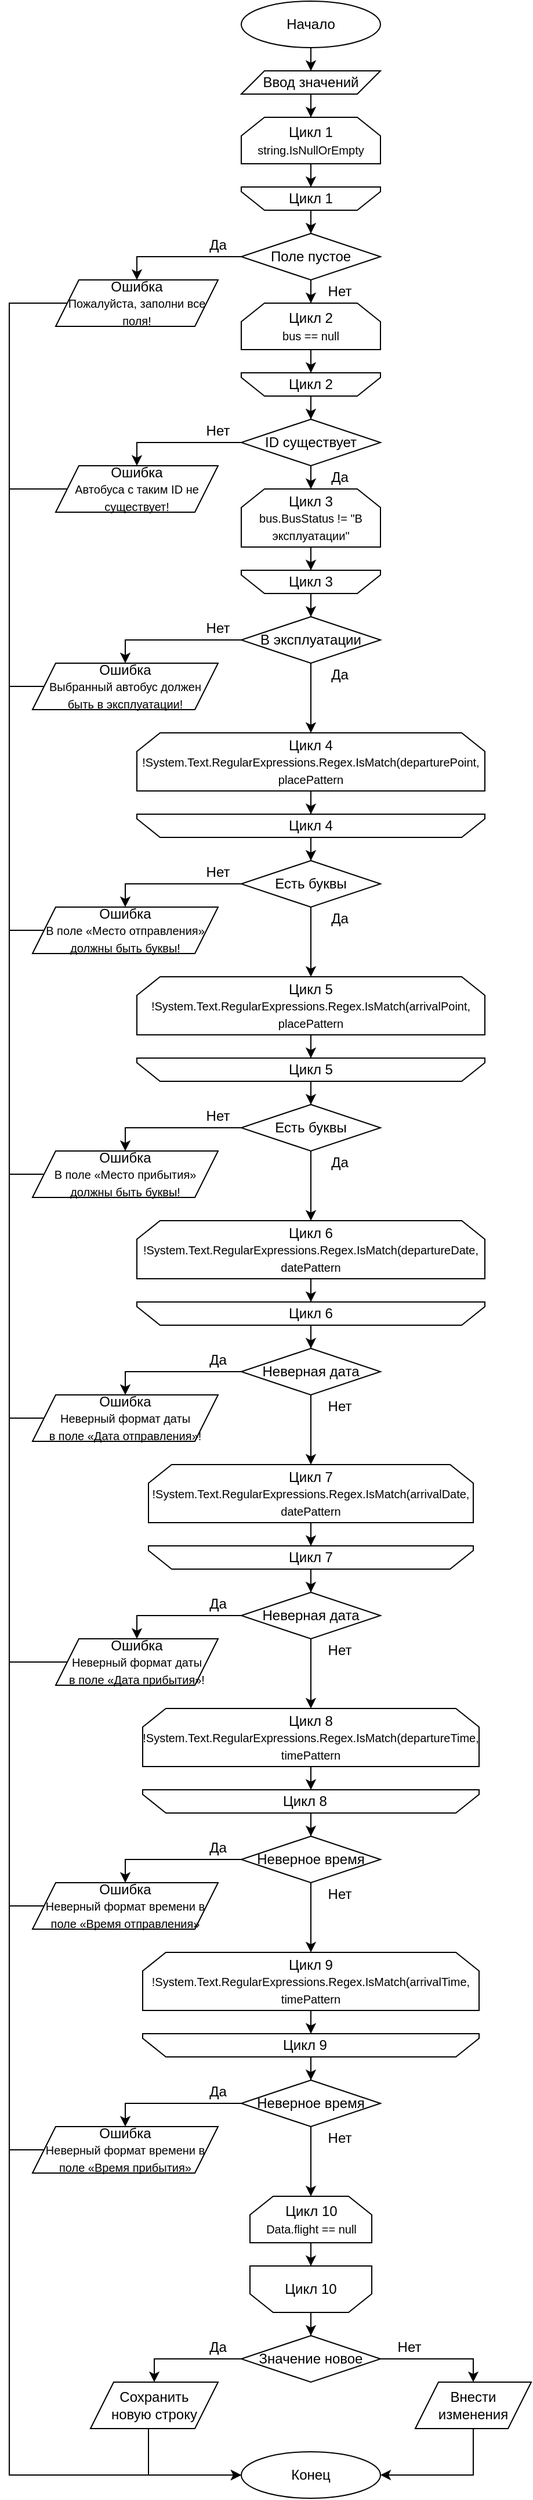 <mxfile version="24.7.8" pages="6">
  <diagram id="EC1ovMBbOlfkQJTIohDs" name="Flights">
    <mxGraphModel dx="1434" dy="844" grid="0" gridSize="10" guides="1" tooltips="1" connect="1" arrows="1" fold="1" page="0" pageScale="1" pageWidth="827" pageHeight="1169" math="0" shadow="0">
      <root>
        <mxCell id="0" />
        <mxCell id="1" parent="0" />
        <mxCell id="AZ_xCfwsIbXF0odujIhw-3" style="edgeStyle=orthogonalEdgeStyle;rounded=0;orthogonalLoop=1;jettySize=auto;html=1;entryX=0.5;entryY=0;entryDx=0;entryDy=0;" parent="1" source="AZ_xCfwsIbXF0odujIhw-1" target="AZ_xCfwsIbXF0odujIhw-2" edge="1">
          <mxGeometry relative="1" as="geometry" />
        </mxCell>
        <mxCell id="AZ_xCfwsIbXF0odujIhw-1" value="Начало" style="ellipse;whiteSpace=wrap;html=1;" parent="1" vertex="1">
          <mxGeometry x="386" y="47" width="120" height="40" as="geometry" />
        </mxCell>
        <mxCell id="AZ_xCfwsIbXF0odujIhw-6" style="edgeStyle=orthogonalEdgeStyle;rounded=0;orthogonalLoop=1;jettySize=auto;html=1;entryX=0.5;entryY=0;entryDx=0;entryDy=0;" parent="1" source="AZ_xCfwsIbXF0odujIhw-2" target="AZ_xCfwsIbXF0odujIhw-5" edge="1">
          <mxGeometry relative="1" as="geometry" />
        </mxCell>
        <mxCell id="AZ_xCfwsIbXF0odujIhw-2" value="Ввод значений" style="shape=parallelogram;perimeter=parallelogramPerimeter;whiteSpace=wrap;html=1;fixedSize=1;" parent="1" vertex="1">
          <mxGeometry x="386" y="107" width="120" height="20" as="geometry" />
        </mxCell>
        <mxCell id="AZ_xCfwsIbXF0odujIhw-16" style="edgeStyle=orthogonalEdgeStyle;rounded=0;orthogonalLoop=1;jettySize=auto;html=1;entryX=0.5;entryY=1;entryDx=0;entryDy=0;" parent="1" source="AZ_xCfwsIbXF0odujIhw-5" target="AZ_xCfwsIbXF0odujIhw-14" edge="1">
          <mxGeometry relative="1" as="geometry" />
        </mxCell>
        <mxCell id="AZ_xCfwsIbXF0odujIhw-5" value="Цикл 1&lt;br&gt;&lt;font style=&quot;font-size: 10px;&quot;&gt;string.IsNullOrEmpty&lt;/font&gt;" style="shape=loopLimit;whiteSpace=wrap;html=1;" parent="1" vertex="1">
          <mxGeometry x="386" y="147" width="120" height="40" as="geometry" />
        </mxCell>
        <mxCell id="AZ_xCfwsIbXF0odujIhw-21" style="edgeStyle=orthogonalEdgeStyle;rounded=0;orthogonalLoop=1;jettySize=auto;html=1;entryX=0.5;entryY=0;entryDx=0;entryDy=0;" parent="1" source="AZ_xCfwsIbXF0odujIhw-14" target="AZ_xCfwsIbXF0odujIhw-17" edge="1">
          <mxGeometry relative="1" as="geometry" />
        </mxCell>
        <mxCell id="AZ_xCfwsIbXF0odujIhw-19" style="edgeStyle=orthogonalEdgeStyle;rounded=0;orthogonalLoop=1;jettySize=auto;html=1;entryX=0.5;entryY=0;entryDx=0;entryDy=0;" parent="1" source="AZ_xCfwsIbXF0odujIhw-17" target="AZ_xCfwsIbXF0odujIhw-18" edge="1">
          <mxGeometry relative="1" as="geometry" />
        </mxCell>
        <mxCell id="AZ_xCfwsIbXF0odujIhw-23" style="edgeStyle=orthogonalEdgeStyle;rounded=0;orthogonalLoop=1;jettySize=auto;html=1;entryX=0.5;entryY=0;entryDx=0;entryDy=0;" parent="1" source="AZ_xCfwsIbXF0odujIhw-17" target="AZ_xCfwsIbXF0odujIhw-22" edge="1">
          <mxGeometry relative="1" as="geometry" />
        </mxCell>
        <mxCell id="AZ_xCfwsIbXF0odujIhw-17" value="Поле пустое" style="rhombus;whiteSpace=wrap;html=1;" parent="1" vertex="1">
          <mxGeometry x="386" y="247" width="120" height="40" as="geometry" />
        </mxCell>
        <mxCell id="AZ_xCfwsIbXF0odujIhw-168" style="edgeStyle=orthogonalEdgeStyle;rounded=0;orthogonalLoop=1;jettySize=auto;html=1;" parent="1" source="AZ_xCfwsIbXF0odujIhw-18" edge="1">
          <mxGeometry relative="1" as="geometry">
            <mxPoint x="386" y="2177" as="targetPoint" />
            <Array as="points">
              <mxPoint x="186" y="307" />
              <mxPoint x="186" y="2177" />
            </Array>
          </mxGeometry>
        </mxCell>
        <mxCell id="AZ_xCfwsIbXF0odujIhw-18" value="Ошибка&lt;br&gt;&lt;font style=&quot;font-size: 10px;&quot;&gt;Пожалуйста, заполни все поля!&lt;/font&gt;" style="shape=parallelogram;perimeter=parallelogramPerimeter;whiteSpace=wrap;html=1;fixedSize=1;" parent="1" vertex="1">
          <mxGeometry x="226" y="287" width="140" height="40" as="geometry" />
        </mxCell>
        <mxCell id="AZ_xCfwsIbXF0odujIhw-20" value="Да" style="text;html=1;align=center;verticalAlign=middle;whiteSpace=wrap;rounded=0;" parent="1" vertex="1">
          <mxGeometry x="356" y="247" width="20" height="20" as="geometry" />
        </mxCell>
        <mxCell id="AZ_xCfwsIbXF0odujIhw-30" style="edgeStyle=orthogonalEdgeStyle;rounded=0;orthogonalLoop=1;jettySize=auto;html=1;entryX=0.5;entryY=1;entryDx=0;entryDy=0;" parent="1" source="AZ_xCfwsIbXF0odujIhw-22" target="AZ_xCfwsIbXF0odujIhw-27" edge="1">
          <mxGeometry relative="1" as="geometry" />
        </mxCell>
        <mxCell id="AZ_xCfwsIbXF0odujIhw-22" value="Цикл 2&lt;br&gt;&lt;font style=&quot;font-size: 10px;&quot;&gt;bus == null&lt;/font&gt;" style="shape=loopLimit;whiteSpace=wrap;html=1;" parent="1" vertex="1">
          <mxGeometry x="386" y="307" width="120" height="40" as="geometry" />
        </mxCell>
        <mxCell id="AZ_xCfwsIbXF0odujIhw-24" value="Нет" style="text;html=1;align=center;verticalAlign=middle;whiteSpace=wrap;rounded=0;" parent="1" vertex="1">
          <mxGeometry x="456" y="287" width="30" height="20" as="geometry" />
        </mxCell>
        <mxCell id="AZ_xCfwsIbXF0odujIhw-25" value="" style="group" parent="1" vertex="1" connectable="0">
          <mxGeometry x="386" y="207" width="120" height="20" as="geometry" />
        </mxCell>
        <mxCell id="AZ_xCfwsIbXF0odujIhw-14" value="" style="shape=loopLimit;whiteSpace=wrap;html=1;rotation=-180;direction=east;" parent="AZ_xCfwsIbXF0odujIhw-25" vertex="1">
          <mxGeometry width="120" height="20" as="geometry" />
        </mxCell>
        <mxCell id="AZ_xCfwsIbXF0odujIhw-15" value="Цикл 1" style="text;html=1;align=center;verticalAlign=middle;whiteSpace=wrap;rounded=0;direction=west;" parent="AZ_xCfwsIbXF0odujIhw-25" vertex="1">
          <mxGeometry x="30" y="2.5" width="60" height="15" as="geometry" />
        </mxCell>
        <mxCell id="AZ_xCfwsIbXF0odujIhw-26" value="" style="group" parent="1" vertex="1" connectable="0">
          <mxGeometry x="386" y="367" width="120" height="20" as="geometry" />
        </mxCell>
        <mxCell id="AZ_xCfwsIbXF0odujIhw-27" value="" style="shape=loopLimit;whiteSpace=wrap;html=1;rotation=-180;direction=east;" parent="AZ_xCfwsIbXF0odujIhw-26" vertex="1">
          <mxGeometry width="120" height="20" as="geometry" />
        </mxCell>
        <mxCell id="AZ_xCfwsIbXF0odujIhw-28" value="Цикл 2" style="text;html=1;align=center;verticalAlign=middle;whiteSpace=wrap;rounded=0;direction=west;" parent="AZ_xCfwsIbXF0odujIhw-26" vertex="1">
          <mxGeometry x="30" y="2.5" width="60" height="15" as="geometry" />
        </mxCell>
        <mxCell id="AZ_xCfwsIbXF0odujIhw-33" style="edgeStyle=orthogonalEdgeStyle;rounded=0;orthogonalLoop=1;jettySize=auto;html=1;entryX=0.5;entryY=0;entryDx=0;entryDy=0;" parent="1" source="AZ_xCfwsIbXF0odujIhw-31" target="AZ_xCfwsIbXF0odujIhw-32" edge="1">
          <mxGeometry relative="1" as="geometry" />
        </mxCell>
        <mxCell id="AZ_xCfwsIbXF0odujIhw-41" style="edgeStyle=orthogonalEdgeStyle;rounded=0;orthogonalLoop=1;jettySize=auto;html=1;entryX=0.5;entryY=0;entryDx=0;entryDy=0;" parent="1" source="AZ_xCfwsIbXF0odujIhw-31" target="AZ_xCfwsIbXF0odujIhw-40" edge="1">
          <mxGeometry relative="1" as="geometry" />
        </mxCell>
        <mxCell id="AZ_xCfwsIbXF0odujIhw-31" value="ID существует" style="rhombus;whiteSpace=wrap;html=1;" parent="1" vertex="1">
          <mxGeometry x="386" y="407" width="120" height="40" as="geometry" />
        </mxCell>
        <mxCell id="AZ_xCfwsIbXF0odujIhw-169" style="edgeStyle=orthogonalEdgeStyle;rounded=0;orthogonalLoop=1;jettySize=auto;html=1;endArrow=none;endFill=0;" parent="1" source="AZ_xCfwsIbXF0odujIhw-32" edge="1">
          <mxGeometry relative="1" as="geometry">
            <mxPoint x="186" y="467" as="targetPoint" />
          </mxGeometry>
        </mxCell>
        <mxCell id="AZ_xCfwsIbXF0odujIhw-32" value="Ошибка&lt;br&gt;&lt;font style=&quot;font-size: 10px;&quot;&gt;Автобуса с таким ID не существует!&lt;/font&gt;" style="shape=parallelogram;perimeter=parallelogramPerimeter;whiteSpace=wrap;html=1;fixedSize=1;" parent="1" vertex="1">
          <mxGeometry x="226" y="447" width="140" height="40" as="geometry" />
        </mxCell>
        <mxCell id="AZ_xCfwsIbXF0odujIhw-34" value="Нет" style="text;html=1;align=center;verticalAlign=middle;whiteSpace=wrap;rounded=0;" parent="1" vertex="1">
          <mxGeometry x="351" y="407" width="30" height="20" as="geometry" />
        </mxCell>
        <mxCell id="AZ_xCfwsIbXF0odujIhw-35" style="edgeStyle=orthogonalEdgeStyle;rounded=0;orthogonalLoop=1;jettySize=auto;html=1;entryX=0.5;entryY=0;entryDx=0;entryDy=0;" parent="1" source="AZ_xCfwsIbXF0odujIhw-27" target="AZ_xCfwsIbXF0odujIhw-31" edge="1">
          <mxGeometry relative="1" as="geometry" />
        </mxCell>
        <mxCell id="AZ_xCfwsIbXF0odujIhw-36" value="Да" style="text;html=1;align=center;verticalAlign=middle;whiteSpace=wrap;rounded=0;" parent="1" vertex="1">
          <mxGeometry x="461" y="447" width="20" height="20" as="geometry" />
        </mxCell>
        <mxCell id="AZ_xCfwsIbXF0odujIhw-45" style="edgeStyle=orthogonalEdgeStyle;rounded=0;orthogonalLoop=1;jettySize=auto;html=1;entryX=0.5;entryY=1;entryDx=0;entryDy=0;" parent="1" source="AZ_xCfwsIbXF0odujIhw-40" target="AZ_xCfwsIbXF0odujIhw-43" edge="1">
          <mxGeometry relative="1" as="geometry" />
        </mxCell>
        <mxCell id="AZ_xCfwsIbXF0odujIhw-40" value="Цикл 3&lt;br&gt;&lt;font style=&quot;font-size: 10px;&quot;&gt;bus.BusStatus != &quot;В эксплуатации&quot;&lt;/font&gt;" style="shape=loopLimit;whiteSpace=wrap;html=1;" parent="1" vertex="1">
          <mxGeometry x="386" y="467" width="120" height="50" as="geometry" />
        </mxCell>
        <mxCell id="AZ_xCfwsIbXF0odujIhw-42" value="" style="group" parent="1" vertex="1" connectable="0">
          <mxGeometry x="386" y="537" width="120" height="20" as="geometry" />
        </mxCell>
        <mxCell id="AZ_xCfwsIbXF0odujIhw-43" value="" style="shape=loopLimit;whiteSpace=wrap;html=1;rotation=-180;direction=east;" parent="AZ_xCfwsIbXF0odujIhw-42" vertex="1">
          <mxGeometry width="120" height="20" as="geometry" />
        </mxCell>
        <mxCell id="AZ_xCfwsIbXF0odujIhw-44" value="Цикл 3" style="text;html=1;align=center;verticalAlign=middle;whiteSpace=wrap;rounded=0;direction=west;" parent="AZ_xCfwsIbXF0odujIhw-42" vertex="1">
          <mxGeometry x="30" y="2.5" width="60" height="15" as="geometry" />
        </mxCell>
        <mxCell id="AZ_xCfwsIbXF0odujIhw-52" style="edgeStyle=orthogonalEdgeStyle;rounded=0;orthogonalLoop=1;jettySize=auto;html=1;entryX=0.5;entryY=0;entryDx=0;entryDy=0;" parent="1" source="AZ_xCfwsIbXF0odujIhw-46" target="AZ_xCfwsIbXF0odujIhw-51" edge="1">
          <mxGeometry relative="1" as="geometry" />
        </mxCell>
        <mxCell id="AZ_xCfwsIbXF0odujIhw-55" style="edgeStyle=orthogonalEdgeStyle;rounded=0;orthogonalLoop=1;jettySize=auto;html=1;entryX=0.5;entryY=0;entryDx=0;entryDy=0;" parent="1" source="AZ_xCfwsIbXF0odujIhw-46" target="AZ_xCfwsIbXF0odujIhw-54" edge="1">
          <mxGeometry relative="1" as="geometry" />
        </mxCell>
        <mxCell id="AZ_xCfwsIbXF0odujIhw-46" value="В эксплуатации" style="rhombus;whiteSpace=wrap;html=1;" parent="1" vertex="1">
          <mxGeometry x="386" y="577" width="120" height="40" as="geometry" />
        </mxCell>
        <mxCell id="AZ_xCfwsIbXF0odujIhw-50" style="edgeStyle=orthogonalEdgeStyle;rounded=0;orthogonalLoop=1;jettySize=auto;html=1;entryX=0.5;entryY=0;entryDx=0;entryDy=0;" parent="1" source="AZ_xCfwsIbXF0odujIhw-43" target="AZ_xCfwsIbXF0odujIhw-46" edge="1">
          <mxGeometry relative="1" as="geometry" />
        </mxCell>
        <mxCell id="AZ_xCfwsIbXF0odujIhw-170" style="edgeStyle=orthogonalEdgeStyle;rounded=0;orthogonalLoop=1;jettySize=auto;html=1;endArrow=none;endFill=0;" parent="1" source="AZ_xCfwsIbXF0odujIhw-51" edge="1">
          <mxGeometry relative="1" as="geometry">
            <mxPoint x="186" y="637" as="targetPoint" />
          </mxGeometry>
        </mxCell>
        <mxCell id="AZ_xCfwsIbXF0odujIhw-51" value="Ошибка&lt;br&gt;&lt;font style=&quot;font-size: 10px;&quot;&gt;Выбранный автобус должен&lt;br&gt;быть в эксплуатации!&lt;/font&gt;" style="shape=parallelogram;perimeter=parallelogramPerimeter;whiteSpace=wrap;html=1;fixedSize=1;" parent="1" vertex="1">
          <mxGeometry x="206" y="617" width="160" height="40" as="geometry" />
        </mxCell>
        <mxCell id="AZ_xCfwsIbXF0odujIhw-53" value="Нет" style="text;html=1;align=center;verticalAlign=middle;whiteSpace=wrap;rounded=0;" parent="1" vertex="1">
          <mxGeometry x="351" y="577" width="30" height="20" as="geometry" />
        </mxCell>
        <mxCell id="AZ_xCfwsIbXF0odujIhw-61" style="edgeStyle=orthogonalEdgeStyle;rounded=0;orthogonalLoop=1;jettySize=auto;html=1;entryX=0.5;entryY=1;entryDx=0;entryDy=0;" parent="1" source="AZ_xCfwsIbXF0odujIhw-54" target="AZ_xCfwsIbXF0odujIhw-58" edge="1">
          <mxGeometry relative="1" as="geometry" />
        </mxCell>
        <mxCell id="AZ_xCfwsIbXF0odujIhw-54" value="Цикл 4&lt;br&gt;&lt;font style=&quot;font-size: 10px;&quot;&gt;!System.Text.RegularExpressions.Regex.IsMatch(departurePoint, placePattern&lt;/font&gt;" style="shape=loopLimit;whiteSpace=wrap;html=1;" parent="1" vertex="1">
          <mxGeometry x="296" y="677" width="300" height="50" as="geometry" />
        </mxCell>
        <mxCell id="AZ_xCfwsIbXF0odujIhw-56" value="Да" style="text;html=1;align=center;verticalAlign=middle;whiteSpace=wrap;rounded=0;" parent="1" vertex="1">
          <mxGeometry x="461" y="617" width="20" height="20" as="geometry" />
        </mxCell>
        <mxCell id="AZ_xCfwsIbXF0odujIhw-57" value="" style="group" parent="1" vertex="1" connectable="0">
          <mxGeometry x="296" y="747" width="300" height="20" as="geometry" />
        </mxCell>
        <mxCell id="AZ_xCfwsIbXF0odujIhw-58" value="" style="shape=loopLimit;whiteSpace=wrap;html=1;rotation=-180;direction=east;" parent="AZ_xCfwsIbXF0odujIhw-57" vertex="1">
          <mxGeometry width="300" height="20" as="geometry" />
        </mxCell>
        <mxCell id="AZ_xCfwsIbXF0odujIhw-59" value="Цикл 4" style="text;html=1;align=center;verticalAlign=middle;whiteSpace=wrap;rounded=0;direction=west;" parent="AZ_xCfwsIbXF0odujIhw-57" vertex="1">
          <mxGeometry x="75" y="2.5" width="150" height="15" as="geometry" />
        </mxCell>
        <mxCell id="AZ_xCfwsIbXF0odujIhw-65" style="edgeStyle=orthogonalEdgeStyle;rounded=0;orthogonalLoop=1;jettySize=auto;html=1;entryX=0.5;entryY=0;entryDx=0;entryDy=0;" parent="1" source="AZ_xCfwsIbXF0odujIhw-60" target="AZ_xCfwsIbXF0odujIhw-64" edge="1">
          <mxGeometry relative="1" as="geometry" />
        </mxCell>
        <mxCell id="AZ_xCfwsIbXF0odujIhw-69" style="edgeStyle=orthogonalEdgeStyle;rounded=0;orthogonalLoop=1;jettySize=auto;html=1;entryX=0.5;entryY=0;entryDx=0;entryDy=0;" parent="1" source="AZ_xCfwsIbXF0odujIhw-60" target="AZ_xCfwsIbXF0odujIhw-67" edge="1">
          <mxGeometry relative="1" as="geometry" />
        </mxCell>
        <mxCell id="AZ_xCfwsIbXF0odujIhw-60" value="Есть буквы" style="rhombus;whiteSpace=wrap;html=1;" parent="1" vertex="1">
          <mxGeometry x="386" y="787" width="120" height="40" as="geometry" />
        </mxCell>
        <mxCell id="AZ_xCfwsIbXF0odujIhw-63" style="edgeStyle=orthogonalEdgeStyle;rounded=0;orthogonalLoop=1;jettySize=auto;html=1;entryX=0.5;entryY=0;entryDx=0;entryDy=0;" parent="1" source="AZ_xCfwsIbXF0odujIhw-58" target="AZ_xCfwsIbXF0odujIhw-60" edge="1">
          <mxGeometry relative="1" as="geometry" />
        </mxCell>
        <mxCell id="AZ_xCfwsIbXF0odujIhw-171" style="edgeStyle=orthogonalEdgeStyle;rounded=0;orthogonalLoop=1;jettySize=auto;html=1;endArrow=none;endFill=0;" parent="1" source="AZ_xCfwsIbXF0odujIhw-64" edge="1">
          <mxGeometry relative="1" as="geometry">
            <mxPoint x="186" y="847" as="targetPoint" />
          </mxGeometry>
        </mxCell>
        <mxCell id="AZ_xCfwsIbXF0odujIhw-64" value="Ошибка&lt;br&gt;&lt;font style=&quot;font-size: 10px;&quot;&gt;В поле «Место отправления»&lt;br&gt;должны быть буквы!&lt;/font&gt;" style="shape=parallelogram;perimeter=parallelogramPerimeter;whiteSpace=wrap;html=1;fixedSize=1;" parent="1" vertex="1">
          <mxGeometry x="206" y="827" width="160" height="40" as="geometry" />
        </mxCell>
        <mxCell id="AZ_xCfwsIbXF0odujIhw-66" value="Нет" style="text;html=1;align=center;verticalAlign=middle;whiteSpace=wrap;rounded=0;" parent="1" vertex="1">
          <mxGeometry x="351" y="787" width="30" height="20" as="geometry" />
        </mxCell>
        <mxCell id="AZ_xCfwsIbXF0odujIhw-74" style="edgeStyle=orthogonalEdgeStyle;rounded=0;orthogonalLoop=1;jettySize=auto;html=1;entryX=0.5;entryY=1;entryDx=0;entryDy=0;" parent="1" source="AZ_xCfwsIbXF0odujIhw-67" target="AZ_xCfwsIbXF0odujIhw-72" edge="1">
          <mxGeometry relative="1" as="geometry" />
        </mxCell>
        <mxCell id="AZ_xCfwsIbXF0odujIhw-67" value="Цикл 5&lt;br&gt;&lt;font style=&quot;font-size: 10px;&quot;&gt;!System.Text.RegularExpressions.Regex.IsMatch(arrivalPoint, placePattern&lt;/font&gt;" style="shape=loopLimit;whiteSpace=wrap;html=1;" parent="1" vertex="1">
          <mxGeometry x="296" y="887" width="300" height="50" as="geometry" />
        </mxCell>
        <mxCell id="AZ_xCfwsIbXF0odujIhw-70" value="Да" style="text;html=1;align=center;verticalAlign=middle;whiteSpace=wrap;rounded=0;" parent="1" vertex="1">
          <mxGeometry x="461" y="827" width="20" height="20" as="geometry" />
        </mxCell>
        <mxCell id="AZ_xCfwsIbXF0odujIhw-71" value="" style="group" parent="1" vertex="1" connectable="0">
          <mxGeometry x="296" y="957" width="300" height="20" as="geometry" />
        </mxCell>
        <mxCell id="AZ_xCfwsIbXF0odujIhw-72" value="" style="shape=loopLimit;whiteSpace=wrap;html=1;rotation=-180;direction=east;" parent="AZ_xCfwsIbXF0odujIhw-71" vertex="1">
          <mxGeometry width="300" height="20" as="geometry" />
        </mxCell>
        <mxCell id="AZ_xCfwsIbXF0odujIhw-73" value="Цикл 5" style="text;html=1;align=center;verticalAlign=middle;whiteSpace=wrap;rounded=0;direction=west;" parent="AZ_xCfwsIbXF0odujIhw-71" vertex="1">
          <mxGeometry x="75" y="2.5" width="150" height="15" as="geometry" />
        </mxCell>
        <mxCell id="AZ_xCfwsIbXF0odujIhw-78" style="edgeStyle=orthogonalEdgeStyle;rounded=0;orthogonalLoop=1;jettySize=auto;html=1;entryX=0.5;entryY=0;entryDx=0;entryDy=0;" parent="1" source="AZ_xCfwsIbXF0odujIhw-75" target="AZ_xCfwsIbXF0odujIhw-77" edge="1">
          <mxGeometry relative="1" as="geometry" />
        </mxCell>
        <mxCell id="AZ_xCfwsIbXF0odujIhw-81" style="edgeStyle=orthogonalEdgeStyle;rounded=0;orthogonalLoop=1;jettySize=auto;html=1;entryX=0.5;entryY=0;entryDx=0;entryDy=0;" parent="1" source="AZ_xCfwsIbXF0odujIhw-75" target="AZ_xCfwsIbXF0odujIhw-80" edge="1">
          <mxGeometry relative="1" as="geometry" />
        </mxCell>
        <mxCell id="AZ_xCfwsIbXF0odujIhw-75" value="Есть буквы" style="rhombus;whiteSpace=wrap;html=1;" parent="1" vertex="1">
          <mxGeometry x="386" y="997" width="120" height="40" as="geometry" />
        </mxCell>
        <mxCell id="AZ_xCfwsIbXF0odujIhw-76" style="edgeStyle=orthogonalEdgeStyle;rounded=0;orthogonalLoop=1;jettySize=auto;html=1;entryX=0.5;entryY=0;entryDx=0;entryDy=0;" parent="1" source="AZ_xCfwsIbXF0odujIhw-72" target="AZ_xCfwsIbXF0odujIhw-75" edge="1">
          <mxGeometry relative="1" as="geometry" />
        </mxCell>
        <mxCell id="AZ_xCfwsIbXF0odujIhw-172" style="edgeStyle=orthogonalEdgeStyle;rounded=0;orthogonalLoop=1;jettySize=auto;html=1;endArrow=none;endFill=0;" parent="1" source="AZ_xCfwsIbXF0odujIhw-77" edge="1">
          <mxGeometry relative="1" as="geometry">
            <mxPoint x="186" y="1057" as="targetPoint" />
          </mxGeometry>
        </mxCell>
        <mxCell id="AZ_xCfwsIbXF0odujIhw-77" value="Ошибка&lt;br&gt;&lt;font style=&quot;font-size: 10px;&quot;&gt;В поле «Место прибытия»&lt;br&gt;должны быть буквы!&lt;/font&gt;" style="shape=parallelogram;perimeter=parallelogramPerimeter;whiteSpace=wrap;html=1;fixedSize=1;" parent="1" vertex="1">
          <mxGeometry x="206" y="1037" width="160" height="40" as="geometry" />
        </mxCell>
        <mxCell id="AZ_xCfwsIbXF0odujIhw-79" value="Нет" style="text;html=1;align=center;verticalAlign=middle;whiteSpace=wrap;rounded=0;" parent="1" vertex="1">
          <mxGeometry x="351" y="997" width="30" height="20" as="geometry" />
        </mxCell>
        <mxCell id="AZ_xCfwsIbXF0odujIhw-88" style="edgeStyle=orthogonalEdgeStyle;rounded=0;orthogonalLoop=1;jettySize=auto;html=1;entryX=0.5;entryY=1;entryDx=0;entryDy=0;" parent="1" source="AZ_xCfwsIbXF0odujIhw-80" target="AZ_xCfwsIbXF0odujIhw-85" edge="1">
          <mxGeometry relative="1" as="geometry" />
        </mxCell>
        <mxCell id="AZ_xCfwsIbXF0odujIhw-80" value="Цикл 6&lt;br&gt;&lt;font style=&quot;font-size: 10px;&quot;&gt;!System.Text.RegularExpressions.Regex.IsMatch(departureDate, datePattern&lt;/font&gt;" style="shape=loopLimit;whiteSpace=wrap;html=1;" parent="1" vertex="1">
          <mxGeometry x="296" y="1097" width="300" height="50" as="geometry" />
        </mxCell>
        <mxCell id="AZ_xCfwsIbXF0odujIhw-82" value="Да" style="text;html=1;align=center;verticalAlign=middle;whiteSpace=wrap;rounded=0;" parent="1" vertex="1">
          <mxGeometry x="461" y="1037" width="20" height="20" as="geometry" />
        </mxCell>
        <mxCell id="AZ_xCfwsIbXF0odujIhw-84" value="" style="group" parent="1" vertex="1" connectable="0">
          <mxGeometry x="296" y="1167" width="300" height="20" as="geometry" />
        </mxCell>
        <mxCell id="AZ_xCfwsIbXF0odujIhw-85" value="" style="shape=loopLimit;whiteSpace=wrap;html=1;rotation=-180;direction=east;" parent="AZ_xCfwsIbXF0odujIhw-84" vertex="1">
          <mxGeometry width="300" height="20" as="geometry" />
        </mxCell>
        <mxCell id="AZ_xCfwsIbXF0odujIhw-86" value="Цикл 6" style="text;html=1;align=center;verticalAlign=middle;whiteSpace=wrap;rounded=0;direction=west;" parent="AZ_xCfwsIbXF0odujIhw-84" vertex="1">
          <mxGeometry x="75" y="2.5" width="150" height="15" as="geometry" />
        </mxCell>
        <mxCell id="AZ_xCfwsIbXF0odujIhw-93" style="edgeStyle=orthogonalEdgeStyle;rounded=0;orthogonalLoop=1;jettySize=auto;html=1;entryX=0.5;entryY=0;entryDx=0;entryDy=0;" parent="1" source="AZ_xCfwsIbXF0odujIhw-89" target="AZ_xCfwsIbXF0odujIhw-92" edge="1">
          <mxGeometry relative="1" as="geometry" />
        </mxCell>
        <mxCell id="AZ_xCfwsIbXF0odujIhw-96" style="edgeStyle=orthogonalEdgeStyle;rounded=0;orthogonalLoop=1;jettySize=auto;html=1;entryX=0.5;entryY=0;entryDx=0;entryDy=0;" parent="1" source="AZ_xCfwsIbXF0odujIhw-89" target="AZ_xCfwsIbXF0odujIhw-95" edge="1">
          <mxGeometry relative="1" as="geometry" />
        </mxCell>
        <mxCell id="AZ_xCfwsIbXF0odujIhw-89" value="Неверная дата" style="rhombus;whiteSpace=wrap;html=1;" parent="1" vertex="1">
          <mxGeometry x="386" y="1207" width="120" height="40" as="geometry" />
        </mxCell>
        <mxCell id="AZ_xCfwsIbXF0odujIhw-91" style="edgeStyle=orthogonalEdgeStyle;rounded=0;orthogonalLoop=1;jettySize=auto;html=1;entryX=0.5;entryY=0;entryDx=0;entryDy=0;" parent="1" source="AZ_xCfwsIbXF0odujIhw-85" target="AZ_xCfwsIbXF0odujIhw-89" edge="1">
          <mxGeometry relative="1" as="geometry" />
        </mxCell>
        <mxCell id="AZ_xCfwsIbXF0odujIhw-173" style="edgeStyle=orthogonalEdgeStyle;rounded=0;orthogonalLoop=1;jettySize=auto;html=1;endArrow=none;endFill=0;" parent="1" source="AZ_xCfwsIbXF0odujIhw-92" edge="1">
          <mxGeometry relative="1" as="geometry">
            <mxPoint x="186" y="1267" as="targetPoint" />
          </mxGeometry>
        </mxCell>
        <mxCell id="AZ_xCfwsIbXF0odujIhw-92" value="Ошибка&lt;br&gt;&lt;span style=&quot;font-size: 10px;&quot;&gt;Неверный формат даты&lt;br&gt;в поле «Дата отправления»!&lt;/span&gt;" style="shape=parallelogram;perimeter=parallelogramPerimeter;whiteSpace=wrap;html=1;fixedSize=1;" parent="1" vertex="1">
          <mxGeometry x="206" y="1247" width="160" height="40" as="geometry" />
        </mxCell>
        <mxCell id="AZ_xCfwsIbXF0odujIhw-94" value="Да" style="text;html=1;align=center;verticalAlign=middle;whiteSpace=wrap;rounded=0;" parent="1" vertex="1">
          <mxGeometry x="356" y="1207" width="20" height="20" as="geometry" />
        </mxCell>
        <mxCell id="AZ_xCfwsIbXF0odujIhw-102" style="edgeStyle=orthogonalEdgeStyle;rounded=0;orthogonalLoop=1;jettySize=auto;html=1;entryX=0.5;entryY=1;entryDx=0;entryDy=0;" parent="1" source="AZ_xCfwsIbXF0odujIhw-95" target="AZ_xCfwsIbXF0odujIhw-100" edge="1">
          <mxGeometry relative="1" as="geometry" />
        </mxCell>
        <mxCell id="AZ_xCfwsIbXF0odujIhw-95" value="Цикл 7&lt;br&gt;&lt;font style=&quot;font-size: 10px;&quot;&gt;!System.Text.RegularExpressions.Regex.IsMatch(arrivalDate, datePattern&lt;/font&gt;" style="shape=loopLimit;whiteSpace=wrap;html=1;" parent="1" vertex="1">
          <mxGeometry x="306" y="1307" width="280" height="50" as="geometry" />
        </mxCell>
        <mxCell id="AZ_xCfwsIbXF0odujIhw-97" value="Нет" style="text;html=1;align=center;verticalAlign=middle;whiteSpace=wrap;rounded=0;" parent="1" vertex="1">
          <mxGeometry x="456" y="1247" width="30" height="20" as="geometry" />
        </mxCell>
        <mxCell id="AZ_xCfwsIbXF0odujIhw-99" value="" style="group" parent="1" vertex="1" connectable="0">
          <mxGeometry x="306" y="1377" width="280" height="20" as="geometry" />
        </mxCell>
        <mxCell id="AZ_xCfwsIbXF0odujIhw-100" value="" style="shape=loopLimit;whiteSpace=wrap;html=1;rotation=-180;direction=east;" parent="AZ_xCfwsIbXF0odujIhw-99" vertex="1">
          <mxGeometry width="280" height="20" as="geometry" />
        </mxCell>
        <mxCell id="AZ_xCfwsIbXF0odujIhw-101" value="Цикл 7" style="text;html=1;align=center;verticalAlign=middle;whiteSpace=wrap;rounded=0;direction=west;" parent="AZ_xCfwsIbXF0odujIhw-99" vertex="1">
          <mxGeometry x="70" y="2.5" width="140" height="15" as="geometry" />
        </mxCell>
        <mxCell id="AZ_xCfwsIbXF0odujIhw-107" style="edgeStyle=orthogonalEdgeStyle;rounded=0;orthogonalLoop=1;jettySize=auto;html=1;entryX=0.5;entryY=0;entryDx=0;entryDy=0;" parent="1" source="AZ_xCfwsIbXF0odujIhw-103" target="AZ_xCfwsIbXF0odujIhw-106" edge="1">
          <mxGeometry relative="1" as="geometry" />
        </mxCell>
        <mxCell id="AZ_xCfwsIbXF0odujIhw-111" style="edgeStyle=orthogonalEdgeStyle;rounded=0;orthogonalLoop=1;jettySize=auto;html=1;entryX=0.5;entryY=0;entryDx=0;entryDy=0;" parent="1" source="AZ_xCfwsIbXF0odujIhw-103" target="AZ_xCfwsIbXF0odujIhw-110" edge="1">
          <mxGeometry relative="1" as="geometry" />
        </mxCell>
        <mxCell id="AZ_xCfwsIbXF0odujIhw-103" value="Неверная дата" style="rhombus;whiteSpace=wrap;html=1;" parent="1" vertex="1">
          <mxGeometry x="386" y="1417" width="120" height="40" as="geometry" />
        </mxCell>
        <mxCell id="AZ_xCfwsIbXF0odujIhw-105" style="edgeStyle=orthogonalEdgeStyle;rounded=0;orthogonalLoop=1;jettySize=auto;html=1;entryX=0.5;entryY=0;entryDx=0;entryDy=0;" parent="1" source="AZ_xCfwsIbXF0odujIhw-100" target="AZ_xCfwsIbXF0odujIhw-103" edge="1">
          <mxGeometry relative="1" as="geometry" />
        </mxCell>
        <mxCell id="AZ_xCfwsIbXF0odujIhw-174" style="edgeStyle=orthogonalEdgeStyle;rounded=0;orthogonalLoop=1;jettySize=auto;html=1;endArrow=none;endFill=0;" parent="1" source="AZ_xCfwsIbXF0odujIhw-106" edge="1">
          <mxGeometry relative="1" as="geometry">
            <mxPoint x="186" y="1477" as="targetPoint" />
          </mxGeometry>
        </mxCell>
        <mxCell id="AZ_xCfwsIbXF0odujIhw-106" value="Ошибка&lt;br&gt;&lt;span style=&quot;font-size: 10px;&quot;&gt;Неверный формат даты&lt;br&gt;в поле «Дата прибытия»!&lt;/span&gt;" style="shape=parallelogram;perimeter=parallelogramPerimeter;whiteSpace=wrap;html=1;fixedSize=1;" parent="1" vertex="1">
          <mxGeometry x="226" y="1457" width="140" height="40" as="geometry" />
        </mxCell>
        <mxCell id="AZ_xCfwsIbXF0odujIhw-108" value="Да" style="text;html=1;align=center;verticalAlign=middle;whiteSpace=wrap;rounded=0;" parent="1" vertex="1">
          <mxGeometry x="356" y="1417" width="20" height="20" as="geometry" />
        </mxCell>
        <mxCell id="AZ_xCfwsIbXF0odujIhw-117" style="edgeStyle=orthogonalEdgeStyle;rounded=0;orthogonalLoop=1;jettySize=auto;html=1;entryX=0.5;entryY=1;entryDx=0;entryDy=0;" parent="1" source="AZ_xCfwsIbXF0odujIhw-110" target="AZ_xCfwsIbXF0odujIhw-114" edge="1">
          <mxGeometry relative="1" as="geometry" />
        </mxCell>
        <mxCell id="AZ_xCfwsIbXF0odujIhw-110" value="Цикл 8&lt;br&gt;&lt;font style=&quot;font-size: 10px;&quot;&gt;!System.Text.RegularExpressions.Regex.IsMatch(departureTime, timePattern&lt;/font&gt;" style="shape=loopLimit;whiteSpace=wrap;html=1;" parent="1" vertex="1">
          <mxGeometry x="301" y="1517" width="290" height="50" as="geometry" />
        </mxCell>
        <mxCell id="AZ_xCfwsIbXF0odujIhw-112" value="Нет" style="text;html=1;align=center;verticalAlign=middle;whiteSpace=wrap;rounded=0;" parent="1" vertex="1">
          <mxGeometry x="456" y="1457" width="30" height="20" as="geometry" />
        </mxCell>
        <mxCell id="AZ_xCfwsIbXF0odujIhw-113" value="р" style="group" parent="1" vertex="1" connectable="0">
          <mxGeometry x="301" y="1587" width="290" height="20" as="geometry" />
        </mxCell>
        <mxCell id="AZ_xCfwsIbXF0odujIhw-114" value="" style="shape=loopLimit;whiteSpace=wrap;html=1;rotation=-180;direction=east;" parent="AZ_xCfwsIbXF0odujIhw-113" vertex="1">
          <mxGeometry width="290" height="20" as="geometry" />
        </mxCell>
        <mxCell id="AZ_xCfwsIbXF0odujIhw-115" value="Цикл 8" style="text;html=1;align=center;verticalAlign=middle;whiteSpace=wrap;rounded=0;direction=west;" parent="AZ_xCfwsIbXF0odujIhw-113" vertex="1">
          <mxGeometry x="70" y="2.5" width="140" height="15" as="geometry" />
        </mxCell>
        <mxCell id="AZ_xCfwsIbXF0odujIhw-121" style="edgeStyle=orthogonalEdgeStyle;rounded=0;orthogonalLoop=1;jettySize=auto;html=1;entryX=0.5;entryY=0;entryDx=0;entryDy=0;" parent="1" source="AZ_xCfwsIbXF0odujIhw-118" target="AZ_xCfwsIbXF0odujIhw-120" edge="1">
          <mxGeometry relative="1" as="geometry" />
        </mxCell>
        <mxCell id="AZ_xCfwsIbXF0odujIhw-124" style="edgeStyle=orthogonalEdgeStyle;rounded=0;orthogonalLoop=1;jettySize=auto;html=1;entryX=0.5;entryY=0;entryDx=0;entryDy=0;" parent="1" source="AZ_xCfwsIbXF0odujIhw-118" target="AZ_xCfwsIbXF0odujIhw-123" edge="1">
          <mxGeometry relative="1" as="geometry" />
        </mxCell>
        <mxCell id="AZ_xCfwsIbXF0odujIhw-118" value="Неверное время" style="rhombus;whiteSpace=wrap;html=1;" parent="1" vertex="1">
          <mxGeometry x="386" y="1627" width="120" height="40" as="geometry" />
        </mxCell>
        <mxCell id="AZ_xCfwsIbXF0odujIhw-119" style="edgeStyle=orthogonalEdgeStyle;rounded=0;orthogonalLoop=1;jettySize=auto;html=1;entryX=0.5;entryY=0;entryDx=0;entryDy=0;" parent="1" source="AZ_xCfwsIbXF0odujIhw-114" target="AZ_xCfwsIbXF0odujIhw-118" edge="1">
          <mxGeometry relative="1" as="geometry" />
        </mxCell>
        <mxCell id="AZ_xCfwsIbXF0odujIhw-175" style="edgeStyle=orthogonalEdgeStyle;rounded=0;orthogonalLoop=1;jettySize=auto;html=1;endArrow=none;endFill=0;" parent="1" source="AZ_xCfwsIbXF0odujIhw-120" edge="1">
          <mxGeometry relative="1" as="geometry">
            <mxPoint x="186" y="1687" as="targetPoint" />
          </mxGeometry>
        </mxCell>
        <mxCell id="AZ_xCfwsIbXF0odujIhw-120" value="Ошибка&lt;br&gt;&lt;span style=&quot;font-size: 10px;&quot;&gt;Неверный формат времени в поле «Время отправления»&lt;/span&gt;" style="shape=parallelogram;perimeter=parallelogramPerimeter;whiteSpace=wrap;html=1;fixedSize=1;" parent="1" vertex="1">
          <mxGeometry x="206" y="1667" width="160" height="40" as="geometry" />
        </mxCell>
        <mxCell id="AZ_xCfwsIbXF0odujIhw-122" value="Да" style="text;html=1;align=center;verticalAlign=middle;whiteSpace=wrap;rounded=0;" parent="1" vertex="1">
          <mxGeometry x="356" y="1627" width="20" height="20" as="geometry" />
        </mxCell>
        <mxCell id="AZ_xCfwsIbXF0odujIhw-130" style="edgeStyle=orthogonalEdgeStyle;rounded=0;orthogonalLoop=1;jettySize=auto;html=1;entryX=0.5;entryY=1;entryDx=0;entryDy=0;" parent="1" source="AZ_xCfwsIbXF0odujIhw-123" target="AZ_xCfwsIbXF0odujIhw-127" edge="1">
          <mxGeometry relative="1" as="geometry" />
        </mxCell>
        <mxCell id="AZ_xCfwsIbXF0odujIhw-123" value="Цикл 9&lt;br&gt;&lt;font style=&quot;font-size: 10px;&quot;&gt;!System.Text.RegularExpressions.Regex.IsMatch(arrivalTime, timePattern&lt;/font&gt;" style="shape=loopLimit;whiteSpace=wrap;html=1;" parent="1" vertex="1">
          <mxGeometry x="301" y="1727" width="290" height="50" as="geometry" />
        </mxCell>
        <mxCell id="AZ_xCfwsIbXF0odujIhw-125" value="Нет" style="text;html=1;align=center;verticalAlign=middle;whiteSpace=wrap;rounded=0;" parent="1" vertex="1">
          <mxGeometry x="456" y="1667" width="30" height="20" as="geometry" />
        </mxCell>
        <mxCell id="AZ_xCfwsIbXF0odujIhw-126" value="р" style="group" parent="1" vertex="1" connectable="0">
          <mxGeometry x="301" y="1797" width="290" height="20" as="geometry" />
        </mxCell>
        <mxCell id="AZ_xCfwsIbXF0odujIhw-127" value="" style="shape=loopLimit;whiteSpace=wrap;html=1;rotation=-180;direction=east;" parent="AZ_xCfwsIbXF0odujIhw-126" vertex="1">
          <mxGeometry width="290" height="20" as="geometry" />
        </mxCell>
        <mxCell id="AZ_xCfwsIbXF0odujIhw-128" value="Цикл 9" style="text;html=1;align=center;verticalAlign=middle;whiteSpace=wrap;rounded=0;direction=west;" parent="AZ_xCfwsIbXF0odujIhw-126" vertex="1">
          <mxGeometry x="70" y="2.5" width="140" height="15" as="geometry" />
        </mxCell>
        <mxCell id="AZ_xCfwsIbXF0odujIhw-134" style="edgeStyle=orthogonalEdgeStyle;rounded=0;orthogonalLoop=1;jettySize=auto;html=1;entryX=0.5;entryY=0;entryDx=0;entryDy=0;" parent="1" source="AZ_xCfwsIbXF0odujIhw-131" target="AZ_xCfwsIbXF0odujIhw-133" edge="1">
          <mxGeometry relative="1" as="geometry" />
        </mxCell>
        <mxCell id="AZ_xCfwsIbXF0odujIhw-137" style="edgeStyle=orthogonalEdgeStyle;rounded=0;orthogonalLoop=1;jettySize=auto;html=1;entryX=0.5;entryY=0;entryDx=0;entryDy=0;" parent="1" source="AZ_xCfwsIbXF0odujIhw-131" target="AZ_xCfwsIbXF0odujIhw-136" edge="1">
          <mxGeometry relative="1" as="geometry" />
        </mxCell>
        <mxCell id="AZ_xCfwsIbXF0odujIhw-131" value="Неверное время" style="rhombus;whiteSpace=wrap;html=1;" parent="1" vertex="1">
          <mxGeometry x="386" y="1837" width="120" height="40" as="geometry" />
        </mxCell>
        <mxCell id="AZ_xCfwsIbXF0odujIhw-132" style="edgeStyle=orthogonalEdgeStyle;rounded=0;orthogonalLoop=1;jettySize=auto;html=1;entryX=0.5;entryY=0;entryDx=0;entryDy=0;" parent="1" source="AZ_xCfwsIbXF0odujIhw-127" target="AZ_xCfwsIbXF0odujIhw-131" edge="1">
          <mxGeometry relative="1" as="geometry" />
        </mxCell>
        <mxCell id="AZ_xCfwsIbXF0odujIhw-176" style="edgeStyle=orthogonalEdgeStyle;rounded=0;orthogonalLoop=1;jettySize=auto;html=1;endArrow=none;endFill=0;" parent="1" source="AZ_xCfwsIbXF0odujIhw-133" edge="1">
          <mxGeometry relative="1" as="geometry">
            <mxPoint x="186" y="1897" as="targetPoint" />
          </mxGeometry>
        </mxCell>
        <mxCell id="AZ_xCfwsIbXF0odujIhw-133" value="Ошибка&lt;br&gt;&lt;span style=&quot;font-size: 10px;&quot;&gt;Неверный формат времени в поле «Время прибытия»&lt;/span&gt;" style="shape=parallelogram;perimeter=parallelogramPerimeter;whiteSpace=wrap;html=1;fixedSize=1;" parent="1" vertex="1">
          <mxGeometry x="206" y="1877" width="160" height="40" as="geometry" />
        </mxCell>
        <mxCell id="AZ_xCfwsIbXF0odujIhw-135" value="Да" style="text;html=1;align=center;verticalAlign=middle;whiteSpace=wrap;rounded=0;" parent="1" vertex="1">
          <mxGeometry x="356" y="1837" width="20" height="20" as="geometry" />
        </mxCell>
        <mxCell id="AZ_xCfwsIbXF0odujIhw-153" style="edgeStyle=orthogonalEdgeStyle;rounded=0;orthogonalLoop=1;jettySize=auto;html=1;entryX=0.5;entryY=1;entryDx=0;entryDy=0;" parent="1" source="AZ_xCfwsIbXF0odujIhw-136" target="AZ_xCfwsIbXF0odujIhw-143" edge="1">
          <mxGeometry relative="1" as="geometry" />
        </mxCell>
        <mxCell id="AZ_xCfwsIbXF0odujIhw-136" value="Цикл 10&lt;br&gt;&lt;font style=&quot;font-size: 10px;&quot;&gt;Data.flight == null&lt;/font&gt;" style="shape=loopLimit;whiteSpace=wrap;html=1;" parent="1" vertex="1">
          <mxGeometry x="393.5" y="1937" width="105" height="40" as="geometry" />
        </mxCell>
        <mxCell id="AZ_xCfwsIbXF0odujIhw-138" value="Нет" style="text;html=1;align=center;verticalAlign=middle;whiteSpace=wrap;rounded=0;" parent="1" vertex="1">
          <mxGeometry x="456" y="1877" width="30" height="20" as="geometry" />
        </mxCell>
        <mxCell id="AZ_xCfwsIbXF0odujIhw-151" value="" style="group" parent="1" vertex="1" connectable="0">
          <mxGeometry x="393.5" y="1997" width="105" height="40" as="geometry" />
        </mxCell>
        <mxCell id="AZ_xCfwsIbXF0odujIhw-143" value="" style="shape=loopLimit;whiteSpace=wrap;html=1;rotation=-180;" parent="AZ_xCfwsIbXF0odujIhw-151" vertex="1">
          <mxGeometry width="105" height="40" as="geometry" />
        </mxCell>
        <mxCell id="AZ_xCfwsIbXF0odujIhw-150" value="Цикл 10" style="text;html=1;align=center;verticalAlign=middle;whiteSpace=wrap;rounded=0;" parent="AZ_xCfwsIbXF0odujIhw-151" vertex="1">
          <mxGeometry x="22.5" y="5" width="60" height="30" as="geometry" />
        </mxCell>
        <mxCell id="AZ_xCfwsIbXF0odujIhw-161" style="edgeStyle=orthogonalEdgeStyle;rounded=0;orthogonalLoop=1;jettySize=auto;html=1;entryX=0.5;entryY=0;entryDx=0;entryDy=0;" parent="1" source="AZ_xCfwsIbXF0odujIhw-154" target="AZ_xCfwsIbXF0odujIhw-155" edge="1">
          <mxGeometry relative="1" as="geometry" />
        </mxCell>
        <mxCell id="AZ_xCfwsIbXF0odujIhw-166" style="edgeStyle=orthogonalEdgeStyle;rounded=0;orthogonalLoop=1;jettySize=auto;html=1;entryX=0.5;entryY=0;entryDx=0;entryDy=0;" parent="1" source="AZ_xCfwsIbXF0odujIhw-154" target="AZ_xCfwsIbXF0odujIhw-165" edge="1">
          <mxGeometry relative="1" as="geometry" />
        </mxCell>
        <mxCell id="AZ_xCfwsIbXF0odujIhw-154" value="Значение новое" style="rhombus;whiteSpace=wrap;html=1;" parent="1" vertex="1">
          <mxGeometry x="386" y="2057" width="120" height="40" as="geometry" />
        </mxCell>
        <mxCell id="AZ_xCfwsIbXF0odujIhw-162" style="edgeStyle=orthogonalEdgeStyle;rounded=0;orthogonalLoop=1;jettySize=auto;html=1;entryX=1;entryY=0.5;entryDx=0;entryDy=0;" parent="1" source="AZ_xCfwsIbXF0odujIhw-155" target="AZ_xCfwsIbXF0odujIhw-160" edge="1">
          <mxGeometry relative="1" as="geometry">
            <Array as="points">
              <mxPoint x="586" y="2177" />
            </Array>
          </mxGeometry>
        </mxCell>
        <mxCell id="AZ_xCfwsIbXF0odujIhw-155" value="Внести&lt;br&gt;изменения" style="shape=parallelogram;perimeter=parallelogramPerimeter;whiteSpace=wrap;html=1;fixedSize=1;" parent="1" vertex="1">
          <mxGeometry x="536" y="2097" width="100" height="40" as="geometry" />
        </mxCell>
        <mxCell id="AZ_xCfwsIbXF0odujIhw-157" value="Нет" style="text;html=1;align=center;verticalAlign=middle;whiteSpace=wrap;rounded=0;" parent="1" vertex="1">
          <mxGeometry x="516" y="2057" width="30" height="20" as="geometry" />
        </mxCell>
        <mxCell id="AZ_xCfwsIbXF0odujIhw-159" style="edgeStyle=orthogonalEdgeStyle;rounded=0;orthogonalLoop=1;jettySize=auto;html=1;entryX=0.5;entryY=0;entryDx=0;entryDy=0;" parent="1" source="AZ_xCfwsIbXF0odujIhw-143" target="AZ_xCfwsIbXF0odujIhw-154" edge="1">
          <mxGeometry relative="1" as="geometry" />
        </mxCell>
        <mxCell id="AZ_xCfwsIbXF0odujIhw-160" value="Конец" style="ellipse;whiteSpace=wrap;html=1;" parent="1" vertex="1">
          <mxGeometry x="386" y="2157" width="120" height="40" as="geometry" />
        </mxCell>
        <mxCell id="AZ_xCfwsIbXF0odujIhw-164" value="Да" style="text;html=1;align=center;verticalAlign=middle;whiteSpace=wrap;rounded=0;" parent="1" vertex="1">
          <mxGeometry x="356" y="2057" width="20" height="20" as="geometry" />
        </mxCell>
        <mxCell id="AZ_xCfwsIbXF0odujIhw-167" style="edgeStyle=orthogonalEdgeStyle;rounded=0;orthogonalLoop=1;jettySize=auto;html=1;entryX=0;entryY=0.5;entryDx=0;entryDy=0;" parent="1" source="AZ_xCfwsIbXF0odujIhw-165" target="AZ_xCfwsIbXF0odujIhw-160" edge="1">
          <mxGeometry relative="1" as="geometry">
            <Array as="points">
              <mxPoint x="306" y="2177" />
            </Array>
          </mxGeometry>
        </mxCell>
        <mxCell id="AZ_xCfwsIbXF0odujIhw-165" value="Сохранить&lt;br&gt;новую строку" style="shape=parallelogram;perimeter=parallelogramPerimeter;whiteSpace=wrap;html=1;fixedSize=1;" parent="1" vertex="1">
          <mxGeometry x="256" y="2097" width="110" height="40" as="geometry" />
        </mxCell>
      </root>
    </mxGraphModel>
  </diagram>
  <diagram name="Tickets" id="JpL5yrquPBzvnQ_WXyoJ">
    <mxGraphModel dx="1834" dy="844" grid="0" gridSize="10" guides="1" tooltips="1" connect="1" arrows="1" fold="1" page="0" pageScale="1" pageWidth="827" pageHeight="1169" math="0" shadow="0">
      <root>
        <mxCell id="GfaLNNudZ0-2-Tv1ZKhT-0" />
        <mxCell id="GfaLNNudZ0-2-Tv1ZKhT-1" parent="GfaLNNudZ0-2-Tv1ZKhT-0" />
        <mxCell id="GfaLNNudZ0-2-Tv1ZKhT-2" style="edgeStyle=orthogonalEdgeStyle;rounded=0;orthogonalLoop=1;jettySize=auto;html=1;entryX=0.5;entryY=0;entryDx=0;entryDy=0;" parent="GfaLNNudZ0-2-Tv1ZKhT-1" source="GfaLNNudZ0-2-Tv1ZKhT-3" target="GfaLNNudZ0-2-Tv1ZKhT-5" edge="1">
          <mxGeometry relative="1" as="geometry" />
        </mxCell>
        <mxCell id="GfaLNNudZ0-2-Tv1ZKhT-3" value="Начало" style="ellipse;whiteSpace=wrap;html=1;" parent="GfaLNNudZ0-2-Tv1ZKhT-1" vertex="1">
          <mxGeometry x="80" y="40" width="120" height="40" as="geometry" />
        </mxCell>
        <mxCell id="GfaLNNudZ0-2-Tv1ZKhT-4" style="edgeStyle=orthogonalEdgeStyle;rounded=0;orthogonalLoop=1;jettySize=auto;html=1;entryX=0.5;entryY=0;entryDx=0;entryDy=0;" parent="GfaLNNudZ0-2-Tv1ZKhT-1" source="GfaLNNudZ0-2-Tv1ZKhT-5" target="GfaLNNudZ0-2-Tv1ZKhT-7" edge="1">
          <mxGeometry relative="1" as="geometry" />
        </mxCell>
        <mxCell id="GfaLNNudZ0-2-Tv1ZKhT-5" value="Ввод значений" style="shape=parallelogram;perimeter=parallelogramPerimeter;whiteSpace=wrap;html=1;fixedSize=1;" parent="GfaLNNudZ0-2-Tv1ZKhT-1" vertex="1">
          <mxGeometry x="80" y="100" width="120" height="20" as="geometry" />
        </mxCell>
        <mxCell id="GfaLNNudZ0-2-Tv1ZKhT-6" style="edgeStyle=orthogonalEdgeStyle;rounded=0;orthogonalLoop=1;jettySize=auto;html=1;entryX=0.5;entryY=1;entryDx=0;entryDy=0;" parent="GfaLNNudZ0-2-Tv1ZKhT-1" source="GfaLNNudZ0-2-Tv1ZKhT-7" target="GfaLNNudZ0-2-Tv1ZKhT-19" edge="1">
          <mxGeometry relative="1" as="geometry" />
        </mxCell>
        <mxCell id="GfaLNNudZ0-2-Tv1ZKhT-7" value="Цикл 1&lt;br&gt;&lt;font style=&quot;font-size: 10px;&quot;&gt;string.IsNullOrEmpty&lt;/font&gt;" style="shape=loopLimit;whiteSpace=wrap;html=1;" parent="GfaLNNudZ0-2-Tv1ZKhT-1" vertex="1">
          <mxGeometry x="80" y="140" width="120" height="40" as="geometry" />
        </mxCell>
        <mxCell id="GfaLNNudZ0-2-Tv1ZKhT-8" style="edgeStyle=orthogonalEdgeStyle;rounded=0;orthogonalLoop=1;jettySize=auto;html=1;entryX=0.5;entryY=0;entryDx=0;entryDy=0;" parent="GfaLNNudZ0-2-Tv1ZKhT-1" source="GfaLNNudZ0-2-Tv1ZKhT-19" target="GfaLNNudZ0-2-Tv1ZKhT-11" edge="1">
          <mxGeometry relative="1" as="geometry" />
        </mxCell>
        <mxCell id="GfaLNNudZ0-2-Tv1ZKhT-9" style="edgeStyle=orthogonalEdgeStyle;rounded=0;orthogonalLoop=1;jettySize=auto;html=1;entryX=0.5;entryY=0;entryDx=0;entryDy=0;" parent="GfaLNNudZ0-2-Tv1ZKhT-1" source="GfaLNNudZ0-2-Tv1ZKhT-11" target="GfaLNNudZ0-2-Tv1ZKhT-13" edge="1">
          <mxGeometry relative="1" as="geometry" />
        </mxCell>
        <mxCell id="GfaLNNudZ0-2-Tv1ZKhT-10" style="edgeStyle=orthogonalEdgeStyle;rounded=0;orthogonalLoop=1;jettySize=auto;html=1;entryX=0.5;entryY=0;entryDx=0;entryDy=0;" parent="GfaLNNudZ0-2-Tv1ZKhT-1" source="GfaLNNudZ0-2-Tv1ZKhT-11" target="GfaLNNudZ0-2-Tv1ZKhT-16" edge="1">
          <mxGeometry relative="1" as="geometry" />
        </mxCell>
        <mxCell id="GfaLNNudZ0-2-Tv1ZKhT-11" value="Поле пустое" style="rhombus;whiteSpace=wrap;html=1;" parent="GfaLNNudZ0-2-Tv1ZKhT-1" vertex="1">
          <mxGeometry x="80" y="240" width="120" height="40" as="geometry" />
        </mxCell>
        <mxCell id="GfaLNNudZ0-2-Tv1ZKhT-12" style="edgeStyle=orthogonalEdgeStyle;rounded=0;orthogonalLoop=1;jettySize=auto;html=1;entryX=0;entryY=0.5;entryDx=0;entryDy=0;" parent="GfaLNNudZ0-2-Tv1ZKhT-1" source="GfaLNNudZ0-2-Tv1ZKhT-13" target="GfaLNNudZ0-2-Tv1ZKhT-135" edge="1">
          <mxGeometry relative="1" as="geometry">
            <mxPoint x="80" y="910" as="targetPoint" />
            <Array as="points">
              <mxPoint x="-120" y="300" />
              <mxPoint x="-120" y="880" />
            </Array>
          </mxGeometry>
        </mxCell>
        <mxCell id="GfaLNNudZ0-2-Tv1ZKhT-13" value="Ошибка&lt;br&gt;&lt;font style=&quot;font-size: 10px;&quot;&gt;Пожалуйста, заполни все поля!&lt;/font&gt;" style="shape=parallelogram;perimeter=parallelogramPerimeter;whiteSpace=wrap;html=1;fixedSize=1;" parent="GfaLNNudZ0-2-Tv1ZKhT-1" vertex="1">
          <mxGeometry x="-80" y="280" width="140" height="40" as="geometry" />
        </mxCell>
        <mxCell id="GfaLNNudZ0-2-Tv1ZKhT-14" value="Да" style="text;html=1;align=center;verticalAlign=middle;whiteSpace=wrap;rounded=0;" parent="GfaLNNudZ0-2-Tv1ZKhT-1" vertex="1">
          <mxGeometry x="50" y="240" width="20" height="20" as="geometry" />
        </mxCell>
        <mxCell id="GfaLNNudZ0-2-Tv1ZKhT-15" style="edgeStyle=orthogonalEdgeStyle;rounded=0;orthogonalLoop=1;jettySize=auto;html=1;entryX=0.5;entryY=1;entryDx=0;entryDy=0;" parent="GfaLNNudZ0-2-Tv1ZKhT-1" source="GfaLNNudZ0-2-Tv1ZKhT-16" target="GfaLNNudZ0-2-Tv1ZKhT-22" edge="1">
          <mxGeometry relative="1" as="geometry" />
        </mxCell>
        <mxCell id="GfaLNNudZ0-2-Tv1ZKhT-16" value="Цикл 2&lt;br&gt;&lt;font style=&quot;font-size: 10px;&quot;&gt;flight == null&lt;/font&gt;" style="shape=loopLimit;whiteSpace=wrap;html=1;" parent="GfaLNNudZ0-2-Tv1ZKhT-1" vertex="1">
          <mxGeometry x="80" y="300" width="120" height="40" as="geometry" />
        </mxCell>
        <mxCell id="GfaLNNudZ0-2-Tv1ZKhT-17" value="Нет" style="text;html=1;align=center;verticalAlign=middle;whiteSpace=wrap;rounded=0;" parent="GfaLNNudZ0-2-Tv1ZKhT-1" vertex="1">
          <mxGeometry x="150" y="280" width="30" height="20" as="geometry" />
        </mxCell>
        <mxCell id="GfaLNNudZ0-2-Tv1ZKhT-18" value="" style="group" parent="GfaLNNudZ0-2-Tv1ZKhT-1" vertex="1" connectable="0">
          <mxGeometry x="80" y="200" width="120" height="20" as="geometry" />
        </mxCell>
        <mxCell id="GfaLNNudZ0-2-Tv1ZKhT-19" value="" style="shape=loopLimit;whiteSpace=wrap;html=1;rotation=-180;direction=east;" parent="GfaLNNudZ0-2-Tv1ZKhT-18" vertex="1">
          <mxGeometry width="120" height="20" as="geometry" />
        </mxCell>
        <mxCell id="GfaLNNudZ0-2-Tv1ZKhT-20" value="Цикл 1" style="text;html=1;align=center;verticalAlign=middle;whiteSpace=wrap;rounded=0;direction=west;" parent="GfaLNNudZ0-2-Tv1ZKhT-18" vertex="1">
          <mxGeometry x="30" y="2.5" width="60" height="15" as="geometry" />
        </mxCell>
        <mxCell id="GfaLNNudZ0-2-Tv1ZKhT-21" value="" style="group" parent="GfaLNNudZ0-2-Tv1ZKhT-1" vertex="1" connectable="0">
          <mxGeometry x="80" y="360" width="120" height="20" as="geometry" />
        </mxCell>
        <mxCell id="GfaLNNudZ0-2-Tv1ZKhT-22" value="" style="shape=loopLimit;whiteSpace=wrap;html=1;rotation=-180;direction=east;" parent="GfaLNNudZ0-2-Tv1ZKhT-21" vertex="1">
          <mxGeometry width="120" height="20" as="geometry" />
        </mxCell>
        <mxCell id="GfaLNNudZ0-2-Tv1ZKhT-23" value="Цикл 2" style="text;html=1;align=center;verticalAlign=middle;whiteSpace=wrap;rounded=0;direction=west;" parent="GfaLNNudZ0-2-Tv1ZKhT-21" vertex="1">
          <mxGeometry x="30" y="2.5" width="60" height="15" as="geometry" />
        </mxCell>
        <mxCell id="GfaLNNudZ0-2-Tv1ZKhT-24" style="edgeStyle=orthogonalEdgeStyle;rounded=0;orthogonalLoop=1;jettySize=auto;html=1;entryX=0.5;entryY=0;entryDx=0;entryDy=0;" parent="GfaLNNudZ0-2-Tv1ZKhT-1" source="GfaLNNudZ0-2-Tv1ZKhT-26" target="GfaLNNudZ0-2-Tv1ZKhT-28" edge="1">
          <mxGeometry relative="1" as="geometry" />
        </mxCell>
        <mxCell id="GfaLNNudZ0-2-Tv1ZKhT-25" style="edgeStyle=orthogonalEdgeStyle;rounded=0;orthogonalLoop=1;jettySize=auto;html=1;entryX=0.5;entryY=0;entryDx=0;entryDy=0;" parent="GfaLNNudZ0-2-Tv1ZKhT-1" source="GfaLNNudZ0-2-Tv1ZKhT-26" target="GfaLNNudZ0-2-Tv1ZKhT-33" edge="1">
          <mxGeometry relative="1" as="geometry" />
        </mxCell>
        <mxCell id="GfaLNNudZ0-2-Tv1ZKhT-26" value="ID существует" style="rhombus;whiteSpace=wrap;html=1;" parent="GfaLNNudZ0-2-Tv1ZKhT-1" vertex="1">
          <mxGeometry x="80" y="400" width="120" height="40" as="geometry" />
        </mxCell>
        <mxCell id="GfaLNNudZ0-2-Tv1ZKhT-27" style="edgeStyle=orthogonalEdgeStyle;rounded=0;orthogonalLoop=1;jettySize=auto;html=1;endArrow=none;endFill=0;" parent="GfaLNNudZ0-2-Tv1ZKhT-1" source="GfaLNNudZ0-2-Tv1ZKhT-28" edge="1">
          <mxGeometry relative="1" as="geometry">
            <mxPoint x="-120" y="460" as="targetPoint" />
          </mxGeometry>
        </mxCell>
        <mxCell id="GfaLNNudZ0-2-Tv1ZKhT-28" value="Ошибка&lt;br&gt;&lt;font style=&quot;font-size: 10px;&quot;&gt;Рейса с таким ID не существует!&lt;/font&gt;" style="shape=parallelogram;perimeter=parallelogramPerimeter;whiteSpace=wrap;html=1;fixedSize=1;" parent="GfaLNNudZ0-2-Tv1ZKhT-1" vertex="1">
          <mxGeometry x="-80" y="440" width="140" height="40" as="geometry" />
        </mxCell>
        <mxCell id="GfaLNNudZ0-2-Tv1ZKhT-29" value="Нет" style="text;html=1;align=center;verticalAlign=middle;whiteSpace=wrap;rounded=0;" parent="GfaLNNudZ0-2-Tv1ZKhT-1" vertex="1">
          <mxGeometry x="45" y="400" width="30" height="20" as="geometry" />
        </mxCell>
        <mxCell id="GfaLNNudZ0-2-Tv1ZKhT-30" style="edgeStyle=orthogonalEdgeStyle;rounded=0;orthogonalLoop=1;jettySize=auto;html=1;entryX=0.5;entryY=0;entryDx=0;entryDy=0;" parent="GfaLNNudZ0-2-Tv1ZKhT-1" source="GfaLNNudZ0-2-Tv1ZKhT-22" target="GfaLNNudZ0-2-Tv1ZKhT-26" edge="1">
          <mxGeometry relative="1" as="geometry" />
        </mxCell>
        <mxCell id="GfaLNNudZ0-2-Tv1ZKhT-31" value="Да" style="text;html=1;align=center;verticalAlign=middle;whiteSpace=wrap;rounded=0;" parent="GfaLNNudZ0-2-Tv1ZKhT-1" vertex="1">
          <mxGeometry x="155" y="440" width="20" height="20" as="geometry" />
        </mxCell>
        <mxCell id="GfaLNNudZ0-2-Tv1ZKhT-32" style="edgeStyle=orthogonalEdgeStyle;rounded=0;orthogonalLoop=1;jettySize=auto;html=1;entryX=0.5;entryY=1;entryDx=0;entryDy=0;" parent="GfaLNNudZ0-2-Tv1ZKhT-1" source="GfaLNNudZ0-2-Tv1ZKhT-33" target="GfaLNNudZ0-2-Tv1ZKhT-35" edge="1">
          <mxGeometry relative="1" as="geometry" />
        </mxCell>
        <mxCell id="GfaLNNudZ0-2-Tv1ZKhT-33" value="Цикл 3&lt;br&gt;&lt;font style=&quot;font-size: 10px;&quot;&gt;!decimal.TryParse(ticketPrice, out decimal price)&lt;/font&gt;" style="shape=loopLimit;whiteSpace=wrap;html=1;" parent="GfaLNNudZ0-2-Tv1ZKhT-1" vertex="1">
          <mxGeometry x="70" y="460" width="140" height="50" as="geometry" />
        </mxCell>
        <mxCell id="GfaLNNudZ0-2-Tv1ZKhT-34" value="" style="group" parent="GfaLNNudZ0-2-Tv1ZKhT-1" vertex="1" connectable="0">
          <mxGeometry x="70" y="530" width="140" height="20" as="geometry" />
        </mxCell>
        <mxCell id="GfaLNNudZ0-2-Tv1ZKhT-35" value="" style="shape=loopLimit;whiteSpace=wrap;html=1;rotation=-180;direction=east;" parent="GfaLNNudZ0-2-Tv1ZKhT-34" vertex="1">
          <mxGeometry width="140" height="20" as="geometry" />
        </mxCell>
        <mxCell id="GfaLNNudZ0-2-Tv1ZKhT-36" value="Цикл 3" style="text;html=1;align=center;verticalAlign=middle;whiteSpace=wrap;rounded=0;direction=west;" parent="GfaLNNudZ0-2-Tv1ZKhT-34" vertex="1">
          <mxGeometry x="35" y="2.5" width="70" height="15" as="geometry" />
        </mxCell>
        <mxCell id="GfaLNNudZ0-2-Tv1ZKhT-37" style="edgeStyle=orthogonalEdgeStyle;rounded=0;orthogonalLoop=1;jettySize=auto;html=1;entryX=0.5;entryY=0;entryDx=0;entryDy=0;" parent="GfaLNNudZ0-2-Tv1ZKhT-1" source="GfaLNNudZ0-2-Tv1ZKhT-39" target="GfaLNNudZ0-2-Tv1ZKhT-42" edge="1">
          <mxGeometry relative="1" as="geometry" />
        </mxCell>
        <mxCell id="2g8RrUxxCOsX7trWKCzF-0" style="edgeStyle=orthogonalEdgeStyle;rounded=0;orthogonalLoop=1;jettySize=auto;html=1;entryX=0.5;entryY=0;entryDx=0;entryDy=0;" parent="GfaLNNudZ0-2-Tv1ZKhT-1" source="GfaLNNudZ0-2-Tv1ZKhT-39" target="GfaLNNudZ0-2-Tv1ZKhT-123" edge="1">
          <mxGeometry relative="1" as="geometry" />
        </mxCell>
        <mxCell id="GfaLNNudZ0-2-Tv1ZKhT-39" value="Есть цифры" style="rhombus;whiteSpace=wrap;html=1;" parent="GfaLNNudZ0-2-Tv1ZKhT-1" vertex="1">
          <mxGeometry x="80" y="570" width="120" height="40" as="geometry" />
        </mxCell>
        <mxCell id="GfaLNNudZ0-2-Tv1ZKhT-40" style="edgeStyle=orthogonalEdgeStyle;rounded=0;orthogonalLoop=1;jettySize=auto;html=1;entryX=0.5;entryY=0;entryDx=0;entryDy=0;" parent="GfaLNNudZ0-2-Tv1ZKhT-1" source="GfaLNNudZ0-2-Tv1ZKhT-35" target="GfaLNNudZ0-2-Tv1ZKhT-39" edge="1">
          <mxGeometry relative="1" as="geometry" />
        </mxCell>
        <mxCell id="GfaLNNudZ0-2-Tv1ZKhT-41" style="edgeStyle=orthogonalEdgeStyle;rounded=0;orthogonalLoop=1;jettySize=auto;html=1;endArrow=none;endFill=0;" parent="GfaLNNudZ0-2-Tv1ZKhT-1" source="GfaLNNudZ0-2-Tv1ZKhT-42" edge="1">
          <mxGeometry relative="1" as="geometry">
            <mxPoint x="-120" y="630" as="targetPoint" />
          </mxGeometry>
        </mxCell>
        <mxCell id="GfaLNNudZ0-2-Tv1ZKhT-42" value="Ошибка&lt;br&gt;&lt;span style=&quot;font-size: 10px;&quot;&gt;В поле «Цена» должны быть цифры!&lt;/span&gt;" style="shape=parallelogram;perimeter=parallelogramPerimeter;whiteSpace=wrap;html=1;fixedSize=1;" parent="GfaLNNudZ0-2-Tv1ZKhT-1" vertex="1">
          <mxGeometry x="-100" y="610" width="160" height="40" as="geometry" />
        </mxCell>
        <mxCell id="GfaLNNudZ0-2-Tv1ZKhT-43" value="Нет" style="text;html=1;align=center;verticalAlign=middle;whiteSpace=wrap;rounded=0;" parent="GfaLNNudZ0-2-Tv1ZKhT-1" vertex="1">
          <mxGeometry x="45" y="570" width="30" height="20" as="geometry" />
        </mxCell>
        <mxCell id="GfaLNNudZ0-2-Tv1ZKhT-46" value="Да" style="text;html=1;align=center;verticalAlign=middle;whiteSpace=wrap;rounded=0;" parent="GfaLNNudZ0-2-Tv1ZKhT-1" vertex="1">
          <mxGeometry x="155" y="610" width="20" height="20" as="geometry" />
        </mxCell>
        <mxCell id="GfaLNNudZ0-2-Tv1ZKhT-122" style="edgeStyle=orthogonalEdgeStyle;rounded=0;orthogonalLoop=1;jettySize=auto;html=1;entryX=0.5;entryY=1;entryDx=0;entryDy=0;" parent="GfaLNNudZ0-2-Tv1ZKhT-1" source="GfaLNNudZ0-2-Tv1ZKhT-123" target="GfaLNNudZ0-2-Tv1ZKhT-126" edge="1">
          <mxGeometry relative="1" as="geometry" />
        </mxCell>
        <mxCell id="GfaLNNudZ0-2-Tv1ZKhT-123" value="Цикл 10&lt;br&gt;&lt;font style=&quot;font-size: 10px;&quot;&gt;Data.flight == null&lt;/font&gt;" style="shape=loopLimit;whiteSpace=wrap;html=1;" parent="GfaLNNudZ0-2-Tv1ZKhT-1" vertex="1">
          <mxGeometry x="87.5" y="640" width="105" height="40" as="geometry" />
        </mxCell>
        <mxCell id="GfaLNNudZ0-2-Tv1ZKhT-125" value="" style="group" parent="GfaLNNudZ0-2-Tv1ZKhT-1" vertex="1" connectable="0">
          <mxGeometry x="87.5" y="700" width="105" height="40" as="geometry" />
        </mxCell>
        <mxCell id="GfaLNNudZ0-2-Tv1ZKhT-126" value="" style="shape=loopLimit;whiteSpace=wrap;html=1;rotation=-180;" parent="GfaLNNudZ0-2-Tv1ZKhT-125" vertex="1">
          <mxGeometry width="105" height="40" as="geometry" />
        </mxCell>
        <mxCell id="GfaLNNudZ0-2-Tv1ZKhT-127" value="Цикл 10" style="text;html=1;align=center;verticalAlign=middle;whiteSpace=wrap;rounded=0;" parent="GfaLNNudZ0-2-Tv1ZKhT-125" vertex="1">
          <mxGeometry x="22.5" y="5" width="60" height="30" as="geometry" />
        </mxCell>
        <mxCell id="GfaLNNudZ0-2-Tv1ZKhT-128" style="edgeStyle=orthogonalEdgeStyle;rounded=0;orthogonalLoop=1;jettySize=auto;html=1;entryX=0.5;entryY=0;entryDx=0;entryDy=0;" parent="GfaLNNudZ0-2-Tv1ZKhT-1" source="GfaLNNudZ0-2-Tv1ZKhT-130" target="GfaLNNudZ0-2-Tv1ZKhT-132" edge="1">
          <mxGeometry relative="1" as="geometry" />
        </mxCell>
        <mxCell id="GfaLNNudZ0-2-Tv1ZKhT-129" style="edgeStyle=orthogonalEdgeStyle;rounded=0;orthogonalLoop=1;jettySize=auto;html=1;entryX=0.5;entryY=0;entryDx=0;entryDy=0;" parent="GfaLNNudZ0-2-Tv1ZKhT-1" source="GfaLNNudZ0-2-Tv1ZKhT-130" target="GfaLNNudZ0-2-Tv1ZKhT-138" edge="1">
          <mxGeometry relative="1" as="geometry" />
        </mxCell>
        <mxCell id="GfaLNNudZ0-2-Tv1ZKhT-130" value="Значение новое" style="rhombus;whiteSpace=wrap;html=1;" parent="GfaLNNudZ0-2-Tv1ZKhT-1" vertex="1">
          <mxGeometry x="80" y="760" width="120" height="40" as="geometry" />
        </mxCell>
        <mxCell id="GfaLNNudZ0-2-Tv1ZKhT-131" style="edgeStyle=orthogonalEdgeStyle;rounded=0;orthogonalLoop=1;jettySize=auto;html=1;entryX=1;entryY=0.5;entryDx=0;entryDy=0;" parent="GfaLNNudZ0-2-Tv1ZKhT-1" source="GfaLNNudZ0-2-Tv1ZKhT-132" target="GfaLNNudZ0-2-Tv1ZKhT-135" edge="1">
          <mxGeometry relative="1" as="geometry">
            <Array as="points">
              <mxPoint x="280" y="880" />
            </Array>
          </mxGeometry>
        </mxCell>
        <mxCell id="GfaLNNudZ0-2-Tv1ZKhT-132" value="Внести&lt;br&gt;изменения" style="shape=parallelogram;perimeter=parallelogramPerimeter;whiteSpace=wrap;html=1;fixedSize=1;" parent="GfaLNNudZ0-2-Tv1ZKhT-1" vertex="1">
          <mxGeometry x="230" y="800" width="100" height="40" as="geometry" />
        </mxCell>
        <mxCell id="GfaLNNudZ0-2-Tv1ZKhT-133" value="Нет" style="text;html=1;align=center;verticalAlign=middle;whiteSpace=wrap;rounded=0;" parent="GfaLNNudZ0-2-Tv1ZKhT-1" vertex="1">
          <mxGeometry x="210" y="760" width="30" height="20" as="geometry" />
        </mxCell>
        <mxCell id="GfaLNNudZ0-2-Tv1ZKhT-134" style="edgeStyle=orthogonalEdgeStyle;rounded=0;orthogonalLoop=1;jettySize=auto;html=1;entryX=0.5;entryY=0;entryDx=0;entryDy=0;" parent="GfaLNNudZ0-2-Tv1ZKhT-1" source="GfaLNNudZ0-2-Tv1ZKhT-126" target="GfaLNNudZ0-2-Tv1ZKhT-130" edge="1">
          <mxGeometry relative="1" as="geometry" />
        </mxCell>
        <mxCell id="GfaLNNudZ0-2-Tv1ZKhT-135" value="Конец" style="ellipse;whiteSpace=wrap;html=1;" parent="GfaLNNudZ0-2-Tv1ZKhT-1" vertex="1">
          <mxGeometry x="80" y="860" width="120" height="40" as="geometry" />
        </mxCell>
        <mxCell id="GfaLNNudZ0-2-Tv1ZKhT-136" value="Да" style="text;html=1;align=center;verticalAlign=middle;whiteSpace=wrap;rounded=0;" parent="GfaLNNudZ0-2-Tv1ZKhT-1" vertex="1">
          <mxGeometry x="50" y="760" width="20" height="20" as="geometry" />
        </mxCell>
        <mxCell id="GfaLNNudZ0-2-Tv1ZKhT-137" style="edgeStyle=orthogonalEdgeStyle;rounded=0;orthogonalLoop=1;jettySize=auto;html=1;entryX=0;entryY=0.5;entryDx=0;entryDy=0;" parent="GfaLNNudZ0-2-Tv1ZKhT-1" source="GfaLNNudZ0-2-Tv1ZKhT-138" target="GfaLNNudZ0-2-Tv1ZKhT-135" edge="1">
          <mxGeometry relative="1" as="geometry">
            <Array as="points">
              <mxPoint y="880" />
            </Array>
          </mxGeometry>
        </mxCell>
        <mxCell id="GfaLNNudZ0-2-Tv1ZKhT-138" value="Сохранить&lt;br&gt;новую строку" style="shape=parallelogram;perimeter=parallelogramPerimeter;whiteSpace=wrap;html=1;fixedSize=1;" parent="GfaLNNudZ0-2-Tv1ZKhT-1" vertex="1">
          <mxGeometry x="-50" y="800" width="110" height="40" as="geometry" />
        </mxCell>
      </root>
    </mxGraphModel>
  </diagram>
  <diagram name="Buses" id="ul3t7YQ4a2J1Nwr8CQPY">
    <mxGraphModel dx="1834" dy="844" grid="0" gridSize="10" guides="1" tooltips="1" connect="1" arrows="1" fold="1" page="0" pageScale="1" pageWidth="827" pageHeight="1169" math="0" shadow="0">
      <root>
        <mxCell id="7tuzXcdUXrdJQI32HFEA-0" />
        <mxCell id="7tuzXcdUXrdJQI32HFEA-1" parent="7tuzXcdUXrdJQI32HFEA-0" />
        <mxCell id="7tuzXcdUXrdJQI32HFEA-2" style="edgeStyle=orthogonalEdgeStyle;rounded=0;orthogonalLoop=1;jettySize=auto;html=1;entryX=0.5;entryY=0;entryDx=0;entryDy=0;" parent="7tuzXcdUXrdJQI32HFEA-1" source="7tuzXcdUXrdJQI32HFEA-3" target="7tuzXcdUXrdJQI32HFEA-5" edge="1">
          <mxGeometry relative="1" as="geometry" />
        </mxCell>
        <mxCell id="7tuzXcdUXrdJQI32HFEA-3" value="Начало" style="ellipse;whiteSpace=wrap;html=1;" parent="7tuzXcdUXrdJQI32HFEA-1" vertex="1">
          <mxGeometry x="155" y="40" width="120" height="40" as="geometry" />
        </mxCell>
        <mxCell id="7tuzXcdUXrdJQI32HFEA-4" style="edgeStyle=orthogonalEdgeStyle;rounded=0;orthogonalLoop=1;jettySize=auto;html=1;entryX=0.5;entryY=0;entryDx=0;entryDy=0;" parent="7tuzXcdUXrdJQI32HFEA-1" source="7tuzXcdUXrdJQI32HFEA-5" target="7tuzXcdUXrdJQI32HFEA-7" edge="1">
          <mxGeometry relative="1" as="geometry" />
        </mxCell>
        <mxCell id="7tuzXcdUXrdJQI32HFEA-5" value="Ввод значений" style="shape=parallelogram;perimeter=parallelogramPerimeter;whiteSpace=wrap;html=1;fixedSize=1;" parent="7tuzXcdUXrdJQI32HFEA-1" vertex="1">
          <mxGeometry x="155" y="100" width="120" height="20" as="geometry" />
        </mxCell>
        <mxCell id="7tuzXcdUXrdJQI32HFEA-6" style="edgeStyle=orthogonalEdgeStyle;rounded=0;orthogonalLoop=1;jettySize=auto;html=1;entryX=0.5;entryY=1;entryDx=0;entryDy=0;" parent="7tuzXcdUXrdJQI32HFEA-1" source="7tuzXcdUXrdJQI32HFEA-7" target="7tuzXcdUXrdJQI32HFEA-19" edge="1">
          <mxGeometry relative="1" as="geometry" />
        </mxCell>
        <mxCell id="7tuzXcdUXrdJQI32HFEA-7" value="Цикл 1&lt;br&gt;&lt;font style=&quot;font-size: 10px;&quot;&gt;string.IsNullOrEmpty&lt;/font&gt;" style="shape=loopLimit;whiteSpace=wrap;html=1;" parent="7tuzXcdUXrdJQI32HFEA-1" vertex="1">
          <mxGeometry x="155" y="140" width="120" height="40" as="geometry" />
        </mxCell>
        <mxCell id="7tuzXcdUXrdJQI32HFEA-8" style="edgeStyle=orthogonalEdgeStyle;rounded=0;orthogonalLoop=1;jettySize=auto;html=1;entryX=0.5;entryY=0;entryDx=0;entryDy=0;" parent="7tuzXcdUXrdJQI32HFEA-1" source="7tuzXcdUXrdJQI32HFEA-19" target="7tuzXcdUXrdJQI32HFEA-11" edge="1">
          <mxGeometry relative="1" as="geometry" />
        </mxCell>
        <mxCell id="7tuzXcdUXrdJQI32HFEA-10" style="edgeStyle=orthogonalEdgeStyle;rounded=0;orthogonalLoop=1;jettySize=auto;html=1;entryX=0.5;entryY=0;entryDx=0;entryDy=0;" parent="7tuzXcdUXrdJQI32HFEA-1" source="7tuzXcdUXrdJQI32HFEA-11" target="7tuzXcdUXrdJQI32HFEA-16" edge="1">
          <mxGeometry relative="1" as="geometry" />
        </mxCell>
        <mxCell id="X4ylje505w6BaTdTYDWJ-0" style="edgeStyle=orthogonalEdgeStyle;rounded=0;orthogonalLoop=1;jettySize=auto;html=1;entryX=1;entryY=0.5;entryDx=0;entryDy=0;" parent="7tuzXcdUXrdJQI32HFEA-1" source="7tuzXcdUXrdJQI32HFEA-11" target="7tuzXcdUXrdJQI32HFEA-13" edge="1">
          <mxGeometry relative="1" as="geometry" />
        </mxCell>
        <mxCell id="7tuzXcdUXrdJQI32HFEA-11" value="Поле пустое" style="rhombus;whiteSpace=wrap;html=1;" parent="7tuzXcdUXrdJQI32HFEA-1" vertex="1">
          <mxGeometry x="155" y="240" width="120" height="40" as="geometry" />
        </mxCell>
        <mxCell id="7tuzXcdUXrdJQI32HFEA-12" style="edgeStyle=orthogonalEdgeStyle;rounded=0;orthogonalLoop=1;jettySize=auto;html=1;endArrow=none;endFill=0;entryX=0;entryY=0.5;entryDx=0;entryDy=0;" parent="7tuzXcdUXrdJQI32HFEA-1" source="7tuzXcdUXrdJQI32HFEA-13" target="7tuzXcdUXrdJQI32HFEA-135" edge="1">
          <mxGeometry relative="1" as="geometry">
            <mxPoint x="150" y="1500" as="targetPoint" />
            <Array as="points">
              <mxPoint x="-70" y="260" />
              <mxPoint x="-70" y="1450" />
            </Array>
          </mxGeometry>
        </mxCell>
        <mxCell id="7tuzXcdUXrdJQI32HFEA-13" value="Ошибка&lt;br&gt;&lt;font style=&quot;font-size: 10px;&quot;&gt;Пожалуйста, заполни все поля!&lt;/font&gt;" style="shape=parallelogram;perimeter=parallelogramPerimeter;whiteSpace=wrap;html=1;fixedSize=1;" parent="7tuzXcdUXrdJQI32HFEA-1" vertex="1">
          <mxGeometry x="-20" y="240" width="140" height="40" as="geometry" />
        </mxCell>
        <mxCell id="7tuzXcdUXrdJQI32HFEA-14" value="Да" style="text;html=1;align=center;verticalAlign=middle;whiteSpace=wrap;rounded=0;" parent="7tuzXcdUXrdJQI32HFEA-1" vertex="1">
          <mxGeometry x="135" y="240" width="20" height="20" as="geometry" />
        </mxCell>
        <mxCell id="7tuzXcdUXrdJQI32HFEA-15" style="edgeStyle=orthogonalEdgeStyle;rounded=0;orthogonalLoop=1;jettySize=auto;html=1;entryX=0.5;entryY=1;entryDx=0;entryDy=0;" parent="7tuzXcdUXrdJQI32HFEA-1" source="7tuzXcdUXrdJQI32HFEA-16" target="7tuzXcdUXrdJQI32HFEA-22" edge="1">
          <mxGeometry relative="1" as="geometry" />
        </mxCell>
        <mxCell id="7tuzXcdUXrdJQI32HFEA-16" value="Цикл 2&lt;br&gt;&lt;font style=&quot;font-size: 10px;&quot;&gt;!System.Text.RegularExpressions.Regex.IsMatch(busLicensePlate, licensePlatePattern)&lt;/font&gt;" style="shape=loopLimit;whiteSpace=wrap;html=1;" parent="7tuzXcdUXrdJQI32HFEA-1" vertex="1">
          <mxGeometry x="60" y="300" width="310" height="40" as="geometry" />
        </mxCell>
        <mxCell id="7tuzXcdUXrdJQI32HFEA-17" value="Нет" style="text;html=1;align=center;verticalAlign=middle;whiteSpace=wrap;rounded=0;" parent="7tuzXcdUXrdJQI32HFEA-1" vertex="1">
          <mxGeometry x="175" y="280" width="30" height="20" as="geometry" />
        </mxCell>
        <mxCell id="7tuzXcdUXrdJQI32HFEA-18" value="" style="group" parent="7tuzXcdUXrdJQI32HFEA-1" vertex="1" connectable="0">
          <mxGeometry x="155" y="200" width="120" height="20" as="geometry" />
        </mxCell>
        <mxCell id="7tuzXcdUXrdJQI32HFEA-19" value="" style="shape=loopLimit;whiteSpace=wrap;html=1;rotation=-180;direction=east;" parent="7tuzXcdUXrdJQI32HFEA-18" vertex="1">
          <mxGeometry width="120" height="20" as="geometry" />
        </mxCell>
        <mxCell id="7tuzXcdUXrdJQI32HFEA-20" value="Цикл 1" style="text;html=1;align=center;verticalAlign=middle;whiteSpace=wrap;rounded=0;direction=west;" parent="7tuzXcdUXrdJQI32HFEA-18" vertex="1">
          <mxGeometry x="30" y="2.5" width="60" height="15" as="geometry" />
        </mxCell>
        <mxCell id="7tuzXcdUXrdJQI32HFEA-21" value="" style="group" parent="7tuzXcdUXrdJQI32HFEA-1" vertex="1" connectable="0">
          <mxGeometry x="60" y="360" width="310" height="20" as="geometry" />
        </mxCell>
        <mxCell id="7tuzXcdUXrdJQI32HFEA-22" value="" style="shape=loopLimit;whiteSpace=wrap;html=1;rotation=-180;direction=east;" parent="7tuzXcdUXrdJQI32HFEA-21" vertex="1">
          <mxGeometry width="310" height="20" as="geometry" />
        </mxCell>
        <mxCell id="7tuzXcdUXrdJQI32HFEA-23" value="Цикл 2" style="text;html=1;align=center;verticalAlign=middle;whiteSpace=wrap;rounded=0;direction=west;" parent="7tuzXcdUXrdJQI32HFEA-21" vertex="1">
          <mxGeometry x="77.5" y="2.5" width="155" height="15" as="geometry" />
        </mxCell>
        <mxCell id="7tuzXcdUXrdJQI32HFEA-24" style="edgeStyle=orthogonalEdgeStyle;rounded=0;orthogonalLoop=1;jettySize=auto;html=1;entryX=0.5;entryY=0;entryDx=0;entryDy=0;" parent="7tuzXcdUXrdJQI32HFEA-1" source="7tuzXcdUXrdJQI32HFEA-26" target="7tuzXcdUXrdJQI32HFEA-28" edge="1">
          <mxGeometry relative="1" as="geometry" />
        </mxCell>
        <mxCell id="7tuzXcdUXrdJQI32HFEA-25" style="edgeStyle=orthogonalEdgeStyle;rounded=0;orthogonalLoop=1;jettySize=auto;html=1;entryX=0.5;entryY=0;entryDx=0;entryDy=0;" parent="7tuzXcdUXrdJQI32HFEA-1" source="7tuzXcdUXrdJQI32HFEA-26" target="7tuzXcdUXrdJQI32HFEA-33" edge="1">
          <mxGeometry relative="1" as="geometry" />
        </mxCell>
        <mxCell id="7tuzXcdUXrdJQI32HFEA-26" value="Неверный&lt;br&gt;номер" style="rhombus;whiteSpace=wrap;html=1;" parent="7tuzXcdUXrdJQI32HFEA-1" vertex="1">
          <mxGeometry x="125" y="400" width="180" height="40" as="geometry" />
        </mxCell>
        <mxCell id="7tuzXcdUXrdJQI32HFEA-27" style="edgeStyle=orthogonalEdgeStyle;rounded=0;orthogonalLoop=1;jettySize=auto;html=1;endArrow=none;endFill=0;" parent="7tuzXcdUXrdJQI32HFEA-1" source="7tuzXcdUXrdJQI32HFEA-28" edge="1">
          <mxGeometry relative="1" as="geometry">
            <mxPoint x="-70" y="460" as="targetPoint" />
          </mxGeometry>
        </mxCell>
        <mxCell id="7tuzXcdUXrdJQI32HFEA-28" value="Ошибка&lt;br&gt;&lt;span style=&quot;font-size: 10px;&quot;&gt;Неверный номерной&lt;br&gt;знак!&lt;/span&gt;" style="shape=parallelogram;perimeter=parallelogramPerimeter;whiteSpace=wrap;html=1;fixedSize=1;" parent="7tuzXcdUXrdJQI32HFEA-1" vertex="1">
          <mxGeometry x="-30" y="440" width="140" height="40" as="geometry" />
        </mxCell>
        <mxCell id="7tuzXcdUXrdJQI32HFEA-29" value="Да" style="text;html=1;align=center;verticalAlign=middle;whiteSpace=wrap;rounded=0;" parent="7tuzXcdUXrdJQI32HFEA-1" vertex="1">
          <mxGeometry x="105" y="400" width="30" height="20" as="geometry" />
        </mxCell>
        <mxCell id="7tuzXcdUXrdJQI32HFEA-30" style="edgeStyle=orthogonalEdgeStyle;rounded=0;orthogonalLoop=1;jettySize=auto;html=1;entryX=0.5;entryY=0;entryDx=0;entryDy=0;" parent="7tuzXcdUXrdJQI32HFEA-1" source="7tuzXcdUXrdJQI32HFEA-22" target="7tuzXcdUXrdJQI32HFEA-26" edge="1">
          <mxGeometry relative="1" as="geometry" />
        </mxCell>
        <mxCell id="7tuzXcdUXrdJQI32HFEA-31" value="Нет" style="text;html=1;align=center;verticalAlign=middle;whiteSpace=wrap;rounded=0;" parent="7tuzXcdUXrdJQI32HFEA-1" vertex="1">
          <mxGeometry x="180" y="440" width="20" height="20" as="geometry" />
        </mxCell>
        <mxCell id="XaZgcLjFqqzCOr37Tj6B-1" style="edgeStyle=orthogonalEdgeStyle;rounded=0;orthogonalLoop=1;jettySize=auto;html=1;entryX=0.5;entryY=1;entryDx=0;entryDy=0;" parent="7tuzXcdUXrdJQI32HFEA-1" source="7tuzXcdUXrdJQI32HFEA-33" target="7tuzXcdUXrdJQI32HFEA-35" edge="1">
          <mxGeometry relative="1" as="geometry" />
        </mxCell>
        <mxCell id="7tuzXcdUXrdJQI32HFEA-33" value="Цикл 3&lt;br&gt;&lt;font style=&quot;font-size: 10px;&quot;&gt;!int.TryParse(busYearOfManufacture, out int year)&lt;/font&gt;" style="shape=loopLimit;whiteSpace=wrap;html=1;" parent="7tuzXcdUXrdJQI32HFEA-1" vertex="1">
          <mxGeometry x="127.5" y="460" width="175" height="50" as="geometry" />
        </mxCell>
        <mxCell id="7tuzXcdUXrdJQI32HFEA-34" value="" style="group" parent="7tuzXcdUXrdJQI32HFEA-1" vertex="1" connectable="0">
          <mxGeometry x="128.75" y="530" width="172.5" height="20" as="geometry" />
        </mxCell>
        <mxCell id="7tuzXcdUXrdJQI32HFEA-35" value="" style="shape=loopLimit;whiteSpace=wrap;html=1;rotation=-180;direction=east;" parent="7tuzXcdUXrdJQI32HFEA-34" vertex="1">
          <mxGeometry width="172.5" height="20" as="geometry" />
        </mxCell>
        <mxCell id="7tuzXcdUXrdJQI32HFEA-36" value="Цикл 3" style="text;html=1;align=center;verticalAlign=middle;whiteSpace=wrap;rounded=0;direction=west;" parent="7tuzXcdUXrdJQI32HFEA-34" vertex="1">
          <mxGeometry x="43.125" y="2.5" width="86.25" height="15" as="geometry" />
        </mxCell>
        <mxCell id="7tuzXcdUXrdJQI32HFEA-37" style="edgeStyle=orthogonalEdgeStyle;rounded=0;orthogonalLoop=1;jettySize=auto;html=1;entryX=0.5;entryY=0;entryDx=0;entryDy=0;" parent="7tuzXcdUXrdJQI32HFEA-1" source="7tuzXcdUXrdJQI32HFEA-39" target="7tuzXcdUXrdJQI32HFEA-42" edge="1">
          <mxGeometry relative="1" as="geometry" />
        </mxCell>
        <mxCell id="7tuzXcdUXrdJQI32HFEA-38" style="edgeStyle=orthogonalEdgeStyle;rounded=0;orthogonalLoop=1;jettySize=auto;html=1;entryX=0.5;entryY=0;entryDx=0;entryDy=0;" parent="7tuzXcdUXrdJQI32HFEA-1" source="7tuzXcdUXrdJQI32HFEA-39" target="7tuzXcdUXrdJQI32HFEA-45" edge="1">
          <mxGeometry relative="1" as="geometry" />
        </mxCell>
        <mxCell id="7tuzXcdUXrdJQI32HFEA-39" value="В поле&lt;br&gt;число" style="rhombus;whiteSpace=wrap;html=1;" parent="7tuzXcdUXrdJQI32HFEA-1" vertex="1">
          <mxGeometry x="155" y="570" width="120" height="40" as="geometry" />
        </mxCell>
        <mxCell id="7tuzXcdUXrdJQI32HFEA-40" style="edgeStyle=orthogonalEdgeStyle;rounded=0;orthogonalLoop=1;jettySize=auto;html=1;entryX=0.5;entryY=0;entryDx=0;entryDy=0;" parent="7tuzXcdUXrdJQI32HFEA-1" source="7tuzXcdUXrdJQI32HFEA-35" target="7tuzXcdUXrdJQI32HFEA-39" edge="1">
          <mxGeometry relative="1" as="geometry" />
        </mxCell>
        <mxCell id="7tuzXcdUXrdJQI32HFEA-41" style="edgeStyle=orthogonalEdgeStyle;rounded=0;orthogonalLoop=1;jettySize=auto;html=1;endArrow=none;endFill=0;" parent="7tuzXcdUXrdJQI32HFEA-1" source="7tuzXcdUXrdJQI32HFEA-42" edge="1">
          <mxGeometry relative="1" as="geometry">
            <mxPoint x="-70" y="630" as="targetPoint" />
          </mxGeometry>
        </mxCell>
        <mxCell id="7tuzXcdUXrdJQI32HFEA-42" value="Ошибка&lt;br&gt;&lt;span style=&quot;font-size: 10px;&quot;&gt;&quot;В поле «Год производства» должно быть число!&lt;/span&gt;" style="shape=parallelogram;perimeter=parallelogramPerimeter;whiteSpace=wrap;html=1;fixedSize=1;" parent="7tuzXcdUXrdJQI32HFEA-1" vertex="1">
          <mxGeometry x="-40" y="610" width="160" height="40" as="geometry" />
        </mxCell>
        <mxCell id="7tuzXcdUXrdJQI32HFEA-43" value="Нет" style="text;html=1;align=center;verticalAlign=middle;whiteSpace=wrap;rounded=0;" parent="7tuzXcdUXrdJQI32HFEA-1" vertex="1">
          <mxGeometry x="110" y="570" width="30" height="20" as="geometry" />
        </mxCell>
        <mxCell id="7tuzXcdUXrdJQI32HFEA-44" style="edgeStyle=orthogonalEdgeStyle;rounded=0;orthogonalLoop=1;jettySize=auto;html=1;entryX=0.5;entryY=1;entryDx=0;entryDy=0;" parent="7tuzXcdUXrdJQI32HFEA-1" source="7tuzXcdUXrdJQI32HFEA-45" target="7tuzXcdUXrdJQI32HFEA-48" edge="1">
          <mxGeometry relative="1" as="geometry" />
        </mxCell>
        <mxCell id="7tuzXcdUXrdJQI32HFEA-45" value="Цикл 4&lt;br&gt;&lt;font style=&quot;font-size: 10px;&quot;&gt;!int.TryParse(busCapacity, out int capacity)&lt;/font&gt;" style="shape=loopLimit;whiteSpace=wrap;html=1;" parent="7tuzXcdUXrdJQI32HFEA-1" vertex="1">
          <mxGeometry x="112.5" y="650" width="205" height="30" as="geometry" />
        </mxCell>
        <mxCell id="7tuzXcdUXrdJQI32HFEA-46" value="Да" style="text;html=1;align=center;verticalAlign=middle;whiteSpace=wrap;rounded=0;" parent="7tuzXcdUXrdJQI32HFEA-1" vertex="1">
          <mxGeometry x="180" y="610" width="20" height="20" as="geometry" />
        </mxCell>
        <mxCell id="7tuzXcdUXrdJQI32HFEA-47" value="" style="group" parent="7tuzXcdUXrdJQI32HFEA-1" vertex="1" connectable="0">
          <mxGeometry x="112.5" y="700" width="205" height="20" as="geometry" />
        </mxCell>
        <mxCell id="7tuzXcdUXrdJQI32HFEA-48" value="" style="shape=loopLimit;whiteSpace=wrap;html=1;rotation=-180;direction=east;" parent="7tuzXcdUXrdJQI32HFEA-47" vertex="1">
          <mxGeometry width="205" height="20" as="geometry" />
        </mxCell>
        <mxCell id="7tuzXcdUXrdJQI32HFEA-49" value="Цикл 4" style="text;html=1;align=center;verticalAlign=middle;whiteSpace=wrap;rounded=0;direction=west;" parent="7tuzXcdUXrdJQI32HFEA-47" vertex="1">
          <mxGeometry x="51.25" y="2.5" width="102.5" height="15" as="geometry" />
        </mxCell>
        <mxCell id="7tuzXcdUXrdJQI32HFEA-50" style="edgeStyle=orthogonalEdgeStyle;rounded=0;orthogonalLoop=1;jettySize=auto;html=1;entryX=0.5;entryY=0;entryDx=0;entryDy=0;" parent="7tuzXcdUXrdJQI32HFEA-1" source="7tuzXcdUXrdJQI32HFEA-52" target="7tuzXcdUXrdJQI32HFEA-55" edge="1">
          <mxGeometry relative="1" as="geometry" />
        </mxCell>
        <mxCell id="7tuzXcdUXrdJQI32HFEA-51" style="edgeStyle=orthogonalEdgeStyle;rounded=0;orthogonalLoop=1;jettySize=auto;html=1;entryX=0.5;entryY=0;entryDx=0;entryDy=0;" parent="7tuzXcdUXrdJQI32HFEA-1" source="7tuzXcdUXrdJQI32HFEA-52" target="7tuzXcdUXrdJQI32HFEA-58" edge="1">
          <mxGeometry relative="1" as="geometry" />
        </mxCell>
        <mxCell id="7tuzXcdUXrdJQI32HFEA-52" value="В поле&lt;br&gt;число" style="rhombus;whiteSpace=wrap;html=1;" parent="7tuzXcdUXrdJQI32HFEA-1" vertex="1">
          <mxGeometry x="155" y="740" width="120" height="40" as="geometry" />
        </mxCell>
        <mxCell id="7tuzXcdUXrdJQI32HFEA-53" style="edgeStyle=orthogonalEdgeStyle;rounded=0;orthogonalLoop=1;jettySize=auto;html=1;entryX=0.5;entryY=0;entryDx=0;entryDy=0;" parent="7tuzXcdUXrdJQI32HFEA-1" source="7tuzXcdUXrdJQI32HFEA-48" target="7tuzXcdUXrdJQI32HFEA-52" edge="1">
          <mxGeometry relative="1" as="geometry" />
        </mxCell>
        <mxCell id="7tuzXcdUXrdJQI32HFEA-54" style="edgeStyle=orthogonalEdgeStyle;rounded=0;orthogonalLoop=1;jettySize=auto;html=1;endArrow=none;endFill=0;" parent="7tuzXcdUXrdJQI32HFEA-1" source="7tuzXcdUXrdJQI32HFEA-55" edge="1">
          <mxGeometry relative="1" as="geometry">
            <mxPoint x="-70" y="800" as="targetPoint" />
          </mxGeometry>
        </mxCell>
        <mxCell id="7tuzXcdUXrdJQI32HFEA-55" value="Ошибка&lt;br&gt;&lt;span style=&quot;font-size: 10px;&quot;&gt;В поле «Вместимость» &lt;br&gt;должно быть число!&lt;/span&gt;" style="shape=parallelogram;perimeter=parallelogramPerimeter;whiteSpace=wrap;html=1;fixedSize=1;" parent="7tuzXcdUXrdJQI32HFEA-1" vertex="1">
          <mxGeometry x="-40" y="780" width="160" height="40" as="geometry" />
        </mxCell>
        <mxCell id="7tuzXcdUXrdJQI32HFEA-56" value="Нет" style="text;html=1;align=center;verticalAlign=middle;whiteSpace=wrap;rounded=0;" parent="7tuzXcdUXrdJQI32HFEA-1" vertex="1">
          <mxGeometry x="110" y="740" width="30" height="20" as="geometry" />
        </mxCell>
        <mxCell id="XaZgcLjFqqzCOr37Tj6B-3" style="edgeStyle=orthogonalEdgeStyle;rounded=0;orthogonalLoop=1;jettySize=auto;html=1;entryX=0.5;entryY=0;entryDx=0;entryDy=0;" parent="7tuzXcdUXrdJQI32HFEA-1" source="7tuzXcdUXrdJQI32HFEA-58" target="7tuzXcdUXrdJQI32HFEA-71" edge="1">
          <mxGeometry relative="1" as="geometry" />
        </mxCell>
        <mxCell id="7tuzXcdUXrdJQI32HFEA-58" value="Цикл 5&lt;br&gt;&lt;font style=&quot;font-size: 10px;&quot;&gt;year &amp;lt; 1990&lt;/font&gt;" style="shape=loopLimit;whiteSpace=wrap;html=1;" parent="7tuzXcdUXrdJQI32HFEA-1" vertex="1">
          <mxGeometry x="167.5" y="810" width="95" height="30" as="geometry" />
        </mxCell>
        <mxCell id="7tuzXcdUXrdJQI32HFEA-59" value="Да" style="text;html=1;align=center;verticalAlign=middle;whiteSpace=wrap;rounded=0;" parent="7tuzXcdUXrdJQI32HFEA-1" vertex="1">
          <mxGeometry x="180" y="780" width="20" height="20" as="geometry" />
        </mxCell>
        <mxCell id="7tuzXcdUXrdJQI32HFEA-60" value="" style="group" parent="7tuzXcdUXrdJQI32HFEA-1" vertex="1" connectable="0">
          <mxGeometry x="170" y="950" width="90" height="20" as="geometry" />
        </mxCell>
        <mxCell id="7tuzXcdUXrdJQI32HFEA-61" value="" style="shape=loopLimit;whiteSpace=wrap;html=1;rotation=-180;direction=east;" parent="7tuzXcdUXrdJQI32HFEA-60" vertex="1">
          <mxGeometry width="90.0" height="20" as="geometry" />
        </mxCell>
        <mxCell id="7tuzXcdUXrdJQI32HFEA-62" value="Цикл 5" style="text;html=1;align=center;verticalAlign=middle;whiteSpace=wrap;rounded=0;direction=west;" parent="7tuzXcdUXrdJQI32HFEA-60" vertex="1">
          <mxGeometry x="22.5" y="2.5" width="45.0" height="15" as="geometry" />
        </mxCell>
        <mxCell id="XaZgcLjFqqzCOr37Tj6B-16" style="edgeStyle=orthogonalEdgeStyle;rounded=0;orthogonalLoop=1;jettySize=auto;html=1;entryX=0.5;entryY=0;entryDx=0;entryDy=0;" parent="7tuzXcdUXrdJQI32HFEA-1" source="7tuzXcdUXrdJQI32HFEA-65" target="7tuzXcdUXrdJQI32HFEA-68" edge="1">
          <mxGeometry relative="1" as="geometry" />
        </mxCell>
        <mxCell id="XaZgcLjFqqzCOr37Tj6B-17" style="edgeStyle=orthogonalEdgeStyle;rounded=0;orthogonalLoop=1;jettySize=auto;html=1;entryX=0.5;entryY=0;entryDx=0;entryDy=0;" parent="7tuzXcdUXrdJQI32HFEA-1" source="7tuzXcdUXrdJQI32HFEA-65" target="7tuzXcdUXrdJQI32HFEA-84" edge="1">
          <mxGeometry relative="1" as="geometry" />
        </mxCell>
        <mxCell id="7tuzXcdUXrdJQI32HFEA-65" value="Автобус&lt;br&gt;подходит" style="rhombus;whiteSpace=wrap;html=1;" parent="7tuzXcdUXrdJQI32HFEA-1" vertex="1">
          <mxGeometry x="155" y="990" width="120" height="40" as="geometry" />
        </mxCell>
        <mxCell id="XaZgcLjFqqzCOr37Tj6B-19" style="edgeStyle=orthogonalEdgeStyle;rounded=0;orthogonalLoop=1;jettySize=auto;html=1;endArrow=none;endFill=0;" parent="7tuzXcdUXrdJQI32HFEA-1" source="7tuzXcdUXrdJQI32HFEA-68" edge="1">
          <mxGeometry relative="1" as="geometry">
            <mxPoint x="-70" y="1060" as="targetPoint" />
            <Array as="points">
              <mxPoint x="-60" y="1060" />
            </Array>
          </mxGeometry>
        </mxCell>
        <mxCell id="7tuzXcdUXrdJQI32HFEA-68" value="Ошибка&lt;br&gt;&lt;span style=&quot;font-size: 10px;&quot;&gt;Этот автобус слишком стар для эксплуатации, его можно добавить только на списание!&lt;/span&gt;" style="shape=parallelogram;perimeter=parallelogramPerimeter;whiteSpace=wrap;html=1;fixedSize=1;" parent="7tuzXcdUXrdJQI32HFEA-1" vertex="1">
          <mxGeometry x="-50" y="1030" width="190" height="60" as="geometry" />
        </mxCell>
        <mxCell id="7tuzXcdUXrdJQI32HFEA-69" value="Нет" style="text;html=1;align=center;verticalAlign=middle;whiteSpace=wrap;rounded=0;" parent="7tuzXcdUXrdJQI32HFEA-1" vertex="1">
          <mxGeometry x="112.5" y="990" width="30" height="20" as="geometry" />
        </mxCell>
        <mxCell id="XaZgcLjFqqzCOr37Tj6B-10" style="edgeStyle=orthogonalEdgeStyle;rounded=0;orthogonalLoop=1;jettySize=auto;html=1;entryX=0.5;entryY=1;entryDx=0;entryDy=0;" parent="7tuzXcdUXrdJQI32HFEA-1" source="7tuzXcdUXrdJQI32HFEA-71" target="XaZgcLjFqqzCOr37Tj6B-8" edge="1">
          <mxGeometry relative="1" as="geometry" />
        </mxCell>
        <mxCell id="7tuzXcdUXrdJQI32HFEA-71" value="Цикл 6&lt;br&gt;&lt;font style=&quot;font-size: 10px;&quot;&gt;busStatus == &quot;В эксплуатации&quot;&lt;/font&gt;" style="shape=loopLimit;whiteSpace=wrap;html=1;" parent="7tuzXcdUXrdJQI32HFEA-1" vertex="1">
          <mxGeometry x="135" y="860" width="160" height="30" as="geometry" />
        </mxCell>
        <mxCell id="7tuzXcdUXrdJQI32HFEA-72" value="Да" style="text;html=1;align=center;verticalAlign=middle;whiteSpace=wrap;rounded=0;" parent="7tuzXcdUXrdJQI32HFEA-1" vertex="1">
          <mxGeometry x="230" y="1030" width="20" height="20" as="geometry" />
        </mxCell>
        <mxCell id="7tuzXcdUXrdJQI32HFEA-83" style="edgeStyle=orthogonalEdgeStyle;rounded=0;orthogonalLoop=1;jettySize=auto;html=1;entryX=0.5;entryY=1;entryDx=0;entryDy=0;" parent="7tuzXcdUXrdJQI32HFEA-1" source="7tuzXcdUXrdJQI32HFEA-84" target="7tuzXcdUXrdJQI32HFEA-87" edge="1">
          <mxGeometry relative="1" as="geometry" />
        </mxCell>
        <mxCell id="7tuzXcdUXrdJQI32HFEA-84" value="Цикл 7&lt;br&gt;&lt;font style=&quot;font-size: 10px;&quot;&gt;capacity &amp;lt; 8 || capacity &amp;gt; 200&lt;/font&gt;" style="shape=loopLimit;whiteSpace=wrap;html=1;" parent="7tuzXcdUXrdJQI32HFEA-1" vertex="1">
          <mxGeometry x="142.5" y="1060" width="145" height="30" as="geometry" />
        </mxCell>
        <mxCell id="7tuzXcdUXrdJQI32HFEA-86" value="" style="group" parent="7tuzXcdUXrdJQI32HFEA-1" vertex="1" connectable="0">
          <mxGeometry x="142.5" y="1110" width="145" height="20" as="geometry" />
        </mxCell>
        <mxCell id="7tuzXcdUXrdJQI32HFEA-87" value="" style="shape=loopLimit;whiteSpace=wrap;html=1;rotation=-180;direction=east;" parent="7tuzXcdUXrdJQI32HFEA-86" vertex="1">
          <mxGeometry width="145" height="20" as="geometry" />
        </mxCell>
        <mxCell id="7tuzXcdUXrdJQI32HFEA-88" value="Цикл 7" style="text;html=1;align=center;verticalAlign=middle;whiteSpace=wrap;rounded=0;direction=west;" parent="7tuzXcdUXrdJQI32HFEA-86" vertex="1">
          <mxGeometry x="36.25" y="2.5" width="72.5" height="15" as="geometry" />
        </mxCell>
        <mxCell id="7tuzXcdUXrdJQI32HFEA-89" style="edgeStyle=orthogonalEdgeStyle;rounded=0;orthogonalLoop=1;jettySize=auto;html=1;entryX=0.5;entryY=0;entryDx=0;entryDy=0;" parent="7tuzXcdUXrdJQI32HFEA-1" source="7tuzXcdUXrdJQI32HFEA-91" edge="1">
          <mxGeometry relative="1" as="geometry">
            <mxPoint x="35" y="1200" as="targetPoint" />
            <Array as="points">
              <mxPoint x="40" y="1175" />
              <mxPoint x="40" y="1200" />
            </Array>
          </mxGeometry>
        </mxCell>
        <mxCell id="XaZgcLjFqqzCOr37Tj6B-20" style="edgeStyle=orthogonalEdgeStyle;rounded=0;orthogonalLoop=1;jettySize=auto;html=1;entryX=0.5;entryY=0;entryDx=0;entryDy=0;" parent="7tuzXcdUXrdJQI32HFEA-1" source="7tuzXcdUXrdJQI32HFEA-91" target="7tuzXcdUXrdJQI32HFEA-123" edge="1">
          <mxGeometry relative="1" as="geometry" />
        </mxCell>
        <mxCell id="7tuzXcdUXrdJQI32HFEA-91" value="Вместимость&lt;br&gt;соответствует" style="rhombus;whiteSpace=wrap;html=1;" parent="7tuzXcdUXrdJQI32HFEA-1" vertex="1">
          <mxGeometry x="135" y="1150" width="160" height="50" as="geometry" />
        </mxCell>
        <mxCell id="7tuzXcdUXrdJQI32HFEA-92" style="edgeStyle=orthogonalEdgeStyle;rounded=0;orthogonalLoop=1;jettySize=auto;html=1;entryX=0.5;entryY=0;entryDx=0;entryDy=0;" parent="7tuzXcdUXrdJQI32HFEA-1" source="7tuzXcdUXrdJQI32HFEA-87" edge="1">
          <mxGeometry relative="1" as="geometry">
            <mxPoint x="215" y="1150" as="targetPoint" />
          </mxGeometry>
        </mxCell>
        <mxCell id="7tuzXcdUXrdJQI32HFEA-93" style="edgeStyle=orthogonalEdgeStyle;rounded=0;orthogonalLoop=1;jettySize=auto;html=1;endArrow=none;endFill=0;" parent="7tuzXcdUXrdJQI32HFEA-1" source="7tuzXcdUXrdJQI32HFEA-94" edge="1">
          <mxGeometry relative="1" as="geometry">
            <mxPoint x="-70" y="1280" as="targetPoint" />
            <Array as="points">
              <mxPoint x="-70" y="1230" />
            </Array>
          </mxGeometry>
        </mxCell>
        <mxCell id="7tuzXcdUXrdJQI32HFEA-94" value="Ошибка&lt;br&gt;&lt;span style=&quot;font-size: 10px;&quot;&gt;Вместимость автобуса не может быть меньше 8 и больше 200 человек!&lt;/span&gt;" style="shape=parallelogram;perimeter=parallelogramPerimeter;whiteSpace=wrap;html=1;fixedSize=1;" parent="7tuzXcdUXrdJQI32HFEA-1" vertex="1">
          <mxGeometry x="-50" y="1200" width="170" height="60" as="geometry" />
        </mxCell>
        <mxCell id="7tuzXcdUXrdJQI32HFEA-95" value="Нет" style="text;html=1;align=center;verticalAlign=middle;whiteSpace=wrap;rounded=0;" parent="7tuzXcdUXrdJQI32HFEA-1" vertex="1">
          <mxGeometry x="112.5" y="1150" width="20" height="20" as="geometry" />
        </mxCell>
        <mxCell id="7tuzXcdUXrdJQI32HFEA-122" style="edgeStyle=orthogonalEdgeStyle;rounded=0;orthogonalLoop=1;jettySize=auto;html=1;entryX=0.5;entryY=1;entryDx=0;entryDy=0;" parent="7tuzXcdUXrdJQI32HFEA-1" source="7tuzXcdUXrdJQI32HFEA-123" target="7tuzXcdUXrdJQI32HFEA-126" edge="1">
          <mxGeometry relative="1" as="geometry" />
        </mxCell>
        <mxCell id="7tuzXcdUXrdJQI32HFEA-123" value="Цикл 8&lt;br&gt;&lt;font style=&quot;font-size: 10px;&quot;&gt;Data.flight == null&lt;/font&gt;" style="shape=loopLimit;whiteSpace=wrap;html=1;" parent="7tuzXcdUXrdJQI32HFEA-1" vertex="1">
          <mxGeometry x="162.5" y="1220" width="105" height="40" as="geometry" />
        </mxCell>
        <mxCell id="7tuzXcdUXrdJQI32HFEA-125" value="" style="group" parent="7tuzXcdUXrdJQI32HFEA-1" vertex="1" connectable="0">
          <mxGeometry x="162.5" y="1280" width="105" height="40" as="geometry" />
        </mxCell>
        <mxCell id="7tuzXcdUXrdJQI32HFEA-126" value="" style="shape=loopLimit;whiteSpace=wrap;html=1;rotation=-180;" parent="7tuzXcdUXrdJQI32HFEA-125" vertex="1">
          <mxGeometry width="105" height="30" as="geometry" />
        </mxCell>
        <mxCell id="7tuzXcdUXrdJQI32HFEA-127" value="Цикл 8" style="text;html=1;align=center;verticalAlign=middle;whiteSpace=wrap;rounded=0;" parent="7tuzXcdUXrdJQI32HFEA-125" vertex="1">
          <mxGeometry x="22.5" width="60" height="30" as="geometry" />
        </mxCell>
        <mxCell id="7tuzXcdUXrdJQI32HFEA-128" style="edgeStyle=orthogonalEdgeStyle;rounded=0;orthogonalLoop=1;jettySize=auto;html=1;entryX=0.5;entryY=0;entryDx=0;entryDy=0;" parent="7tuzXcdUXrdJQI32HFEA-1" source="7tuzXcdUXrdJQI32HFEA-130" target="7tuzXcdUXrdJQI32HFEA-132" edge="1">
          <mxGeometry relative="1" as="geometry" />
        </mxCell>
        <mxCell id="7tuzXcdUXrdJQI32HFEA-129" style="edgeStyle=orthogonalEdgeStyle;rounded=0;orthogonalLoop=1;jettySize=auto;html=1;entryX=0.5;entryY=0;entryDx=0;entryDy=0;" parent="7tuzXcdUXrdJQI32HFEA-1" source="7tuzXcdUXrdJQI32HFEA-130" target="7tuzXcdUXrdJQI32HFEA-138" edge="1">
          <mxGeometry relative="1" as="geometry" />
        </mxCell>
        <mxCell id="7tuzXcdUXrdJQI32HFEA-130" value="Значение новое" style="rhombus;whiteSpace=wrap;html=1;" parent="7tuzXcdUXrdJQI32HFEA-1" vertex="1">
          <mxGeometry x="155" y="1330" width="120" height="40" as="geometry" />
        </mxCell>
        <mxCell id="7tuzXcdUXrdJQI32HFEA-131" style="edgeStyle=orthogonalEdgeStyle;rounded=0;orthogonalLoop=1;jettySize=auto;html=1;entryX=1;entryY=0.5;entryDx=0;entryDy=0;" parent="7tuzXcdUXrdJQI32HFEA-1" source="7tuzXcdUXrdJQI32HFEA-132" target="7tuzXcdUXrdJQI32HFEA-135" edge="1">
          <mxGeometry relative="1" as="geometry">
            <Array as="points">
              <mxPoint x="355" y="1450" />
            </Array>
          </mxGeometry>
        </mxCell>
        <mxCell id="7tuzXcdUXrdJQI32HFEA-132" value="Внести&lt;br&gt;изменения" style="shape=parallelogram;perimeter=parallelogramPerimeter;whiteSpace=wrap;html=1;fixedSize=1;" parent="7tuzXcdUXrdJQI32HFEA-1" vertex="1">
          <mxGeometry x="305" y="1370" width="100" height="40" as="geometry" />
        </mxCell>
        <mxCell id="7tuzXcdUXrdJQI32HFEA-133" value="Нет" style="text;html=1;align=center;verticalAlign=middle;whiteSpace=wrap;rounded=0;" parent="7tuzXcdUXrdJQI32HFEA-1" vertex="1">
          <mxGeometry x="285" y="1330" width="30" height="20" as="geometry" />
        </mxCell>
        <mxCell id="7tuzXcdUXrdJQI32HFEA-134" style="edgeStyle=orthogonalEdgeStyle;rounded=0;orthogonalLoop=1;jettySize=auto;html=1;entryX=0.5;entryY=0;entryDx=0;entryDy=0;" parent="7tuzXcdUXrdJQI32HFEA-1" source="7tuzXcdUXrdJQI32HFEA-126" target="7tuzXcdUXrdJQI32HFEA-130" edge="1">
          <mxGeometry relative="1" as="geometry" />
        </mxCell>
        <mxCell id="7tuzXcdUXrdJQI32HFEA-135" value="Конец" style="ellipse;whiteSpace=wrap;html=1;" parent="7tuzXcdUXrdJQI32HFEA-1" vertex="1">
          <mxGeometry x="155" y="1430" width="120" height="40" as="geometry" />
        </mxCell>
        <mxCell id="7tuzXcdUXrdJQI32HFEA-136" value="Да" style="text;html=1;align=center;verticalAlign=middle;whiteSpace=wrap;rounded=0;" parent="7tuzXcdUXrdJQI32HFEA-1" vertex="1">
          <mxGeometry x="125" y="1330" width="20" height="20" as="geometry" />
        </mxCell>
        <mxCell id="7tuzXcdUXrdJQI32HFEA-137" style="edgeStyle=orthogonalEdgeStyle;rounded=0;orthogonalLoop=1;jettySize=auto;html=1;entryX=0;entryY=0.5;entryDx=0;entryDy=0;" parent="7tuzXcdUXrdJQI32HFEA-1" source="7tuzXcdUXrdJQI32HFEA-138" target="7tuzXcdUXrdJQI32HFEA-135" edge="1">
          <mxGeometry relative="1" as="geometry">
            <Array as="points">
              <mxPoint x="75" y="1450" />
            </Array>
          </mxGeometry>
        </mxCell>
        <mxCell id="7tuzXcdUXrdJQI32HFEA-138" value="Сохранить&lt;br&gt;новую строку" style="shape=parallelogram;perimeter=parallelogramPerimeter;whiteSpace=wrap;html=1;fixedSize=1;" parent="7tuzXcdUXrdJQI32HFEA-1" vertex="1">
          <mxGeometry x="25" y="1370" width="110" height="40" as="geometry" />
        </mxCell>
        <mxCell id="XaZgcLjFqqzCOr37Tj6B-7" value="" style="group" parent="7tuzXcdUXrdJQI32HFEA-1" vertex="1" connectable="0">
          <mxGeometry x="135" y="910" width="160" height="20" as="geometry" />
        </mxCell>
        <mxCell id="XaZgcLjFqqzCOr37Tj6B-8" value="" style="shape=loopLimit;whiteSpace=wrap;html=1;rotation=-180;direction=east;" parent="XaZgcLjFqqzCOr37Tj6B-7" vertex="1">
          <mxGeometry width="160.0" height="20" as="geometry" />
        </mxCell>
        <mxCell id="XaZgcLjFqqzCOr37Tj6B-9" value="Цикл 6" style="text;html=1;align=center;verticalAlign=middle;whiteSpace=wrap;rounded=0;direction=west;" parent="XaZgcLjFqqzCOr37Tj6B-7" vertex="1">
          <mxGeometry x="40.0" y="2.5" width="80.0" height="15" as="geometry" />
        </mxCell>
        <mxCell id="XaZgcLjFqqzCOr37Tj6B-13" style="edgeStyle=orthogonalEdgeStyle;rounded=0;orthogonalLoop=1;jettySize=auto;html=1;entryX=0.5;entryY=0;entryDx=0;entryDy=0;" parent="7tuzXcdUXrdJQI32HFEA-1" source="7tuzXcdUXrdJQI32HFEA-61" target="7tuzXcdUXrdJQI32HFEA-65" edge="1">
          <mxGeometry relative="1" as="geometry" />
        </mxCell>
        <mxCell id="XaZgcLjFqqzCOr37Tj6B-14" style="edgeStyle=orthogonalEdgeStyle;rounded=0;orthogonalLoop=1;jettySize=auto;html=1;entryX=0.5;entryY=1;entryDx=0;entryDy=0;" parent="7tuzXcdUXrdJQI32HFEA-1" source="XaZgcLjFqqzCOr37Tj6B-8" target="7tuzXcdUXrdJQI32HFEA-61" edge="1">
          <mxGeometry relative="1" as="geometry" />
        </mxCell>
        <mxCell id="XaZgcLjFqqzCOr37Tj6B-21" value="Да" style="text;html=1;align=center;verticalAlign=middle;whiteSpace=wrap;rounded=0;" parent="7tuzXcdUXrdJQI32HFEA-1" vertex="1">
          <mxGeometry x="230" y="1200" width="20" height="20" as="geometry" />
        </mxCell>
      </root>
    </mxGraphModel>
  </diagram>
  <diagram name="Repair" id="ujV3idLmN84S39sUjn9l">
    <mxGraphModel dx="1834" dy="844" grid="0" gridSize="10" guides="1" tooltips="1" connect="1" arrows="1" fold="1" page="0" pageScale="1" pageWidth="827" pageHeight="1169" math="0" shadow="0">
      <root>
        <mxCell id="Xk36y5VOcnHEW3bhQWVh-0" />
        <mxCell id="Xk36y5VOcnHEW3bhQWVh-1" parent="Xk36y5VOcnHEW3bhQWVh-0" />
        <mxCell id="Xk36y5VOcnHEW3bhQWVh-2" style="edgeStyle=orthogonalEdgeStyle;rounded=0;orthogonalLoop=1;jettySize=auto;html=1;entryX=0.5;entryY=0;entryDx=0;entryDy=0;" parent="Xk36y5VOcnHEW3bhQWVh-1" source="Xk36y5VOcnHEW3bhQWVh-3" target="Xk36y5VOcnHEW3bhQWVh-5" edge="1">
          <mxGeometry relative="1" as="geometry" />
        </mxCell>
        <mxCell id="Xk36y5VOcnHEW3bhQWVh-3" value="Начало" style="ellipse;whiteSpace=wrap;html=1;" parent="Xk36y5VOcnHEW3bhQWVh-1" vertex="1">
          <mxGeometry x="80" y="40" width="120" height="40" as="geometry" />
        </mxCell>
        <mxCell id="Xk36y5VOcnHEW3bhQWVh-4" style="edgeStyle=orthogonalEdgeStyle;rounded=0;orthogonalLoop=1;jettySize=auto;html=1;entryX=0.5;entryY=0;entryDx=0;entryDy=0;" parent="Xk36y5VOcnHEW3bhQWVh-1" source="Xk36y5VOcnHEW3bhQWVh-5" target="Xk36y5VOcnHEW3bhQWVh-7" edge="1">
          <mxGeometry relative="1" as="geometry" />
        </mxCell>
        <mxCell id="Xk36y5VOcnHEW3bhQWVh-5" value="Ввод значений" style="shape=parallelogram;perimeter=parallelogramPerimeter;whiteSpace=wrap;html=1;fixedSize=1;" parent="Xk36y5VOcnHEW3bhQWVh-1" vertex="1">
          <mxGeometry x="80" y="100" width="120" height="20" as="geometry" />
        </mxCell>
        <mxCell id="Xk36y5VOcnHEW3bhQWVh-6" style="edgeStyle=orthogonalEdgeStyle;rounded=0;orthogonalLoop=1;jettySize=auto;html=1;entryX=0.5;entryY=1;entryDx=0;entryDy=0;" parent="Xk36y5VOcnHEW3bhQWVh-1" source="Xk36y5VOcnHEW3bhQWVh-7" target="Xk36y5VOcnHEW3bhQWVh-19" edge="1">
          <mxGeometry relative="1" as="geometry" />
        </mxCell>
        <mxCell id="Xk36y5VOcnHEW3bhQWVh-7" value="Цикл 1&lt;br&gt;&lt;font style=&quot;font-size: 10px;&quot;&gt;string.IsNullOrEmpty&lt;/font&gt;" style="shape=loopLimit;whiteSpace=wrap;html=1;" parent="Xk36y5VOcnHEW3bhQWVh-1" vertex="1">
          <mxGeometry x="80" y="140" width="120" height="40" as="geometry" />
        </mxCell>
        <mxCell id="Xk36y5VOcnHEW3bhQWVh-8" style="edgeStyle=orthogonalEdgeStyle;rounded=0;orthogonalLoop=1;jettySize=auto;html=1;entryX=0.5;entryY=0;entryDx=0;entryDy=0;" parent="Xk36y5VOcnHEW3bhQWVh-1" source="Xk36y5VOcnHEW3bhQWVh-19" target="Xk36y5VOcnHEW3bhQWVh-11" edge="1">
          <mxGeometry relative="1" as="geometry" />
        </mxCell>
        <mxCell id="Xk36y5VOcnHEW3bhQWVh-9" style="edgeStyle=orthogonalEdgeStyle;rounded=0;orthogonalLoop=1;jettySize=auto;html=1;entryX=0.5;entryY=0;entryDx=0;entryDy=0;" parent="Xk36y5VOcnHEW3bhQWVh-1" source="Xk36y5VOcnHEW3bhQWVh-11" target="Xk36y5VOcnHEW3bhQWVh-13" edge="1">
          <mxGeometry relative="1" as="geometry" />
        </mxCell>
        <mxCell id="Xk36y5VOcnHEW3bhQWVh-10" style="edgeStyle=orthogonalEdgeStyle;rounded=0;orthogonalLoop=1;jettySize=auto;html=1;entryX=0.5;entryY=0;entryDx=0;entryDy=0;" parent="Xk36y5VOcnHEW3bhQWVh-1" source="Xk36y5VOcnHEW3bhQWVh-11" target="Xk36y5VOcnHEW3bhQWVh-16" edge="1">
          <mxGeometry relative="1" as="geometry" />
        </mxCell>
        <mxCell id="Xk36y5VOcnHEW3bhQWVh-11" value="Поле пустое" style="rhombus;whiteSpace=wrap;html=1;" parent="Xk36y5VOcnHEW3bhQWVh-1" vertex="1">
          <mxGeometry x="80" y="240" width="120" height="40" as="geometry" />
        </mxCell>
        <mxCell id="Xk36y5VOcnHEW3bhQWVh-12" style="edgeStyle=orthogonalEdgeStyle;rounded=0;orthogonalLoop=1;jettySize=auto;html=1;entryX=0;entryY=0.5;entryDx=0;entryDy=0;" parent="Xk36y5VOcnHEW3bhQWVh-1" source="Xk36y5VOcnHEW3bhQWVh-13" target="Xk36y5VOcnHEW3bhQWVh-135" edge="1">
          <mxGeometry relative="1" as="geometry">
            <mxPoint x="80" y="2170" as="targetPoint" />
            <Array as="points">
              <mxPoint x="-120" y="300" />
              <mxPoint x="-120" y="1680" />
            </Array>
          </mxGeometry>
        </mxCell>
        <mxCell id="Xk36y5VOcnHEW3bhQWVh-13" value="Ошибка&lt;br&gt;&lt;font style=&quot;font-size: 10px;&quot;&gt;Пожалуйста, заполни все поля!&lt;/font&gt;" style="shape=parallelogram;perimeter=parallelogramPerimeter;whiteSpace=wrap;html=1;fixedSize=1;" parent="Xk36y5VOcnHEW3bhQWVh-1" vertex="1">
          <mxGeometry x="-80" y="280" width="140" height="40" as="geometry" />
        </mxCell>
        <mxCell id="Xk36y5VOcnHEW3bhQWVh-14" value="Да" style="text;html=1;align=center;verticalAlign=middle;whiteSpace=wrap;rounded=0;" parent="Xk36y5VOcnHEW3bhQWVh-1" vertex="1">
          <mxGeometry x="50" y="240" width="20" height="20" as="geometry" />
        </mxCell>
        <mxCell id="Xk36y5VOcnHEW3bhQWVh-15" style="edgeStyle=orthogonalEdgeStyle;rounded=0;orthogonalLoop=1;jettySize=auto;html=1;entryX=0.5;entryY=1;entryDx=0;entryDy=0;" parent="Xk36y5VOcnHEW3bhQWVh-1" source="Xk36y5VOcnHEW3bhQWVh-16" target="Xk36y5VOcnHEW3bhQWVh-22" edge="1">
          <mxGeometry relative="1" as="geometry" />
        </mxCell>
        <mxCell id="Xk36y5VOcnHEW3bhQWVh-16" value="Цикл 2&lt;br&gt;&lt;font style=&quot;font-size: 10px;&quot;&gt;bus == null&lt;/font&gt;" style="shape=loopLimit;whiteSpace=wrap;html=1;" parent="Xk36y5VOcnHEW3bhQWVh-1" vertex="1">
          <mxGeometry x="80" y="300" width="120" height="40" as="geometry" />
        </mxCell>
        <mxCell id="Xk36y5VOcnHEW3bhQWVh-17" value="Нет" style="text;html=1;align=center;verticalAlign=middle;whiteSpace=wrap;rounded=0;" parent="Xk36y5VOcnHEW3bhQWVh-1" vertex="1">
          <mxGeometry x="150" y="280" width="30" height="20" as="geometry" />
        </mxCell>
        <mxCell id="Xk36y5VOcnHEW3bhQWVh-18" value="" style="group" parent="Xk36y5VOcnHEW3bhQWVh-1" vertex="1" connectable="0">
          <mxGeometry x="80" y="200" width="120" height="20" as="geometry" />
        </mxCell>
        <mxCell id="Xk36y5VOcnHEW3bhQWVh-19" value="" style="shape=loopLimit;whiteSpace=wrap;html=1;rotation=-180;direction=east;" parent="Xk36y5VOcnHEW3bhQWVh-18" vertex="1">
          <mxGeometry width="120" height="20" as="geometry" />
        </mxCell>
        <mxCell id="Xk36y5VOcnHEW3bhQWVh-20" value="Цикл 1" style="text;html=1;align=center;verticalAlign=middle;whiteSpace=wrap;rounded=0;direction=west;" parent="Xk36y5VOcnHEW3bhQWVh-18" vertex="1">
          <mxGeometry x="30" y="2.5" width="60" height="15" as="geometry" />
        </mxCell>
        <mxCell id="Xk36y5VOcnHEW3bhQWVh-21" value="" style="group" parent="Xk36y5VOcnHEW3bhQWVh-1" vertex="1" connectable="0">
          <mxGeometry x="80" y="360" width="120" height="20" as="geometry" />
        </mxCell>
        <mxCell id="Xk36y5VOcnHEW3bhQWVh-22" value="" style="shape=loopLimit;whiteSpace=wrap;html=1;rotation=-180;direction=east;" parent="Xk36y5VOcnHEW3bhQWVh-21" vertex="1">
          <mxGeometry width="120" height="20" as="geometry" />
        </mxCell>
        <mxCell id="Xk36y5VOcnHEW3bhQWVh-23" value="Цикл 2" style="text;html=1;align=center;verticalAlign=middle;whiteSpace=wrap;rounded=0;direction=west;" parent="Xk36y5VOcnHEW3bhQWVh-21" vertex="1">
          <mxGeometry x="30" y="2.5" width="60" height="15" as="geometry" />
        </mxCell>
        <mxCell id="Xk36y5VOcnHEW3bhQWVh-24" style="edgeStyle=orthogonalEdgeStyle;rounded=0;orthogonalLoop=1;jettySize=auto;html=1;entryX=0.5;entryY=0;entryDx=0;entryDy=0;" parent="Xk36y5VOcnHEW3bhQWVh-1" source="Xk36y5VOcnHEW3bhQWVh-26" target="Xk36y5VOcnHEW3bhQWVh-28" edge="1">
          <mxGeometry relative="1" as="geometry" />
        </mxCell>
        <mxCell id="Xk36y5VOcnHEW3bhQWVh-25" style="edgeStyle=orthogonalEdgeStyle;rounded=0;orthogonalLoop=1;jettySize=auto;html=1;entryX=0.5;entryY=0;entryDx=0;entryDy=0;" parent="Xk36y5VOcnHEW3bhQWVh-1" source="Xk36y5VOcnHEW3bhQWVh-26" target="Xk36y5VOcnHEW3bhQWVh-33" edge="1">
          <mxGeometry relative="1" as="geometry" />
        </mxCell>
        <mxCell id="Xk36y5VOcnHEW3bhQWVh-26" value="ID существует" style="rhombus;whiteSpace=wrap;html=1;" parent="Xk36y5VOcnHEW3bhQWVh-1" vertex="1">
          <mxGeometry x="80" y="400" width="120" height="40" as="geometry" />
        </mxCell>
        <mxCell id="Xk36y5VOcnHEW3bhQWVh-27" style="edgeStyle=orthogonalEdgeStyle;rounded=0;orthogonalLoop=1;jettySize=auto;html=1;endArrow=none;endFill=0;" parent="Xk36y5VOcnHEW3bhQWVh-1" source="Xk36y5VOcnHEW3bhQWVh-28" edge="1">
          <mxGeometry relative="1" as="geometry">
            <mxPoint x="-120" y="460" as="targetPoint" />
          </mxGeometry>
        </mxCell>
        <mxCell id="Xk36y5VOcnHEW3bhQWVh-28" value="Ошибка&lt;br&gt;&lt;font style=&quot;font-size: 10px;&quot;&gt;Автобуса с таким ID не существует!&lt;/font&gt;" style="shape=parallelogram;perimeter=parallelogramPerimeter;whiteSpace=wrap;html=1;fixedSize=1;" parent="Xk36y5VOcnHEW3bhQWVh-1" vertex="1">
          <mxGeometry x="-80" y="440" width="140" height="40" as="geometry" />
        </mxCell>
        <mxCell id="Xk36y5VOcnHEW3bhQWVh-29" value="Нет" style="text;html=1;align=center;verticalAlign=middle;whiteSpace=wrap;rounded=0;" parent="Xk36y5VOcnHEW3bhQWVh-1" vertex="1">
          <mxGeometry x="45" y="400" width="30" height="20" as="geometry" />
        </mxCell>
        <mxCell id="Xk36y5VOcnHEW3bhQWVh-30" style="edgeStyle=orthogonalEdgeStyle;rounded=0;orthogonalLoop=1;jettySize=auto;html=1;entryX=0.5;entryY=0;entryDx=0;entryDy=0;" parent="Xk36y5VOcnHEW3bhQWVh-1" source="Xk36y5VOcnHEW3bhQWVh-22" target="Xk36y5VOcnHEW3bhQWVh-26" edge="1">
          <mxGeometry relative="1" as="geometry" />
        </mxCell>
        <mxCell id="Xk36y5VOcnHEW3bhQWVh-31" value="Да" style="text;html=1;align=center;verticalAlign=middle;whiteSpace=wrap;rounded=0;" parent="Xk36y5VOcnHEW3bhQWVh-1" vertex="1">
          <mxGeometry x="155" y="440" width="20" height="20" as="geometry" />
        </mxCell>
        <mxCell id="ncsuLvz0gBi99lyDgexm-0" style="edgeStyle=orthogonalEdgeStyle;rounded=0;orthogonalLoop=1;jettySize=auto;html=1;entryX=0.5;entryY=0;entryDx=0;entryDy=0;" parent="Xk36y5VOcnHEW3bhQWVh-1" source="Xk36y5VOcnHEW3bhQWVh-33" target="Xk36y5VOcnHEW3bhQWVh-45" edge="1">
          <mxGeometry relative="1" as="geometry" />
        </mxCell>
        <mxCell id="Xk36y5VOcnHEW3bhQWVh-33" value="Цикл 3&lt;br&gt;&lt;font style=&quot;font-size: 10px;&quot;&gt;repairStatus == &quot;На ремонте&quot;&lt;/font&gt;" style="shape=loopLimit;whiteSpace=wrap;html=1;" parent="Xk36y5VOcnHEW3bhQWVh-1" vertex="1">
          <mxGeometry x="80" y="460" width="120" height="50" as="geometry" />
        </mxCell>
        <mxCell id="Xk36y5VOcnHEW3bhQWVh-34" value="" style="group" parent="Xk36y5VOcnHEW3bhQWVh-1" vertex="1" connectable="0">
          <mxGeometry x="80" y="1010" width="120" height="20" as="geometry" />
        </mxCell>
        <mxCell id="Xk36y5VOcnHEW3bhQWVh-35" value="" style="shape=loopLimit;whiteSpace=wrap;html=1;rotation=-180;direction=east;" parent="Xk36y5VOcnHEW3bhQWVh-34" vertex="1">
          <mxGeometry width="120" height="20" as="geometry" />
        </mxCell>
        <mxCell id="Xk36y5VOcnHEW3bhQWVh-36" value="Цикл 3" style="text;html=1;align=center;verticalAlign=middle;whiteSpace=wrap;rounded=0;direction=west;" parent="Xk36y5VOcnHEW3bhQWVh-34" vertex="1">
          <mxGeometry x="30" y="2.5" width="60" height="15" as="geometry" />
        </mxCell>
        <mxCell id="jJXGbHiPcYCDRw09RAjr-0" style="edgeStyle=orthogonalEdgeStyle;rounded=0;orthogonalLoop=1;jettySize=auto;html=1;entryX=0.5;entryY=0;entryDx=0;entryDy=0;" parent="Xk36y5VOcnHEW3bhQWVh-1" source="Xk36y5VOcnHEW3bhQWVh-45" target="Xk36y5VOcnHEW3bhQWVh-52" edge="1">
          <mxGeometry relative="1" as="geometry" />
        </mxCell>
        <mxCell id="Xk36y5VOcnHEW3bhQWVh-45" value="Цикл 4&lt;br&gt;&lt;font style=&quot;font-size: 10px;&quot;&gt;bus != null&lt;/font&gt;" style="shape=loopLimit;whiteSpace=wrap;html=1;" parent="Xk36y5VOcnHEW3bhQWVh-1" vertex="1">
          <mxGeometry x="100" y="530" width="80" height="30" as="geometry" />
        </mxCell>
        <mxCell id="Xk36y5VOcnHEW3bhQWVh-47" value="" style="group" parent="Xk36y5VOcnHEW3bhQWVh-1" vertex="1" connectable="0">
          <mxGeometry x="100" y="970" width="80" height="20" as="geometry" />
        </mxCell>
        <mxCell id="Xk36y5VOcnHEW3bhQWVh-48" value="" style="shape=loopLimit;whiteSpace=wrap;html=1;rotation=-180;direction=east;" parent="Xk36y5VOcnHEW3bhQWVh-47" vertex="1">
          <mxGeometry width="80" height="20" as="geometry" />
        </mxCell>
        <mxCell id="Xk36y5VOcnHEW3bhQWVh-49" value="Цикл 4" style="text;html=1;align=center;verticalAlign=middle;whiteSpace=wrap;rounded=0;direction=west;" parent="Xk36y5VOcnHEW3bhQWVh-47" vertex="1">
          <mxGeometry x="20" y="2.5" width="40" height="15" as="geometry" />
        </mxCell>
        <mxCell id="Xk36y5VOcnHEW3bhQWVh-50" style="edgeStyle=orthogonalEdgeStyle;rounded=0;orthogonalLoop=1;jettySize=auto;html=1;entryX=0.5;entryY=0;entryDx=0;entryDy=0;" parent="Xk36y5VOcnHEW3bhQWVh-1" source="Xk36y5VOcnHEW3bhQWVh-52" target="Xk36y5VOcnHEW3bhQWVh-55" edge="1">
          <mxGeometry relative="1" as="geometry" />
        </mxCell>
        <mxCell id="Xk36y5VOcnHEW3bhQWVh-52" value="Существует" style="rhombus;whiteSpace=wrap;html=1;" parent="Xk36y5VOcnHEW3bhQWVh-1" vertex="1">
          <mxGeometry x="80" y="580" width="120" height="40" as="geometry" />
        </mxCell>
        <mxCell id="jJXGbHiPcYCDRw09RAjr-2" style="edgeStyle=orthogonalEdgeStyle;rounded=0;orthogonalLoop=1;jettySize=auto;html=1;entryX=0.5;entryY=0;entryDx=0;entryDy=0;" parent="Xk36y5VOcnHEW3bhQWVh-1" source="Xk36y5VOcnHEW3bhQWVh-55" target="Xk36y5VOcnHEW3bhQWVh-58" edge="1">
          <mxGeometry relative="1" as="geometry" />
        </mxCell>
        <mxCell id="Xk36y5VOcnHEW3bhQWVh-55" value="Установка статуса" style="shape=parallelogram;perimeter=parallelogramPerimeter;whiteSpace=wrap;html=1;fixedSize=1;" parent="Xk36y5VOcnHEW3bhQWVh-1" vertex="1">
          <mxGeometry x="70" y="640" width="140" height="20" as="geometry" />
        </mxCell>
        <mxCell id="jJXGbHiPcYCDRw09RAjr-4" style="edgeStyle=orthogonalEdgeStyle;rounded=0;orthogonalLoop=1;jettySize=auto;html=1;entryX=0.5;entryY=0;entryDx=0;entryDy=0;" parent="Xk36y5VOcnHEW3bhQWVh-1" source="Xk36y5VOcnHEW3bhQWVh-58" target="jJXGbHiPcYCDRw09RAjr-3" edge="1">
          <mxGeometry relative="1" as="geometry" />
        </mxCell>
        <mxCell id="Xk36y5VOcnHEW3bhQWVh-58" value="Цикл 5&lt;br&gt;&lt;font style=&quot;font-size: 10px;&quot;&gt;Data.repair == null&lt;/font&gt;" style="shape=loopLimit;whiteSpace=wrap;html=1;" parent="Xk36y5VOcnHEW3bhQWVh-1" vertex="1">
          <mxGeometry x="85" y="680" width="110" height="30" as="geometry" />
        </mxCell>
        <mxCell id="Xk36y5VOcnHEW3bhQWVh-60" value="" style="group" parent="Xk36y5VOcnHEW3bhQWVh-1" vertex="1" connectable="0">
          <mxGeometry x="85" y="930" width="110" height="20" as="geometry" />
        </mxCell>
        <mxCell id="Xk36y5VOcnHEW3bhQWVh-61" value="" style="shape=loopLimit;whiteSpace=wrap;html=1;rotation=-180;direction=east;" parent="Xk36y5VOcnHEW3bhQWVh-60" vertex="1">
          <mxGeometry width="110.0" height="20" as="geometry" />
        </mxCell>
        <mxCell id="Xk36y5VOcnHEW3bhQWVh-62" value="Цикл 5" style="text;html=1;align=center;verticalAlign=middle;whiteSpace=wrap;rounded=0;direction=west;" parent="Xk36y5VOcnHEW3bhQWVh-60" vertex="1">
          <mxGeometry x="27.5" y="2.5" width="55.0" height="15" as="geometry" />
        </mxCell>
        <mxCell id="jJXGbHiPcYCDRw09RAjr-80" style="edgeStyle=orthogonalEdgeStyle;rounded=0;orthogonalLoop=1;jettySize=auto;html=1;entryX=0.5;entryY=1;entryDx=0;entryDy=0;" parent="Xk36y5VOcnHEW3bhQWVh-1" source="Xk36y5VOcnHEW3bhQWVh-130" target="jJXGbHiPcYCDRw09RAjr-68" edge="1">
          <mxGeometry relative="1" as="geometry" />
        </mxCell>
        <mxCell id="Xk36y5VOcnHEW3bhQWVh-130" value="Сохранение&lt;br&gt;строки" style="rhombus;whiteSpace=wrap;html=1;" parent="Xk36y5VOcnHEW3bhQWVh-1" vertex="1">
          <mxGeometry x="80" y="1550" width="120" height="50" as="geometry" />
        </mxCell>
        <mxCell id="Xk36y5VOcnHEW3bhQWVh-135" value="Конец" style="ellipse;whiteSpace=wrap;html=1;" parent="Xk36y5VOcnHEW3bhQWVh-1" vertex="1">
          <mxGeometry x="80" y="1660" width="120" height="40" as="geometry" />
        </mxCell>
        <mxCell id="jJXGbHiPcYCDRw09RAjr-11" style="edgeStyle=orthogonalEdgeStyle;rounded=0;orthogonalLoop=1;jettySize=auto;html=1;entryX=0.5;entryY=0;entryDx=0;entryDy=0;" parent="Xk36y5VOcnHEW3bhQWVh-1" source="jJXGbHiPcYCDRw09RAjr-3" target="jJXGbHiPcYCDRw09RAjr-6" edge="1">
          <mxGeometry relative="1" as="geometry" />
        </mxCell>
        <mxCell id="jJXGbHiPcYCDRw09RAjr-3" value="Существует" style="rhombus;whiteSpace=wrap;html=1;" parent="Xk36y5VOcnHEW3bhQWVh-1" vertex="1">
          <mxGeometry x="80" y="730" width="120" height="40" as="geometry" />
        </mxCell>
        <mxCell id="jJXGbHiPcYCDRw09RAjr-13" style="edgeStyle=orthogonalEdgeStyle;rounded=0;orthogonalLoop=1;jettySize=auto;html=1;entryX=0.5;entryY=0;entryDx=0;entryDy=0;" parent="Xk36y5VOcnHEW3bhQWVh-1" source="jJXGbHiPcYCDRw09RAjr-6" target="jJXGbHiPcYCDRw09RAjr-12" edge="1">
          <mxGeometry relative="1" as="geometry" />
        </mxCell>
        <mxCell id="jJXGbHiPcYCDRw09RAjr-6" value="Цикл 6&lt;br&gt;&lt;font style=&quot;font-size: 10px;&quot;&gt;var flight in flights&lt;/font&gt;" style="shape=loopLimit;whiteSpace=wrap;html=1;" parent="Xk36y5VOcnHEW3bhQWVh-1" vertex="1">
          <mxGeometry x="85" y="790" width="110" height="30" as="geometry" />
        </mxCell>
        <mxCell id="jJXGbHiPcYCDRw09RAjr-7" value="" style="group" parent="Xk36y5VOcnHEW3bhQWVh-1" vertex="1" connectable="0">
          <mxGeometry x="85" y="890" width="110" height="20" as="geometry" />
        </mxCell>
        <mxCell id="jJXGbHiPcYCDRw09RAjr-8" value="" style="shape=loopLimit;whiteSpace=wrap;html=1;rotation=-180;direction=east;" parent="jJXGbHiPcYCDRw09RAjr-7" vertex="1">
          <mxGeometry width="110.0" height="20" as="geometry" />
        </mxCell>
        <mxCell id="jJXGbHiPcYCDRw09RAjr-9" value="Цикл 6" style="text;html=1;align=center;verticalAlign=middle;whiteSpace=wrap;rounded=0;direction=west;" parent="jJXGbHiPcYCDRw09RAjr-7" vertex="1">
          <mxGeometry x="27.5" y="2.5" width="55.0" height="15" as="geometry" />
        </mxCell>
        <mxCell id="jJXGbHiPcYCDRw09RAjr-17" style="edgeStyle=orthogonalEdgeStyle;rounded=0;orthogonalLoop=1;jettySize=auto;html=1;entryX=0.5;entryY=1;entryDx=0;entryDy=0;" parent="Xk36y5VOcnHEW3bhQWVh-1" source="jJXGbHiPcYCDRw09RAjr-12" target="jJXGbHiPcYCDRw09RAjr-8" edge="1">
          <mxGeometry relative="1" as="geometry" />
        </mxCell>
        <mxCell id="jJXGbHiPcYCDRw09RAjr-12" value="Удаление билетов&lt;br&gt;и рейсов" style="shape=parallelogram;perimeter=parallelogramPerimeter;whiteSpace=wrap;html=1;fixedSize=1;" parent="Xk36y5VOcnHEW3bhQWVh-1" vertex="1">
          <mxGeometry x="70" y="840" width="140" height="30" as="geometry" />
        </mxCell>
        <mxCell id="jJXGbHiPcYCDRw09RAjr-18" style="edgeStyle=orthogonalEdgeStyle;rounded=0;orthogonalLoop=1;jettySize=auto;html=1;entryX=0.5;entryY=1;entryDx=0;entryDy=0;" parent="Xk36y5VOcnHEW3bhQWVh-1" source="jJXGbHiPcYCDRw09RAjr-8" target="Xk36y5VOcnHEW3bhQWVh-61" edge="1">
          <mxGeometry relative="1" as="geometry" />
        </mxCell>
        <mxCell id="jJXGbHiPcYCDRw09RAjr-19" style="edgeStyle=orthogonalEdgeStyle;rounded=0;orthogonalLoop=1;jettySize=auto;html=1;entryX=0.5;entryY=1;entryDx=0;entryDy=0;" parent="Xk36y5VOcnHEW3bhQWVh-1" source="Xk36y5VOcnHEW3bhQWVh-61" target="Xk36y5VOcnHEW3bhQWVh-48" edge="1">
          <mxGeometry relative="1" as="geometry" />
        </mxCell>
        <mxCell id="jJXGbHiPcYCDRw09RAjr-21" style="edgeStyle=orthogonalEdgeStyle;rounded=0;orthogonalLoop=1;jettySize=auto;html=1;entryX=0.5;entryY=1;entryDx=0;entryDy=0;" parent="Xk36y5VOcnHEW3bhQWVh-1" source="Xk36y5VOcnHEW3bhQWVh-48" target="Xk36y5VOcnHEW3bhQWVh-35" edge="1">
          <mxGeometry relative="1" as="geometry" />
        </mxCell>
        <mxCell id="jJXGbHiPcYCDRw09RAjr-28" style="edgeStyle=orthogonalEdgeStyle;rounded=0;orthogonalLoop=1;jettySize=auto;html=1;entryX=0.5;entryY=0;entryDx=0;entryDy=0;" parent="Xk36y5VOcnHEW3bhQWVh-1" source="jJXGbHiPcYCDRw09RAjr-25" target="jJXGbHiPcYCDRw09RAjr-27" edge="1">
          <mxGeometry relative="1" as="geometry" />
        </mxCell>
        <mxCell id="jJXGbHiPcYCDRw09RAjr-25" value="Цикл 7&lt;br&gt;&lt;font style=&quot;font-size: 10px;&quot;&gt;repairStatus == &quot;Завершен&quot;&lt;/font&gt;" style="shape=loopLimit;whiteSpace=wrap;html=1;" parent="Xk36y5VOcnHEW3bhQWVh-1" vertex="1">
          <mxGeometry x="90" y="1050" width="100" height="50" as="geometry" />
        </mxCell>
        <mxCell id="jJXGbHiPcYCDRw09RAjr-26" style="edgeStyle=orthogonalEdgeStyle;rounded=0;orthogonalLoop=1;jettySize=auto;html=1;entryX=0.5;entryY=0;entryDx=0;entryDy=0;" parent="Xk36y5VOcnHEW3bhQWVh-1" source="Xk36y5VOcnHEW3bhQWVh-35" target="jJXGbHiPcYCDRw09RAjr-25" edge="1">
          <mxGeometry relative="1" as="geometry" />
        </mxCell>
        <mxCell id="jJXGbHiPcYCDRw09RAjr-30" style="edgeStyle=orthogonalEdgeStyle;rounded=0;orthogonalLoop=1;jettySize=auto;html=1;entryX=0.5;entryY=0;entryDx=0;entryDy=0;" parent="Xk36y5VOcnHEW3bhQWVh-1" source="jJXGbHiPcYCDRw09RAjr-27" target="jJXGbHiPcYCDRw09RAjr-29" edge="1">
          <mxGeometry relative="1" as="geometry" />
        </mxCell>
        <mxCell id="jJXGbHiPcYCDRw09RAjr-27" value="Цикл 8&lt;br&gt;&lt;font style=&quot;font-size: 10px;&quot;&gt;bus != null&lt;/font&gt;" style="shape=loopLimit;whiteSpace=wrap;html=1;" parent="Xk36y5VOcnHEW3bhQWVh-1" vertex="1">
          <mxGeometry x="90" y="1119" width="100" height="31" as="geometry" />
        </mxCell>
        <mxCell id="jJXGbHiPcYCDRw09RAjr-35" style="edgeStyle=orthogonalEdgeStyle;rounded=0;orthogonalLoop=1;jettySize=auto;html=1;entryX=0.5;entryY=1;entryDx=0;entryDy=0;" parent="Xk36y5VOcnHEW3bhQWVh-1" source="jJXGbHiPcYCDRw09RAjr-29" target="jJXGbHiPcYCDRw09RAjr-33" edge="1">
          <mxGeometry relative="1" as="geometry" />
        </mxCell>
        <mxCell id="jJXGbHiPcYCDRw09RAjr-29" value="Обновление статуса" style="shape=parallelogram;perimeter=parallelogramPerimeter;whiteSpace=wrap;html=1;fixedSize=1;" parent="Xk36y5VOcnHEW3bhQWVh-1" vertex="1">
          <mxGeometry x="70" y="1169" width="140" height="21" as="geometry" />
        </mxCell>
        <mxCell id="jJXGbHiPcYCDRw09RAjr-32" value="" style="group" parent="Xk36y5VOcnHEW3bhQWVh-1" vertex="1" connectable="0">
          <mxGeometry x="90" y="1210" width="100" height="20" as="geometry" />
        </mxCell>
        <mxCell id="jJXGbHiPcYCDRw09RAjr-39" style="edgeStyle=orthogonalEdgeStyle;rounded=0;orthogonalLoop=1;jettySize=auto;html=1;" parent="jJXGbHiPcYCDRw09RAjr-32" source="jJXGbHiPcYCDRw09RAjr-33" edge="1">
          <mxGeometry relative="1" as="geometry">
            <mxPoint x="50" y="40" as="targetPoint" />
          </mxGeometry>
        </mxCell>
        <mxCell id="jJXGbHiPcYCDRw09RAjr-33" value="" style="shape=loopLimit;whiteSpace=wrap;html=1;rotation=-180;direction=east;" parent="jJXGbHiPcYCDRw09RAjr-32" vertex="1">
          <mxGeometry width="100" height="20" as="geometry" />
        </mxCell>
        <mxCell id="jJXGbHiPcYCDRw09RAjr-34" value="Цикл 8" style="text;html=1;align=center;verticalAlign=middle;whiteSpace=wrap;rounded=0;direction=west;" parent="jJXGbHiPcYCDRw09RAjr-32" vertex="1">
          <mxGeometry x="25" y="2.5" width="50" height="15" as="geometry" />
        </mxCell>
        <mxCell id="jJXGbHiPcYCDRw09RAjr-36" value="" style="group" parent="Xk36y5VOcnHEW3bhQWVh-1" vertex="1" connectable="0">
          <mxGeometry x="90" y="1250" width="100" height="20" as="geometry" />
        </mxCell>
        <mxCell id="jJXGbHiPcYCDRw09RAjr-37" value="" style="shape=loopLimit;whiteSpace=wrap;html=1;rotation=-180;direction=east;" parent="jJXGbHiPcYCDRw09RAjr-36" vertex="1">
          <mxGeometry width="100" height="20" as="geometry" />
        </mxCell>
        <mxCell id="jJXGbHiPcYCDRw09RAjr-38" value="Цикл 7" style="text;html=1;align=center;verticalAlign=middle;whiteSpace=wrap;rounded=0;direction=west;" parent="jJXGbHiPcYCDRw09RAjr-36" vertex="1">
          <mxGeometry x="25" y="2.5" width="50" height="15" as="geometry" />
        </mxCell>
        <mxCell id="jJXGbHiPcYCDRw09RAjr-47" style="edgeStyle=orthogonalEdgeStyle;rounded=0;orthogonalLoop=1;jettySize=auto;html=1;entryX=0.5;entryY=0;entryDx=0;entryDy=0;" parent="Xk36y5VOcnHEW3bhQWVh-1" source="jJXGbHiPcYCDRw09RAjr-40" target="jJXGbHiPcYCDRw09RAjr-46" edge="1">
          <mxGeometry relative="1" as="geometry" />
        </mxCell>
        <mxCell id="jJXGbHiPcYCDRw09RAjr-40" value="Цикл 9&lt;br&gt;&lt;font style=&quot;font-size: 10px;&quot;&gt;Data.repair == null&lt;/font&gt;" style="shape=loopLimit;whiteSpace=wrap;html=1;" parent="Xk36y5VOcnHEW3bhQWVh-1" vertex="1">
          <mxGeometry x="90" y="1290" width="100" height="31" as="geometry" />
        </mxCell>
        <mxCell id="jJXGbHiPcYCDRw09RAjr-45" style="edgeStyle=orthogonalEdgeStyle;rounded=0;orthogonalLoop=1;jettySize=auto;html=1;entryX=0.5;entryY=0;entryDx=0;entryDy=0;" parent="Xk36y5VOcnHEW3bhQWVh-1" source="jJXGbHiPcYCDRw09RAjr-37" target="jJXGbHiPcYCDRw09RAjr-40" edge="1">
          <mxGeometry relative="1" as="geometry" />
        </mxCell>
        <mxCell id="jJXGbHiPcYCDRw09RAjr-50" style="edgeStyle=orthogonalEdgeStyle;rounded=0;orthogonalLoop=1;jettySize=auto;html=1;entryX=0.5;entryY=0;entryDx=0;entryDy=0;" parent="Xk36y5VOcnHEW3bhQWVh-1" source="jJXGbHiPcYCDRw09RAjr-46" target="jJXGbHiPcYCDRw09RAjr-49" edge="1">
          <mxGeometry relative="1" as="geometry">
            <Array as="points">
              <mxPoint x="-10" y="1385" />
            </Array>
          </mxGeometry>
        </mxCell>
        <mxCell id="jJXGbHiPcYCDRw09RAjr-53" style="edgeStyle=orthogonalEdgeStyle;rounded=0;orthogonalLoop=1;jettySize=auto;html=1;entryX=0.5;entryY=0;entryDx=0;entryDy=0;" parent="Xk36y5VOcnHEW3bhQWVh-1" source="jJXGbHiPcYCDRw09RAjr-46" target="jJXGbHiPcYCDRw09RAjr-52" edge="1">
          <mxGeometry relative="1" as="geometry">
            <Array as="points">
              <mxPoint x="290" y="1385" />
            </Array>
          </mxGeometry>
        </mxCell>
        <mxCell id="jJXGbHiPcYCDRw09RAjr-46" value="Предупреждение&lt;div&gt;&lt;span style=&quot;font-size: 10px;&quot;&gt;ВНИМАНИЕ! Это действие приведет к удалению связанных рейсов и билетов!&lt;/span&gt;&lt;br&gt;&lt;/div&gt;" style="rhombus;whiteSpace=wrap;html=1;" parent="Xk36y5VOcnHEW3bhQWVh-1" vertex="1">
          <mxGeometry x="15" y="1340" width="250" height="90" as="geometry" />
        </mxCell>
        <mxCell id="jJXGbHiPcYCDRw09RAjr-65" style="edgeStyle=orthogonalEdgeStyle;rounded=0;orthogonalLoop=1;jettySize=auto;html=1;entryX=0.5;entryY=1;entryDx=0;entryDy=0;" parent="Xk36y5VOcnHEW3bhQWVh-1" source="jJXGbHiPcYCDRw09RAjr-48" target="jJXGbHiPcYCDRw09RAjr-60" edge="1">
          <mxGeometry relative="1" as="geometry" />
        </mxCell>
        <mxCell id="jJXGbHiPcYCDRw09RAjr-48" value="Сохранение записи" style="shape=parallelogram;perimeter=parallelogramPerimeter;whiteSpace=wrap;html=1;fixedSize=1;" parent="Xk36y5VOcnHEW3bhQWVh-1" vertex="1">
          <mxGeometry x="-80" y="1480" width="140" height="30" as="geometry" />
        </mxCell>
        <mxCell id="jJXGbHiPcYCDRw09RAjr-56" style="edgeStyle=orthogonalEdgeStyle;rounded=0;orthogonalLoop=1;jettySize=auto;html=1;entryX=0.5;entryY=0;entryDx=0;entryDy=0;" parent="Xk36y5VOcnHEW3bhQWVh-1" source="jJXGbHiPcYCDRw09RAjr-49" target="jJXGbHiPcYCDRw09RAjr-48" edge="1">
          <mxGeometry relative="1" as="geometry" />
        </mxCell>
        <mxCell id="jJXGbHiPcYCDRw09RAjr-49" value="Цикл 10&lt;br&gt;&lt;font style=&quot;font-size: 10px;&quot;&gt;result == MessageBoxResult.Yes&lt;/font&gt;" style="shape=loopLimit;whiteSpace=wrap;html=1;" parent="Xk36y5VOcnHEW3bhQWVh-1" vertex="1">
          <mxGeometry x="-90" y="1430" width="160" height="31" as="geometry" />
        </mxCell>
        <mxCell id="jJXGbHiPcYCDRw09RAjr-51" value="Да" style="text;html=1;align=center;verticalAlign=middle;whiteSpace=wrap;rounded=0;" parent="Xk36y5VOcnHEW3bhQWVh-1" vertex="1">
          <mxGeometry x="-5" y="1360" width="20" height="20" as="geometry" />
        </mxCell>
        <mxCell id="jJXGbHiPcYCDRw09RAjr-58" style="edgeStyle=orthogonalEdgeStyle;rounded=0;orthogonalLoop=1;jettySize=auto;html=1;entryX=0.5;entryY=0;entryDx=0;entryDy=0;" parent="Xk36y5VOcnHEW3bhQWVh-1" source="jJXGbHiPcYCDRw09RAjr-52" target="jJXGbHiPcYCDRw09RAjr-57" edge="1">
          <mxGeometry relative="1" as="geometry" />
        </mxCell>
        <mxCell id="jJXGbHiPcYCDRw09RAjr-52" value="Цикл 11&lt;br&gt;&lt;font style=&quot;font-size: 10px;&quot;&gt;result == MessageBoxResult.No&lt;/font&gt;" style="shape=loopLimit;whiteSpace=wrap;html=1;" parent="Xk36y5VOcnHEW3bhQWVh-1" vertex="1">
          <mxGeometry x="210" y="1430" width="160" height="31" as="geometry" />
        </mxCell>
        <mxCell id="jJXGbHiPcYCDRw09RAjr-54" value="Нет" style="text;html=1;align=center;verticalAlign=middle;whiteSpace=wrap;rounded=0;" parent="Xk36y5VOcnHEW3bhQWVh-1" vertex="1">
          <mxGeometry x="265" y="1360" width="20" height="20" as="geometry" />
        </mxCell>
        <mxCell id="jJXGbHiPcYCDRw09RAjr-66" style="edgeStyle=orthogonalEdgeStyle;rounded=0;orthogonalLoop=1;jettySize=auto;html=1;entryX=0.5;entryY=1;entryDx=0;entryDy=0;" parent="Xk36y5VOcnHEW3bhQWVh-1" source="jJXGbHiPcYCDRw09RAjr-57" target="jJXGbHiPcYCDRw09RAjr-63" edge="1">
          <mxGeometry relative="1" as="geometry" />
        </mxCell>
        <mxCell id="jJXGbHiPcYCDRw09RAjr-57" value="Возврат" style="shape=parallelogram;perimeter=parallelogramPerimeter;whiteSpace=wrap;html=1;fixedSize=1;" parent="Xk36y5VOcnHEW3bhQWVh-1" vertex="1">
          <mxGeometry x="245" y="1480" width="90" height="30" as="geometry" />
        </mxCell>
        <mxCell id="jJXGbHiPcYCDRw09RAjr-59" value="" style="group" parent="Xk36y5VOcnHEW3bhQWVh-1" vertex="1" connectable="0">
          <mxGeometry x="-90" y="1530" width="160" height="20" as="geometry" />
        </mxCell>
        <mxCell id="jJXGbHiPcYCDRw09RAjr-60" value="" style="shape=loopLimit;whiteSpace=wrap;html=1;rotation=-180;direction=east;" parent="jJXGbHiPcYCDRw09RAjr-59" vertex="1">
          <mxGeometry width="160" height="20" as="geometry" />
        </mxCell>
        <mxCell id="jJXGbHiPcYCDRw09RAjr-61" value="Цикл 10" style="text;html=1;align=center;verticalAlign=middle;whiteSpace=wrap;rounded=0;direction=west;" parent="jJXGbHiPcYCDRw09RAjr-59" vertex="1">
          <mxGeometry x="40" y="2.5" width="80" height="15" as="geometry" />
        </mxCell>
        <mxCell id="jJXGbHiPcYCDRw09RAjr-62" value="" style="group" parent="Xk36y5VOcnHEW3bhQWVh-1" vertex="1" connectable="0">
          <mxGeometry x="210" y="1530" width="160" height="20" as="geometry" />
        </mxCell>
        <mxCell id="jJXGbHiPcYCDRw09RAjr-63" value="" style="shape=loopLimit;whiteSpace=wrap;html=1;rotation=-180;direction=east;" parent="jJXGbHiPcYCDRw09RAjr-62" vertex="1">
          <mxGeometry width="160" height="20" as="geometry" />
        </mxCell>
        <mxCell id="jJXGbHiPcYCDRw09RAjr-64" value="Цикл 11" style="text;html=1;align=center;verticalAlign=middle;whiteSpace=wrap;rounded=0;direction=west;" parent="jJXGbHiPcYCDRw09RAjr-62" vertex="1">
          <mxGeometry x="40" y="2.5" width="80" height="15" as="geometry" />
        </mxCell>
        <mxCell id="jJXGbHiPcYCDRw09RAjr-67" value="" style="group" parent="Xk36y5VOcnHEW3bhQWVh-1" vertex="1" connectable="0">
          <mxGeometry x="90" y="1620" width="100" height="20" as="geometry" />
        </mxCell>
        <mxCell id="jJXGbHiPcYCDRw09RAjr-68" value="" style="shape=loopLimit;whiteSpace=wrap;html=1;rotation=-180;direction=east;" parent="jJXGbHiPcYCDRw09RAjr-67" vertex="1">
          <mxGeometry width="100" height="20" as="geometry" />
        </mxCell>
        <mxCell id="jJXGbHiPcYCDRw09RAjr-69" value="Цикл 9" style="text;html=1;align=center;verticalAlign=middle;whiteSpace=wrap;rounded=0;direction=west;" parent="jJXGbHiPcYCDRw09RAjr-67" vertex="1">
          <mxGeometry x="25" y="2.5" width="50" height="15" as="geometry" />
        </mxCell>
        <mxCell id="jJXGbHiPcYCDRw09RAjr-78" style="edgeStyle=orthogonalEdgeStyle;rounded=0;orthogonalLoop=1;jettySize=auto;html=1;entryX=0.5;entryY=0;entryDx=0;entryDy=0;" parent="Xk36y5VOcnHEW3bhQWVh-1" target="Xk36y5VOcnHEW3bhQWVh-130" edge="1">
          <mxGeometry relative="1" as="geometry">
            <mxPoint x="70" y="1530" as="sourcePoint" />
            <Array as="points">
              <mxPoint x="90" y="1530" />
              <mxPoint x="140" y="1530" />
            </Array>
          </mxGeometry>
        </mxCell>
        <mxCell id="jJXGbHiPcYCDRw09RAjr-79" style="edgeStyle=orthogonalEdgeStyle;rounded=0;orthogonalLoop=1;jettySize=auto;html=1;entryX=0.5;entryY=0;entryDx=0;entryDy=0;" parent="Xk36y5VOcnHEW3bhQWVh-1" target="Xk36y5VOcnHEW3bhQWVh-130" edge="1">
          <mxGeometry relative="1" as="geometry">
            <mxPoint x="210" y="1530" as="sourcePoint" />
            <Array as="points">
              <mxPoint x="190" y="1530" />
              <mxPoint x="140" y="1530" />
            </Array>
          </mxGeometry>
        </mxCell>
        <mxCell id="jJXGbHiPcYCDRw09RAjr-81" style="edgeStyle=orthogonalEdgeStyle;rounded=0;orthogonalLoop=1;jettySize=auto;html=1;entryX=0.5;entryY=0;entryDx=0;entryDy=0;" parent="Xk36y5VOcnHEW3bhQWVh-1" source="jJXGbHiPcYCDRw09RAjr-68" target="Xk36y5VOcnHEW3bhQWVh-135" edge="1">
          <mxGeometry relative="1" as="geometry" />
        </mxCell>
      </root>
    </mxGraphModel>
  </diagram>
  <diagram name="Workers" id="mGAobxP-WSL-w90-Lcoi">
    <mxGraphModel dx="1834" dy="844" grid="0" gridSize="10" guides="1" tooltips="1" connect="1" arrows="1" fold="1" page="0" pageScale="1" pageWidth="827" pageHeight="1169" math="0" shadow="0">
      <root>
        <mxCell id="trw67ywv3AeTja7egNuF-0" />
        <mxCell id="trw67ywv3AeTja7egNuF-1" parent="trw67ywv3AeTja7egNuF-0" />
        <mxCell id="trw67ywv3AeTja7egNuF-2" style="edgeStyle=orthogonalEdgeStyle;rounded=0;orthogonalLoop=1;jettySize=auto;html=1;entryX=0.5;entryY=0;entryDx=0;entryDy=0;" parent="trw67ywv3AeTja7egNuF-1" source="trw67ywv3AeTja7egNuF-3" target="trw67ywv3AeTja7egNuF-5" edge="1">
          <mxGeometry relative="1" as="geometry" />
        </mxCell>
        <mxCell id="trw67ywv3AeTja7egNuF-3" value="Начало" style="ellipse;whiteSpace=wrap;html=1;" parent="trw67ywv3AeTja7egNuF-1" vertex="1">
          <mxGeometry x="80" y="40" width="120" height="40" as="geometry" />
        </mxCell>
        <mxCell id="trw67ywv3AeTja7egNuF-4" style="edgeStyle=orthogonalEdgeStyle;rounded=0;orthogonalLoop=1;jettySize=auto;html=1;entryX=0.5;entryY=0;entryDx=0;entryDy=0;" parent="trw67ywv3AeTja7egNuF-1" source="trw67ywv3AeTja7egNuF-5" target="trw67ywv3AeTja7egNuF-7" edge="1">
          <mxGeometry relative="1" as="geometry" />
        </mxCell>
        <mxCell id="trw67ywv3AeTja7egNuF-5" value="Ввод значений" style="shape=parallelogram;perimeter=parallelogramPerimeter;whiteSpace=wrap;html=1;fixedSize=1;" parent="trw67ywv3AeTja7egNuF-1" vertex="1">
          <mxGeometry x="80" y="100" width="120" height="20" as="geometry" />
        </mxCell>
        <mxCell id="trw67ywv3AeTja7egNuF-6" style="edgeStyle=orthogonalEdgeStyle;rounded=0;orthogonalLoop=1;jettySize=auto;html=1;entryX=0.5;entryY=1;entryDx=0;entryDy=0;" parent="trw67ywv3AeTja7egNuF-1" source="trw67ywv3AeTja7egNuF-7" target="trw67ywv3AeTja7egNuF-19" edge="1">
          <mxGeometry relative="1" as="geometry" />
        </mxCell>
        <mxCell id="trw67ywv3AeTja7egNuF-7" value="Цикл 1&lt;br&gt;&lt;font style=&quot;font-size: 10px;&quot;&gt;string.IsNullOrEmpty&lt;/font&gt;" style="shape=loopLimit;whiteSpace=wrap;html=1;" parent="trw67ywv3AeTja7egNuF-1" vertex="1">
          <mxGeometry x="80" y="140" width="120" height="40" as="geometry" />
        </mxCell>
        <mxCell id="trw67ywv3AeTja7egNuF-8" style="edgeStyle=orthogonalEdgeStyle;rounded=0;orthogonalLoop=1;jettySize=auto;html=1;entryX=0.5;entryY=0;entryDx=0;entryDy=0;" parent="trw67ywv3AeTja7egNuF-1" source="trw67ywv3AeTja7egNuF-19" target="trw67ywv3AeTja7egNuF-11" edge="1">
          <mxGeometry relative="1" as="geometry" />
        </mxCell>
        <mxCell id="trw67ywv3AeTja7egNuF-9" style="edgeStyle=orthogonalEdgeStyle;rounded=0;orthogonalLoop=1;jettySize=auto;html=1;entryX=0.5;entryY=0;entryDx=0;entryDy=0;" parent="trw67ywv3AeTja7egNuF-1" source="trw67ywv3AeTja7egNuF-11" target="trw67ywv3AeTja7egNuF-13" edge="1">
          <mxGeometry relative="1" as="geometry" />
        </mxCell>
        <mxCell id="trw67ywv3AeTja7egNuF-10" style="edgeStyle=orthogonalEdgeStyle;rounded=0;orthogonalLoop=1;jettySize=auto;html=1;entryX=0.5;entryY=0;entryDx=0;entryDy=0;" parent="trw67ywv3AeTja7egNuF-1" source="trw67ywv3AeTja7egNuF-11" target="trw67ywv3AeTja7egNuF-16" edge="1">
          <mxGeometry relative="1" as="geometry" />
        </mxCell>
        <mxCell id="trw67ywv3AeTja7egNuF-11" value="Поле пустое" style="rhombus;whiteSpace=wrap;html=1;" parent="trw67ywv3AeTja7egNuF-1" vertex="1">
          <mxGeometry x="80" y="240" width="120" height="40" as="geometry" />
        </mxCell>
        <mxCell id="trw67ywv3AeTja7egNuF-12" style="edgeStyle=orthogonalEdgeStyle;rounded=0;orthogonalLoop=1;jettySize=auto;html=1;entryX=0;entryY=0.5;entryDx=0;entryDy=0;" parent="trw67ywv3AeTja7egNuF-1" source="trw67ywv3AeTja7egNuF-13" target="trw67ywv3AeTja7egNuF-135" edge="1">
          <mxGeometry relative="1" as="geometry">
            <mxPoint x="80" y="2170" as="targetPoint" />
            <Array as="points">
              <mxPoint x="-120" y="300" />
              <mxPoint x="-120" y="1400" />
            </Array>
          </mxGeometry>
        </mxCell>
        <mxCell id="trw67ywv3AeTja7egNuF-13" value="Ошибка&lt;br&gt;&lt;font style=&quot;font-size: 10px;&quot;&gt;Пожалуйста, заполни все поля!&lt;/font&gt;" style="shape=parallelogram;perimeter=parallelogramPerimeter;whiteSpace=wrap;html=1;fixedSize=1;" parent="trw67ywv3AeTja7egNuF-1" vertex="1">
          <mxGeometry x="-80" y="280" width="140" height="40" as="geometry" />
        </mxCell>
        <mxCell id="trw67ywv3AeTja7egNuF-14" value="Да" style="text;html=1;align=center;verticalAlign=middle;whiteSpace=wrap;rounded=0;" parent="trw67ywv3AeTja7egNuF-1" vertex="1">
          <mxGeometry x="50" y="240" width="20" height="20" as="geometry" />
        </mxCell>
        <mxCell id="trw67ywv3AeTja7egNuF-15" style="edgeStyle=orthogonalEdgeStyle;rounded=0;orthogonalLoop=1;jettySize=auto;html=1;entryX=0.5;entryY=1;entryDx=0;entryDy=0;" parent="trw67ywv3AeTja7egNuF-1" source="trw67ywv3AeTja7egNuF-16" target="trw67ywv3AeTja7egNuF-22" edge="1">
          <mxGeometry relative="1" as="geometry" />
        </mxCell>
        <mxCell id="trw67ywv3AeTja7egNuF-16" value="Цикл 2&lt;br&gt;&lt;font style=&quot;font-size: 10px;&quot;&gt;!System.Text.RegularExpressions.Regex.IsMatch(workerLastName, namePattern)&lt;/font&gt;" style="shape=loopLimit;whiteSpace=wrap;html=1;" parent="trw67ywv3AeTja7egNuF-1" vertex="1">
          <mxGeometry x="-15" y="340" width="310" height="40" as="geometry" />
        </mxCell>
        <mxCell id="trw67ywv3AeTja7egNuF-17" value="Нет" style="text;html=1;align=center;verticalAlign=middle;whiteSpace=wrap;rounded=0;" parent="trw67ywv3AeTja7egNuF-1" vertex="1">
          <mxGeometry x="150" y="280" width="30" height="20" as="geometry" />
        </mxCell>
        <mxCell id="trw67ywv3AeTja7egNuF-18" value="" style="group" parent="trw67ywv3AeTja7egNuF-1" vertex="1" connectable="0">
          <mxGeometry x="80" y="200" width="120" height="20" as="geometry" />
        </mxCell>
        <mxCell id="trw67ywv3AeTja7egNuF-19" value="" style="shape=loopLimit;whiteSpace=wrap;html=1;rotation=-180;direction=east;" parent="trw67ywv3AeTja7egNuF-18" vertex="1">
          <mxGeometry width="120" height="20" as="geometry" />
        </mxCell>
        <mxCell id="trw67ywv3AeTja7egNuF-20" value="Цикл 1" style="text;html=1;align=center;verticalAlign=middle;whiteSpace=wrap;rounded=0;direction=west;" parent="trw67ywv3AeTja7egNuF-18" vertex="1">
          <mxGeometry x="30" y="2.5" width="60" height="15" as="geometry" />
        </mxCell>
        <mxCell id="trw67ywv3AeTja7egNuF-21" value="" style="group" parent="trw67ywv3AeTja7egNuF-1" vertex="1" connectable="0">
          <mxGeometry x="-15" y="400" width="310" height="20" as="geometry" />
        </mxCell>
        <mxCell id="trw67ywv3AeTja7egNuF-22" value="" style="shape=loopLimit;whiteSpace=wrap;html=1;rotation=-180;direction=east;" parent="trw67ywv3AeTja7egNuF-21" vertex="1">
          <mxGeometry width="310" height="20" as="geometry" />
        </mxCell>
        <mxCell id="trw67ywv3AeTja7egNuF-23" value="Цикл 2" style="text;html=1;align=center;verticalAlign=middle;whiteSpace=wrap;rounded=0;direction=west;" parent="trw67ywv3AeTja7egNuF-21" vertex="1">
          <mxGeometry x="77.5" y="2.5" width="155" height="15" as="geometry" />
        </mxCell>
        <mxCell id="trw67ywv3AeTja7egNuF-24" style="edgeStyle=orthogonalEdgeStyle;rounded=0;orthogonalLoop=1;jettySize=auto;html=1;entryX=0.5;entryY=0;entryDx=0;entryDy=0;" parent="trw67ywv3AeTja7egNuF-1" source="trw67ywv3AeTja7egNuF-26" target="trw67ywv3AeTja7egNuF-28" edge="1">
          <mxGeometry relative="1" as="geometry">
            <Array as="points">
              <mxPoint x="10" y="460" />
            </Array>
          </mxGeometry>
        </mxCell>
        <mxCell id="trw67ywv3AeTja7egNuF-25" style="edgeStyle=orthogonalEdgeStyle;rounded=0;orthogonalLoop=1;jettySize=auto;html=1;entryX=0.5;entryY=0;entryDx=0;entryDy=0;" parent="trw67ywv3AeTja7egNuF-1" source="trw67ywv3AeTja7egNuF-26" target="trw67ywv3AeTja7egNuF-33" edge="1">
          <mxGeometry relative="1" as="geometry" />
        </mxCell>
        <mxCell id="trw67ywv3AeTja7egNuF-26" value="Есть буквы" style="rhombus;whiteSpace=wrap;html=1;" parent="trw67ywv3AeTja7egNuF-1" vertex="1">
          <mxGeometry x="80" y="440" width="120" height="40" as="geometry" />
        </mxCell>
        <mxCell id="trw67ywv3AeTja7egNuF-27" style="edgeStyle=orthogonalEdgeStyle;rounded=0;orthogonalLoop=1;jettySize=auto;html=1;endArrow=none;endFill=0;" parent="trw67ywv3AeTja7egNuF-1" source="trw67ywv3AeTja7egNuF-28" edge="1">
          <mxGeometry relative="1" as="geometry">
            <mxPoint x="-120" y="460" as="targetPoint" />
          </mxGeometry>
        </mxCell>
        <mxCell id="trw67ywv3AeTja7egNuF-28" value="Ошибка&lt;br&gt;&lt;font style=&quot;font-size: 10px;&quot;&gt;В поле «Фамилия» должны быть буквы!&lt;/font&gt;" style="shape=parallelogram;perimeter=parallelogramPerimeter;whiteSpace=wrap;html=1;fixedSize=1;" parent="trw67ywv3AeTja7egNuF-1" vertex="1">
          <mxGeometry x="-80" y="480" width="180" height="40" as="geometry" />
        </mxCell>
        <mxCell id="trw67ywv3AeTja7egNuF-29" value="Нет" style="text;html=1;align=center;verticalAlign=middle;whiteSpace=wrap;rounded=0;" parent="trw67ywv3AeTja7egNuF-1" vertex="1">
          <mxGeometry x="45" y="440" width="30" height="20" as="geometry" />
        </mxCell>
        <mxCell id="trw67ywv3AeTja7egNuF-30" style="edgeStyle=orthogonalEdgeStyle;rounded=0;orthogonalLoop=1;jettySize=auto;html=1;entryX=0.5;entryY=0;entryDx=0;entryDy=0;" parent="trw67ywv3AeTja7egNuF-1" source="trw67ywv3AeTja7egNuF-22" target="trw67ywv3AeTja7egNuF-26" edge="1">
          <mxGeometry relative="1" as="geometry" />
        </mxCell>
        <mxCell id="trw67ywv3AeTja7egNuF-31" value="Да" style="text;html=1;align=center;verticalAlign=middle;whiteSpace=wrap;rounded=0;" parent="trw67ywv3AeTja7egNuF-1" vertex="1">
          <mxGeometry x="155" y="520" width="20" height="20" as="geometry" />
        </mxCell>
        <mxCell id="trw67ywv3AeTja7egNuF-32" style="edgeStyle=orthogonalEdgeStyle;rounded=0;orthogonalLoop=1;jettySize=auto;html=1;entryX=0.5;entryY=1;entryDx=0;entryDy=0;" parent="trw67ywv3AeTja7egNuF-1" source="trw67ywv3AeTja7egNuF-33" target="trw67ywv3AeTja7egNuF-35" edge="1">
          <mxGeometry relative="1" as="geometry" />
        </mxCell>
        <mxCell id="trw67ywv3AeTja7egNuF-33" value="Цикл 3&lt;br&gt;&lt;font style=&quot;font-size: 10px;&quot;&gt;!System.Text.RegularExpressions.Regex.IsMatch(workerFirstName, namePattern)&lt;/font&gt;" style="shape=loopLimit;whiteSpace=wrap;html=1;" parent="trw67ywv3AeTja7egNuF-1" vertex="1">
          <mxGeometry x="-15" y="540" width="310" height="50" as="geometry" />
        </mxCell>
        <mxCell id="trw67ywv3AeTja7egNuF-34" value="" style="group" parent="trw67ywv3AeTja7egNuF-1" vertex="1" connectable="0">
          <mxGeometry x="-15" y="610" width="310" height="20" as="geometry" />
        </mxCell>
        <mxCell id="trw67ywv3AeTja7egNuF-35" value="" style="shape=loopLimit;whiteSpace=wrap;html=1;rotation=-180;direction=east;" parent="trw67ywv3AeTja7egNuF-34" vertex="1">
          <mxGeometry width="310" height="20" as="geometry" />
        </mxCell>
        <mxCell id="trw67ywv3AeTja7egNuF-36" value="Цикл 3" style="text;html=1;align=center;verticalAlign=middle;whiteSpace=wrap;rounded=0;direction=west;" parent="trw67ywv3AeTja7egNuF-34" vertex="1">
          <mxGeometry x="77.5" y="2.5" width="155" height="15" as="geometry" />
        </mxCell>
        <mxCell id="trw67ywv3AeTja7egNuF-37" style="edgeStyle=orthogonalEdgeStyle;rounded=0;orthogonalLoop=1;jettySize=auto;html=1;entryX=0.5;entryY=0;entryDx=0;entryDy=0;" parent="trw67ywv3AeTja7egNuF-1" source="trw67ywv3AeTja7egNuF-39" target="trw67ywv3AeTja7egNuF-42" edge="1">
          <mxGeometry relative="1" as="geometry">
            <mxPoint x="-20" y="690" as="targetPoint" />
          </mxGeometry>
        </mxCell>
        <mxCell id="trw67ywv3AeTja7egNuF-38" style="edgeStyle=orthogonalEdgeStyle;rounded=0;orthogonalLoop=1;jettySize=auto;html=1;entryX=0.5;entryY=0;entryDx=0;entryDy=0;" parent="trw67ywv3AeTja7egNuF-1" source="trw67ywv3AeTja7egNuF-39" edge="1">
          <mxGeometry relative="1" as="geometry">
            <mxPoint x="140" y="750" as="targetPoint" />
          </mxGeometry>
        </mxCell>
        <mxCell id="trw67ywv3AeTja7egNuF-39" value="Есть буквы" style="rhombus;whiteSpace=wrap;html=1;" parent="trw67ywv3AeTja7egNuF-1" vertex="1">
          <mxGeometry x="80" y="650" width="120" height="40" as="geometry" />
        </mxCell>
        <mxCell id="trw67ywv3AeTja7egNuF-40" style="edgeStyle=orthogonalEdgeStyle;rounded=0;orthogonalLoop=1;jettySize=auto;html=1;entryX=0.5;entryY=0;entryDx=0;entryDy=0;" parent="trw67ywv3AeTja7egNuF-1" source="trw67ywv3AeTja7egNuF-35" target="trw67ywv3AeTja7egNuF-39" edge="1">
          <mxGeometry relative="1" as="geometry" />
        </mxCell>
        <mxCell id="trw67ywv3AeTja7egNuF-41" style="edgeStyle=orthogonalEdgeStyle;rounded=0;orthogonalLoop=1;jettySize=auto;html=1;endArrow=none;endFill=0;" parent="trw67ywv3AeTja7egNuF-1" source="trw67ywv3AeTja7egNuF-42" edge="1">
          <mxGeometry relative="1" as="geometry">
            <mxPoint x="-120" y="630" as="targetPoint" />
          </mxGeometry>
        </mxCell>
        <mxCell id="trw67ywv3AeTja7egNuF-42" value="Ошибка&lt;br&gt;&lt;span style=&quot;font-size: 10px;&quot;&gt;В поле «Имя» должны быть буквы!&lt;/span&gt;" style="shape=parallelogram;perimeter=parallelogramPerimeter;whiteSpace=wrap;html=1;fixedSize=1;" parent="trw67ywv3AeTja7egNuF-1" vertex="1">
          <mxGeometry x="-100" y="700" width="160" height="40" as="geometry" />
        </mxCell>
        <mxCell id="trw67ywv3AeTja7egNuF-43" value="Нет" style="text;html=1;align=center;verticalAlign=middle;whiteSpace=wrap;rounded=0;" parent="trw67ywv3AeTja7egNuF-1" vertex="1">
          <mxGeometry x="45" y="650" width="30" height="20" as="geometry" />
        </mxCell>
        <mxCell id="trw67ywv3AeTja7egNuF-46" value="Да" style="text;html=1;align=center;verticalAlign=middle;whiteSpace=wrap;rounded=0;" parent="trw67ywv3AeTja7egNuF-1" vertex="1">
          <mxGeometry x="155" y="690" width="20" height="20" as="geometry" />
        </mxCell>
        <mxCell id="trw67ywv3AeTja7egNuF-122" style="edgeStyle=orthogonalEdgeStyle;rounded=0;orthogonalLoop=1;jettySize=auto;html=1;entryX=0.5;entryY=1;entryDx=0;entryDy=0;" parent="trw67ywv3AeTja7egNuF-1" source="trw67ywv3AeTja7egNuF-123" target="trw67ywv3AeTja7egNuF-126" edge="1">
          <mxGeometry relative="1" as="geometry" />
        </mxCell>
        <mxCell id="trw67ywv3AeTja7egNuF-123" value="Цикл 10&lt;br&gt;&lt;font style=&quot;font-size: 10px;&quot;&gt;Data.flight == null&lt;/font&gt;" style="shape=loopLimit;whiteSpace=wrap;html=1;" parent="trw67ywv3AeTja7egNuF-1" vertex="1">
          <mxGeometry x="87.5" y="1160" width="105" height="40" as="geometry" />
        </mxCell>
        <mxCell id="trw67ywv3AeTja7egNuF-125" value="" style="group" parent="trw67ywv3AeTja7egNuF-1" vertex="1" connectable="0">
          <mxGeometry x="87.5" y="1220" width="105" height="40" as="geometry" />
        </mxCell>
        <mxCell id="trw67ywv3AeTja7egNuF-126" value="" style="shape=loopLimit;whiteSpace=wrap;html=1;rotation=-180;" parent="trw67ywv3AeTja7egNuF-125" vertex="1">
          <mxGeometry width="105" height="40" as="geometry" />
        </mxCell>
        <mxCell id="trw67ywv3AeTja7egNuF-127" value="Цикл 10" style="text;html=1;align=center;verticalAlign=middle;whiteSpace=wrap;rounded=0;" parent="trw67ywv3AeTja7egNuF-125" vertex="1">
          <mxGeometry x="22.5" y="5" width="60" height="30" as="geometry" />
        </mxCell>
        <mxCell id="trw67ywv3AeTja7egNuF-128" style="edgeStyle=orthogonalEdgeStyle;rounded=0;orthogonalLoop=1;jettySize=auto;html=1;entryX=0.5;entryY=0;entryDx=0;entryDy=0;" parent="trw67ywv3AeTja7egNuF-1" source="trw67ywv3AeTja7egNuF-130" target="trw67ywv3AeTja7egNuF-132" edge="1">
          <mxGeometry relative="1" as="geometry" />
        </mxCell>
        <mxCell id="trw67ywv3AeTja7egNuF-129" style="edgeStyle=orthogonalEdgeStyle;rounded=0;orthogonalLoop=1;jettySize=auto;html=1;entryX=0.5;entryY=0;entryDx=0;entryDy=0;" parent="trw67ywv3AeTja7egNuF-1" source="trw67ywv3AeTja7egNuF-130" target="trw67ywv3AeTja7egNuF-138" edge="1">
          <mxGeometry relative="1" as="geometry" />
        </mxCell>
        <mxCell id="trw67ywv3AeTja7egNuF-130" value="Значение новое" style="rhombus;whiteSpace=wrap;html=1;" parent="trw67ywv3AeTja7egNuF-1" vertex="1">
          <mxGeometry x="80" y="1280" width="120" height="40" as="geometry" />
        </mxCell>
        <mxCell id="trw67ywv3AeTja7egNuF-131" style="edgeStyle=orthogonalEdgeStyle;rounded=0;orthogonalLoop=1;jettySize=auto;html=1;entryX=1;entryY=0.5;entryDx=0;entryDy=0;" parent="trw67ywv3AeTja7egNuF-1" source="trw67ywv3AeTja7egNuF-132" target="trw67ywv3AeTja7egNuF-135" edge="1">
          <mxGeometry relative="1" as="geometry">
            <Array as="points">
              <mxPoint x="280" y="1400" />
            </Array>
          </mxGeometry>
        </mxCell>
        <mxCell id="trw67ywv3AeTja7egNuF-132" value="Внести&lt;br&gt;изменения" style="shape=parallelogram;perimeter=parallelogramPerimeter;whiteSpace=wrap;html=1;fixedSize=1;" parent="trw67ywv3AeTja7egNuF-1" vertex="1">
          <mxGeometry x="230" y="1320" width="100" height="40" as="geometry" />
        </mxCell>
        <mxCell id="trw67ywv3AeTja7egNuF-133" value="Нет" style="text;html=1;align=center;verticalAlign=middle;whiteSpace=wrap;rounded=0;" parent="trw67ywv3AeTja7egNuF-1" vertex="1">
          <mxGeometry x="210" y="1280" width="30" height="20" as="geometry" />
        </mxCell>
        <mxCell id="trw67ywv3AeTja7egNuF-134" style="edgeStyle=orthogonalEdgeStyle;rounded=0;orthogonalLoop=1;jettySize=auto;html=1;entryX=0.5;entryY=0;entryDx=0;entryDy=0;" parent="trw67ywv3AeTja7egNuF-1" source="trw67ywv3AeTja7egNuF-126" target="trw67ywv3AeTja7egNuF-130" edge="1">
          <mxGeometry relative="1" as="geometry" />
        </mxCell>
        <mxCell id="trw67ywv3AeTja7egNuF-135" value="Конец" style="ellipse;whiteSpace=wrap;html=1;" parent="trw67ywv3AeTja7egNuF-1" vertex="1">
          <mxGeometry x="80" y="1380" width="120" height="40" as="geometry" />
        </mxCell>
        <mxCell id="trw67ywv3AeTja7egNuF-136" value="Да" style="text;html=1;align=center;verticalAlign=middle;whiteSpace=wrap;rounded=0;" parent="trw67ywv3AeTja7egNuF-1" vertex="1">
          <mxGeometry x="50" y="1280" width="20" height="20" as="geometry" />
        </mxCell>
        <mxCell id="trw67ywv3AeTja7egNuF-137" style="edgeStyle=orthogonalEdgeStyle;rounded=0;orthogonalLoop=1;jettySize=auto;html=1;entryX=0;entryY=0.5;entryDx=0;entryDy=0;" parent="trw67ywv3AeTja7egNuF-1" source="trw67ywv3AeTja7egNuF-138" target="trw67ywv3AeTja7egNuF-135" edge="1">
          <mxGeometry relative="1" as="geometry">
            <Array as="points">
              <mxPoint y="1400" />
            </Array>
          </mxGeometry>
        </mxCell>
        <mxCell id="trw67ywv3AeTja7egNuF-138" value="Сохранить&lt;br&gt;новую строку" style="shape=parallelogram;perimeter=parallelogramPerimeter;whiteSpace=wrap;html=1;fixedSize=1;" parent="trw67ywv3AeTja7egNuF-1" vertex="1">
          <mxGeometry x="-50" y="1320" width="110" height="40" as="geometry" />
        </mxCell>
        <mxCell id="5m_iy_N4kNVYTUbyOOyB-1" style="edgeStyle=orthogonalEdgeStyle;rounded=0;orthogonalLoop=1;jettySize=auto;html=1;entryX=0.5;entryY=1;entryDx=0;entryDy=0;" parent="trw67ywv3AeTja7egNuF-1" source="5m_iy_N4kNVYTUbyOOyB-2" target="5m_iy_N4kNVYTUbyOOyB-4" edge="1">
          <mxGeometry relative="1" as="geometry" />
        </mxCell>
        <mxCell id="5m_iy_N4kNVYTUbyOOyB-2" value="Цикл 4&lt;br&gt;&lt;font style=&quot;font-size: 10px;&quot;&gt;!System.Text.RegularExpressions.Regex.IsMatch(workerMiddleName, namePattern)&lt;/font&gt;" style="shape=loopLimit;whiteSpace=wrap;html=1;" parent="trw67ywv3AeTja7egNuF-1" vertex="1">
          <mxGeometry x="-15" y="750" width="310" height="50" as="geometry" />
        </mxCell>
        <mxCell id="5m_iy_N4kNVYTUbyOOyB-3" value="" style="group" parent="trw67ywv3AeTja7egNuF-1" vertex="1" connectable="0">
          <mxGeometry x="-15" y="820" width="310" height="20" as="geometry" />
        </mxCell>
        <mxCell id="5m_iy_N4kNVYTUbyOOyB-4" value="" style="shape=loopLimit;whiteSpace=wrap;html=1;rotation=-180;direction=east;" parent="5m_iy_N4kNVYTUbyOOyB-3" vertex="1">
          <mxGeometry width="310" height="20" as="geometry" />
        </mxCell>
        <mxCell id="5m_iy_N4kNVYTUbyOOyB-5" value="Цикл 4" style="text;html=1;align=center;verticalAlign=middle;whiteSpace=wrap;rounded=0;direction=west;" parent="5m_iy_N4kNVYTUbyOOyB-3" vertex="1">
          <mxGeometry x="77.5" y="2.5" width="155" height="15" as="geometry" />
        </mxCell>
        <mxCell id="5m_iy_N4kNVYTUbyOOyB-18" style="edgeStyle=orthogonalEdgeStyle;rounded=0;orthogonalLoop=1;jettySize=auto;html=1;entryX=0.5;entryY=0;entryDx=0;entryDy=0;" parent="trw67ywv3AeTja7egNuF-1" source="5m_iy_N4kNVYTUbyOOyB-6" target="5m_iy_N4kNVYTUbyOOyB-14" edge="1">
          <mxGeometry relative="1" as="geometry" />
        </mxCell>
        <mxCell id="5m_iy_N4kNVYTUbyOOyB-6" value="Есть буквы" style="rhombus;whiteSpace=wrap;html=1;" parent="trw67ywv3AeTja7egNuF-1" vertex="1">
          <mxGeometry x="80" y="860" width="120" height="40" as="geometry" />
        </mxCell>
        <mxCell id="5m_iy_N4kNVYTUbyOOyB-7" style="edgeStyle=orthogonalEdgeStyle;rounded=0;orthogonalLoop=1;jettySize=auto;html=1;" parent="trw67ywv3AeTja7egNuF-1" source="5m_iy_N4kNVYTUbyOOyB-4" target="5m_iy_N4kNVYTUbyOOyB-6" edge="1">
          <mxGeometry relative="1" as="geometry" />
        </mxCell>
        <mxCell id="5m_iy_N4kNVYTUbyOOyB-8" style="edgeStyle=orthogonalEdgeStyle;rounded=0;orthogonalLoop=1;jettySize=auto;html=1;entryX=0.5;entryY=0;entryDx=0;entryDy=0;" parent="trw67ywv3AeTja7egNuF-1" target="5m_iy_N4kNVYTUbyOOyB-9" edge="1">
          <mxGeometry relative="1" as="geometry">
            <mxPoint x="80" y="880" as="sourcePoint" />
            <mxPoint x="-20" y="900" as="targetPoint" />
            <Array as="points">
              <mxPoint x="-20" y="880" />
            </Array>
          </mxGeometry>
        </mxCell>
        <mxCell id="5m_iy_N4kNVYTUbyOOyB-9" value="Ошибка&lt;br&gt;&lt;span style=&quot;font-size: 10px;&quot;&gt;В поле «Отчество» должны быть буквы!&lt;/span&gt;" style="shape=parallelogram;perimeter=parallelogramPerimeter;whiteSpace=wrap;html=1;fixedSize=1;" parent="trw67ywv3AeTja7egNuF-1" vertex="1">
          <mxGeometry x="-110" y="910" width="180" height="40" as="geometry" />
        </mxCell>
        <mxCell id="5m_iy_N4kNVYTUbyOOyB-10" value="Нет" style="text;html=1;align=center;verticalAlign=middle;whiteSpace=wrap;rounded=0;" parent="trw67ywv3AeTja7egNuF-1" vertex="1">
          <mxGeometry x="45" y="860" width="30" height="20" as="geometry" />
        </mxCell>
        <mxCell id="5m_iy_N4kNVYTUbyOOyB-11" style="edgeStyle=orthogonalEdgeStyle;rounded=0;orthogonalLoop=1;jettySize=auto;html=1;endArrow=none;endFill=0;exitX=0;exitY=0.5;exitDx=0;exitDy=0;" parent="trw67ywv3AeTja7egNuF-1" source="5m_iy_N4kNVYTUbyOOyB-9" edge="1">
          <mxGeometry relative="1" as="geometry">
            <mxPoint x="-120" y="930" as="targetPoint" />
            <mxPoint x="-80" y="730" as="sourcePoint" />
            <Array as="points">
              <mxPoint x="-110" y="930" />
            </Array>
          </mxGeometry>
        </mxCell>
        <mxCell id="5m_iy_N4kNVYTUbyOOyB-12" value="Да" style="text;html=1;align=center;verticalAlign=middle;whiteSpace=wrap;rounded=0;" parent="trw67ywv3AeTja7egNuF-1" vertex="1">
          <mxGeometry x="155" y="900" width="20" height="20" as="geometry" />
        </mxCell>
        <mxCell id="5m_iy_N4kNVYTUbyOOyB-13" style="edgeStyle=orthogonalEdgeStyle;rounded=0;orthogonalLoop=1;jettySize=auto;html=1;entryX=0.5;entryY=1;entryDx=0;entryDy=0;" parent="trw67ywv3AeTja7egNuF-1" source="5m_iy_N4kNVYTUbyOOyB-14" target="5m_iy_N4kNVYTUbyOOyB-16" edge="1">
          <mxGeometry relative="1" as="geometry" />
        </mxCell>
        <mxCell id="5m_iy_N4kNVYTUbyOOyB-14" value="Цикл 5&lt;br&gt;&lt;font style=&quot;font-size: 10px;&quot;&gt;!System.Text.RegularExpressions.Regex.IsMatch(workerHireDate, datePattern)&lt;/font&gt;" style="shape=loopLimit;whiteSpace=wrap;html=1;" parent="trw67ywv3AeTja7egNuF-1" vertex="1">
          <mxGeometry x="-15" y="970" width="310" height="50" as="geometry" />
        </mxCell>
        <mxCell id="5m_iy_N4kNVYTUbyOOyB-15" value="" style="group" parent="trw67ywv3AeTja7egNuF-1" vertex="1" connectable="0">
          <mxGeometry x="-15" y="1040" width="310" height="20" as="geometry" />
        </mxCell>
        <mxCell id="5m_iy_N4kNVYTUbyOOyB-16" value="" style="shape=loopLimit;whiteSpace=wrap;html=1;rotation=-180;direction=east;" parent="5m_iy_N4kNVYTUbyOOyB-15" vertex="1">
          <mxGeometry width="310" height="20" as="geometry" />
        </mxCell>
        <mxCell id="5m_iy_N4kNVYTUbyOOyB-17" value="Цикл 5" style="text;html=1;align=center;verticalAlign=middle;whiteSpace=wrap;rounded=0;direction=west;" parent="5m_iy_N4kNVYTUbyOOyB-15" vertex="1">
          <mxGeometry x="77.5" y="2.5" width="155" height="15" as="geometry" />
        </mxCell>
        <mxCell id="5m_iy_N4kNVYTUbyOOyB-23" style="edgeStyle=orthogonalEdgeStyle;rounded=0;orthogonalLoop=1;jettySize=auto;html=1;entryX=0.5;entryY=0;entryDx=0;entryDy=0;" parent="trw67ywv3AeTja7egNuF-1" source="5m_iy_N4kNVYTUbyOOyB-19" target="5m_iy_N4kNVYTUbyOOyB-22" edge="1">
          <mxGeometry relative="1" as="geometry">
            <Array as="points">
              <mxPoint x="-10" y="1100" />
            </Array>
          </mxGeometry>
        </mxCell>
        <mxCell id="5m_iy_N4kNVYTUbyOOyB-26" style="edgeStyle=orthogonalEdgeStyle;rounded=0;orthogonalLoop=1;jettySize=auto;html=1;entryX=0.5;entryY=0;entryDx=0;entryDy=0;" parent="trw67ywv3AeTja7egNuF-1" source="5m_iy_N4kNVYTUbyOOyB-19" target="trw67ywv3AeTja7egNuF-123" edge="1">
          <mxGeometry relative="1" as="geometry" />
        </mxCell>
        <mxCell id="5m_iy_N4kNVYTUbyOOyB-19" value="Неверный&lt;br&gt;формат" style="rhombus;whiteSpace=wrap;html=1;" parent="trw67ywv3AeTja7egNuF-1" vertex="1">
          <mxGeometry x="80" y="1080" width="120" height="40" as="geometry" />
        </mxCell>
        <mxCell id="5m_iy_N4kNVYTUbyOOyB-21" style="edgeStyle=orthogonalEdgeStyle;rounded=0;orthogonalLoop=1;jettySize=auto;html=1;entryX=0.5;entryY=0;entryDx=0;entryDy=0;" parent="trw67ywv3AeTja7egNuF-1" source="5m_iy_N4kNVYTUbyOOyB-16" target="5m_iy_N4kNVYTUbyOOyB-19" edge="1">
          <mxGeometry relative="1" as="geometry" />
        </mxCell>
        <mxCell id="5m_iy_N4kNVYTUbyOOyB-22" value="Ошибка&lt;br&gt;&lt;span style=&quot;font-size: 10px;&quot;&gt;Неверный формат даты в поле «Принят на работу»!&lt;/span&gt;" style="shape=parallelogram;perimeter=parallelogramPerimeter;whiteSpace=wrap;html=1;fixedSize=1;" parent="trw67ywv3AeTja7egNuF-1" vertex="1">
          <mxGeometry x="-100" y="1140" width="180" height="40" as="geometry" />
        </mxCell>
        <mxCell id="5m_iy_N4kNVYTUbyOOyB-24" value="Да" style="text;html=1;align=center;verticalAlign=middle;whiteSpace=wrap;rounded=0;" parent="trw67ywv3AeTja7egNuF-1" vertex="1">
          <mxGeometry x="45" y="1080" width="30" height="20" as="geometry" />
        </mxCell>
        <mxCell id="5m_iy_N4kNVYTUbyOOyB-25" value="Нет" style="text;html=1;align=center;verticalAlign=middle;whiteSpace=wrap;rounded=0;" parent="trw67ywv3AeTja7egNuF-1" vertex="1">
          <mxGeometry x="155" y="1130" width="20" height="20" as="geometry" />
        </mxCell>
      </root>
    </mxGraphModel>
  </diagram>
  <diagram name="Clients" id="P_oJNIZHicQdm-52EGN1">
    <mxGraphModel dx="1834" dy="844" grid="0" gridSize="10" guides="1" tooltips="1" connect="1" arrows="1" fold="1" page="0" pageScale="1" pageWidth="827" pageHeight="1169" math="0" shadow="0">
      <root>
        <mxCell id="8B3d1EvUy9ZRNWCa27w8-0" />
        <mxCell id="8B3d1EvUy9ZRNWCa27w8-1" parent="8B3d1EvUy9ZRNWCa27w8-0" />
        <mxCell id="8B3d1EvUy9ZRNWCa27w8-2" style="edgeStyle=orthogonalEdgeStyle;rounded=0;orthogonalLoop=1;jettySize=auto;html=1;entryX=0.5;entryY=0;entryDx=0;entryDy=0;" parent="8B3d1EvUy9ZRNWCa27w8-1" source="8B3d1EvUy9ZRNWCa27w8-3" target="8B3d1EvUy9ZRNWCa27w8-5" edge="1">
          <mxGeometry relative="1" as="geometry" />
        </mxCell>
        <mxCell id="8B3d1EvUy9ZRNWCa27w8-3" value="Начало" style="ellipse;whiteSpace=wrap;html=1;" parent="8B3d1EvUy9ZRNWCa27w8-1" vertex="1">
          <mxGeometry x="80" y="40" width="120" height="40" as="geometry" />
        </mxCell>
        <mxCell id="8B3d1EvUy9ZRNWCa27w8-4" style="edgeStyle=orthogonalEdgeStyle;rounded=0;orthogonalLoop=1;jettySize=auto;html=1;entryX=0.5;entryY=0;entryDx=0;entryDy=0;" parent="8B3d1EvUy9ZRNWCa27w8-1" source="8B3d1EvUy9ZRNWCa27w8-5" target="8B3d1EvUy9ZRNWCa27w8-7" edge="1">
          <mxGeometry relative="1" as="geometry" />
        </mxCell>
        <mxCell id="8B3d1EvUy9ZRNWCa27w8-5" value="Ввод значений" style="shape=parallelogram;perimeter=parallelogramPerimeter;whiteSpace=wrap;html=1;fixedSize=1;" parent="8B3d1EvUy9ZRNWCa27w8-1" vertex="1">
          <mxGeometry x="80" y="100" width="120" height="20" as="geometry" />
        </mxCell>
        <mxCell id="8B3d1EvUy9ZRNWCa27w8-6" style="edgeStyle=orthogonalEdgeStyle;rounded=0;orthogonalLoop=1;jettySize=auto;html=1;entryX=0.5;entryY=1;entryDx=0;entryDy=0;" parent="8B3d1EvUy9ZRNWCa27w8-1" source="8B3d1EvUy9ZRNWCa27w8-7" target="8B3d1EvUy9ZRNWCa27w8-19" edge="1">
          <mxGeometry relative="1" as="geometry" />
        </mxCell>
        <mxCell id="8B3d1EvUy9ZRNWCa27w8-7" value="Цикл 1&lt;br&gt;&lt;font style=&quot;font-size: 10px;&quot;&gt;string.IsNullOrEmpty&lt;/font&gt;" style="shape=loopLimit;whiteSpace=wrap;html=1;" parent="8B3d1EvUy9ZRNWCa27w8-1" vertex="1">
          <mxGeometry x="80" y="140" width="120" height="40" as="geometry" />
        </mxCell>
        <mxCell id="8B3d1EvUy9ZRNWCa27w8-8" style="edgeStyle=orthogonalEdgeStyle;rounded=0;orthogonalLoop=1;jettySize=auto;html=1;entryX=0.5;entryY=0;entryDx=0;entryDy=0;" parent="8B3d1EvUy9ZRNWCa27w8-1" source="8B3d1EvUy9ZRNWCa27w8-19" target="8B3d1EvUy9ZRNWCa27w8-11" edge="1">
          <mxGeometry relative="1" as="geometry" />
        </mxCell>
        <mxCell id="8B3d1EvUy9ZRNWCa27w8-9" style="edgeStyle=orthogonalEdgeStyle;rounded=0;orthogonalLoop=1;jettySize=auto;html=1;entryX=0.5;entryY=0;entryDx=0;entryDy=0;" parent="8B3d1EvUy9ZRNWCa27w8-1" source="8B3d1EvUy9ZRNWCa27w8-11" target="8B3d1EvUy9ZRNWCa27w8-13" edge="1">
          <mxGeometry relative="1" as="geometry" />
        </mxCell>
        <mxCell id="8B3d1EvUy9ZRNWCa27w8-10" style="edgeStyle=orthogonalEdgeStyle;rounded=0;orthogonalLoop=1;jettySize=auto;html=1;entryX=0.5;entryY=0;entryDx=0;entryDy=0;" parent="8B3d1EvUy9ZRNWCa27w8-1" source="8B3d1EvUy9ZRNWCa27w8-11" target="8B3d1EvUy9ZRNWCa27w8-16" edge="1">
          <mxGeometry relative="1" as="geometry" />
        </mxCell>
        <mxCell id="8B3d1EvUy9ZRNWCa27w8-11" value="Поле пустое" style="rhombus;whiteSpace=wrap;html=1;" parent="8B3d1EvUy9ZRNWCa27w8-1" vertex="1">
          <mxGeometry x="80" y="240" width="120" height="40" as="geometry" />
        </mxCell>
        <mxCell id="8B3d1EvUy9ZRNWCa27w8-12" style="edgeStyle=orthogonalEdgeStyle;rounded=0;orthogonalLoop=1;jettySize=auto;html=1;entryX=0;entryY=0.5;entryDx=0;entryDy=0;" parent="8B3d1EvUy9ZRNWCa27w8-1" source="8B3d1EvUy9ZRNWCa27w8-13" target="8B3d1EvUy9ZRNWCa27w8-57" edge="1">
          <mxGeometry relative="1" as="geometry">
            <mxPoint x="80" y="2170" as="targetPoint" />
            <Array as="points">
              <mxPoint x="-120" y="300" />
              <mxPoint x="-120" y="1180" />
            </Array>
          </mxGeometry>
        </mxCell>
        <mxCell id="8B3d1EvUy9ZRNWCa27w8-13" value="Ошибка&lt;br&gt;&lt;font style=&quot;font-size: 10px;&quot;&gt;Пожалуйста, заполни все поля!&lt;/font&gt;" style="shape=parallelogram;perimeter=parallelogramPerimeter;whiteSpace=wrap;html=1;fixedSize=1;" parent="8B3d1EvUy9ZRNWCa27w8-1" vertex="1">
          <mxGeometry x="-80" y="280" width="140" height="40" as="geometry" />
        </mxCell>
        <mxCell id="8B3d1EvUy9ZRNWCa27w8-14" value="Да" style="text;html=1;align=center;verticalAlign=middle;whiteSpace=wrap;rounded=0;" parent="8B3d1EvUy9ZRNWCa27w8-1" vertex="1">
          <mxGeometry x="50" y="240" width="20" height="20" as="geometry" />
        </mxCell>
        <mxCell id="8B3d1EvUy9ZRNWCa27w8-15" style="edgeStyle=orthogonalEdgeStyle;rounded=0;orthogonalLoop=1;jettySize=auto;html=1;entryX=0.5;entryY=1;entryDx=0;entryDy=0;" parent="8B3d1EvUy9ZRNWCa27w8-1" source="8B3d1EvUy9ZRNWCa27w8-16" target="8B3d1EvUy9ZRNWCa27w8-22" edge="1">
          <mxGeometry relative="1" as="geometry" />
        </mxCell>
        <mxCell id="8B3d1EvUy9ZRNWCa27w8-16" value="Цикл 2&lt;br&gt;&lt;font style=&quot;font-size: 10px;&quot;&gt;!System.Text.RegularExpressions.Regex.IsMatch(clientLastName, namePattern)&lt;/font&gt;" style="shape=loopLimit;whiteSpace=wrap;html=1;" parent="8B3d1EvUy9ZRNWCa27w8-1" vertex="1">
          <mxGeometry x="-15" y="340" width="310" height="40" as="geometry" />
        </mxCell>
        <mxCell id="8B3d1EvUy9ZRNWCa27w8-17" value="Нет" style="text;html=1;align=center;verticalAlign=middle;whiteSpace=wrap;rounded=0;" parent="8B3d1EvUy9ZRNWCa27w8-1" vertex="1">
          <mxGeometry x="150" y="280" width="30" height="20" as="geometry" />
        </mxCell>
        <mxCell id="8B3d1EvUy9ZRNWCa27w8-18" value="" style="group" parent="8B3d1EvUy9ZRNWCa27w8-1" vertex="1" connectable="0">
          <mxGeometry x="80" y="200" width="120" height="20" as="geometry" />
        </mxCell>
        <mxCell id="8B3d1EvUy9ZRNWCa27w8-19" value="" style="shape=loopLimit;whiteSpace=wrap;html=1;rotation=-180;direction=east;" parent="8B3d1EvUy9ZRNWCa27w8-18" vertex="1">
          <mxGeometry width="120" height="20" as="geometry" />
        </mxCell>
        <mxCell id="8B3d1EvUy9ZRNWCa27w8-20" value="Цикл 1" style="text;html=1;align=center;verticalAlign=middle;whiteSpace=wrap;rounded=0;direction=west;" parent="8B3d1EvUy9ZRNWCa27w8-18" vertex="1">
          <mxGeometry x="30" y="2.5" width="60" height="15" as="geometry" />
        </mxCell>
        <mxCell id="8B3d1EvUy9ZRNWCa27w8-21" value="" style="group" parent="8B3d1EvUy9ZRNWCa27w8-1" vertex="1" connectable="0">
          <mxGeometry x="-15" y="400" width="310" height="20" as="geometry" />
        </mxCell>
        <mxCell id="8B3d1EvUy9ZRNWCa27w8-22" value="" style="shape=loopLimit;whiteSpace=wrap;html=1;rotation=-180;direction=east;" parent="8B3d1EvUy9ZRNWCa27w8-21" vertex="1">
          <mxGeometry width="310" height="20" as="geometry" />
        </mxCell>
        <mxCell id="8B3d1EvUy9ZRNWCa27w8-23" value="Цикл 2" style="text;html=1;align=center;verticalAlign=middle;whiteSpace=wrap;rounded=0;direction=west;" parent="8B3d1EvUy9ZRNWCa27w8-21" vertex="1">
          <mxGeometry x="77.5" y="2.5" width="155" height="15" as="geometry" />
        </mxCell>
        <mxCell id="8B3d1EvUy9ZRNWCa27w8-24" style="edgeStyle=orthogonalEdgeStyle;rounded=0;orthogonalLoop=1;jettySize=auto;html=1;entryX=0.5;entryY=0;entryDx=0;entryDy=0;" parent="8B3d1EvUy9ZRNWCa27w8-1" source="8B3d1EvUy9ZRNWCa27w8-26" target="8B3d1EvUy9ZRNWCa27w8-28" edge="1">
          <mxGeometry relative="1" as="geometry">
            <Array as="points">
              <mxPoint x="10" y="460" />
            </Array>
          </mxGeometry>
        </mxCell>
        <mxCell id="8B3d1EvUy9ZRNWCa27w8-25" style="edgeStyle=orthogonalEdgeStyle;rounded=0;orthogonalLoop=1;jettySize=auto;html=1;entryX=0.5;entryY=0;entryDx=0;entryDy=0;" parent="8B3d1EvUy9ZRNWCa27w8-1" source="8B3d1EvUy9ZRNWCa27w8-26" target="8B3d1EvUy9ZRNWCa27w8-33" edge="1">
          <mxGeometry relative="1" as="geometry" />
        </mxCell>
        <mxCell id="8B3d1EvUy9ZRNWCa27w8-26" value="Есть буквы" style="rhombus;whiteSpace=wrap;html=1;" parent="8B3d1EvUy9ZRNWCa27w8-1" vertex="1">
          <mxGeometry x="80" y="440" width="120" height="40" as="geometry" />
        </mxCell>
        <mxCell id="8B3d1EvUy9ZRNWCa27w8-27" style="edgeStyle=orthogonalEdgeStyle;rounded=0;orthogonalLoop=1;jettySize=auto;html=1;endArrow=none;endFill=0;" parent="8B3d1EvUy9ZRNWCa27w8-1" source="8B3d1EvUy9ZRNWCa27w8-28" edge="1">
          <mxGeometry relative="1" as="geometry">
            <mxPoint x="-120" y="460" as="targetPoint" />
          </mxGeometry>
        </mxCell>
        <mxCell id="8B3d1EvUy9ZRNWCa27w8-28" value="Ошибка&lt;br&gt;&lt;font style=&quot;font-size: 10px;&quot;&gt;В поле «Фамилия» должны быть буквы!&lt;/font&gt;" style="shape=parallelogram;perimeter=parallelogramPerimeter;whiteSpace=wrap;html=1;fixedSize=1;" parent="8B3d1EvUy9ZRNWCa27w8-1" vertex="1">
          <mxGeometry x="-80" y="480" width="180" height="40" as="geometry" />
        </mxCell>
        <mxCell id="8B3d1EvUy9ZRNWCa27w8-29" value="Нет" style="text;html=1;align=center;verticalAlign=middle;whiteSpace=wrap;rounded=0;" parent="8B3d1EvUy9ZRNWCa27w8-1" vertex="1">
          <mxGeometry x="45" y="440" width="30" height="20" as="geometry" />
        </mxCell>
        <mxCell id="8B3d1EvUy9ZRNWCa27w8-30" style="edgeStyle=orthogonalEdgeStyle;rounded=0;orthogonalLoop=1;jettySize=auto;html=1;entryX=0.5;entryY=0;entryDx=0;entryDy=0;" parent="8B3d1EvUy9ZRNWCa27w8-1" source="8B3d1EvUy9ZRNWCa27w8-22" target="8B3d1EvUy9ZRNWCa27w8-26" edge="1">
          <mxGeometry relative="1" as="geometry" />
        </mxCell>
        <mxCell id="8B3d1EvUy9ZRNWCa27w8-31" value="Да" style="text;html=1;align=center;verticalAlign=middle;whiteSpace=wrap;rounded=0;" parent="8B3d1EvUy9ZRNWCa27w8-1" vertex="1">
          <mxGeometry x="155" y="520" width="20" height="20" as="geometry" />
        </mxCell>
        <mxCell id="8B3d1EvUy9ZRNWCa27w8-32" style="edgeStyle=orthogonalEdgeStyle;rounded=0;orthogonalLoop=1;jettySize=auto;html=1;entryX=0.5;entryY=1;entryDx=0;entryDy=0;" parent="8B3d1EvUy9ZRNWCa27w8-1" source="8B3d1EvUy9ZRNWCa27w8-33" target="8B3d1EvUy9ZRNWCa27w8-35" edge="1">
          <mxGeometry relative="1" as="geometry" />
        </mxCell>
        <mxCell id="8B3d1EvUy9ZRNWCa27w8-33" value="Цикл 3&lt;br&gt;&lt;font style=&quot;font-size: 10px;&quot;&gt;!System.Text.RegularExpressions.Regex.IsMatch(clientFirstName, namePattern)&lt;/font&gt;" style="shape=loopLimit;whiteSpace=wrap;html=1;" parent="8B3d1EvUy9ZRNWCa27w8-1" vertex="1">
          <mxGeometry x="-15" y="540" width="310" height="50" as="geometry" />
        </mxCell>
        <mxCell id="8B3d1EvUy9ZRNWCa27w8-34" value="" style="group" parent="8B3d1EvUy9ZRNWCa27w8-1" vertex="1" connectable="0">
          <mxGeometry x="-15" y="610" width="310" height="20" as="geometry" />
        </mxCell>
        <mxCell id="8B3d1EvUy9ZRNWCa27w8-35" value="" style="shape=loopLimit;whiteSpace=wrap;html=1;rotation=-180;direction=east;" parent="8B3d1EvUy9ZRNWCa27w8-34" vertex="1">
          <mxGeometry width="310" height="20" as="geometry" />
        </mxCell>
        <mxCell id="8B3d1EvUy9ZRNWCa27w8-36" value="Цикл 3" style="text;html=1;align=center;verticalAlign=middle;whiteSpace=wrap;rounded=0;direction=west;" parent="8B3d1EvUy9ZRNWCa27w8-34" vertex="1">
          <mxGeometry x="77.5" y="2.5" width="155" height="15" as="geometry" />
        </mxCell>
        <mxCell id="8B3d1EvUy9ZRNWCa27w8-37" style="edgeStyle=orthogonalEdgeStyle;rounded=0;orthogonalLoop=1;jettySize=auto;html=1;entryX=0.5;entryY=0;entryDx=0;entryDy=0;" parent="8B3d1EvUy9ZRNWCa27w8-1" source="8B3d1EvUy9ZRNWCa27w8-39" target="8B3d1EvUy9ZRNWCa27w8-42" edge="1">
          <mxGeometry relative="1" as="geometry">
            <mxPoint x="-20" y="690" as="targetPoint" />
          </mxGeometry>
        </mxCell>
        <mxCell id="8B3d1EvUy9ZRNWCa27w8-38" style="edgeStyle=orthogonalEdgeStyle;rounded=0;orthogonalLoop=1;jettySize=auto;html=1;entryX=0.5;entryY=0;entryDx=0;entryDy=0;" parent="8B3d1EvUy9ZRNWCa27w8-1" source="8B3d1EvUy9ZRNWCa27w8-39" target="8B3d1EvUy9ZRNWCa27w8-62" edge="1">
          <mxGeometry relative="1" as="geometry">
            <mxPoint x="140" y="750" as="targetPoint" />
          </mxGeometry>
        </mxCell>
        <mxCell id="8B3d1EvUy9ZRNWCa27w8-39" value="Есть буквы" style="rhombus;whiteSpace=wrap;html=1;" parent="8B3d1EvUy9ZRNWCa27w8-1" vertex="1">
          <mxGeometry x="80" y="650" width="120" height="40" as="geometry" />
        </mxCell>
        <mxCell id="8B3d1EvUy9ZRNWCa27w8-40" style="edgeStyle=orthogonalEdgeStyle;rounded=0;orthogonalLoop=1;jettySize=auto;html=1;entryX=0.5;entryY=0;entryDx=0;entryDy=0;" parent="8B3d1EvUy9ZRNWCa27w8-1" source="8B3d1EvUy9ZRNWCa27w8-35" target="8B3d1EvUy9ZRNWCa27w8-39" edge="1">
          <mxGeometry relative="1" as="geometry" />
        </mxCell>
        <mxCell id="8B3d1EvUy9ZRNWCa27w8-41" style="edgeStyle=orthogonalEdgeStyle;rounded=0;orthogonalLoop=1;jettySize=auto;html=1;endArrow=none;endFill=0;" parent="8B3d1EvUy9ZRNWCa27w8-1" source="8B3d1EvUy9ZRNWCa27w8-42" edge="1">
          <mxGeometry relative="1" as="geometry">
            <mxPoint x="-120" y="630" as="targetPoint" />
          </mxGeometry>
        </mxCell>
        <mxCell id="8B3d1EvUy9ZRNWCa27w8-42" value="Ошибка&lt;br&gt;&lt;span style=&quot;font-size: 10px;&quot;&gt;В поле «Имя» должны быть буквы!&lt;/span&gt;" style="shape=parallelogram;perimeter=parallelogramPerimeter;whiteSpace=wrap;html=1;fixedSize=1;" parent="8B3d1EvUy9ZRNWCa27w8-1" vertex="1">
          <mxGeometry x="-100" y="700" width="160" height="40" as="geometry" />
        </mxCell>
        <mxCell id="8B3d1EvUy9ZRNWCa27w8-43" value="Нет" style="text;html=1;align=center;verticalAlign=middle;whiteSpace=wrap;rounded=0;" parent="8B3d1EvUy9ZRNWCa27w8-1" vertex="1">
          <mxGeometry x="45" y="650" width="30" height="20" as="geometry" />
        </mxCell>
        <mxCell id="8B3d1EvUy9ZRNWCa27w8-44" value="Да" style="text;html=1;align=center;verticalAlign=middle;whiteSpace=wrap;rounded=0;" parent="8B3d1EvUy9ZRNWCa27w8-1" vertex="1">
          <mxGeometry x="155" y="690" width="20" height="20" as="geometry" />
        </mxCell>
        <mxCell id="8B3d1EvUy9ZRNWCa27w8-45" style="edgeStyle=orthogonalEdgeStyle;rounded=0;orthogonalLoop=1;jettySize=auto;html=1;entryX=0.5;entryY=1;entryDx=0;entryDy=0;" parent="8B3d1EvUy9ZRNWCa27w8-1" source="8B3d1EvUy9ZRNWCa27w8-46" target="8B3d1EvUy9ZRNWCa27w8-48" edge="1">
          <mxGeometry relative="1" as="geometry" />
        </mxCell>
        <mxCell id="8B3d1EvUy9ZRNWCa27w8-46" value="Цикл 10&lt;br&gt;&lt;font style=&quot;font-size: 10px;&quot;&gt;Data.flight == null&lt;/font&gt;" style="shape=loopLimit;whiteSpace=wrap;html=1;" parent="8B3d1EvUy9ZRNWCa27w8-1" vertex="1">
          <mxGeometry x="87.5" y="950" width="105" height="40" as="geometry" />
        </mxCell>
        <mxCell id="8B3d1EvUy9ZRNWCa27w8-47" value="" style="group" parent="8B3d1EvUy9ZRNWCa27w8-1" vertex="1" connectable="0">
          <mxGeometry x="87.5" y="1010" width="105" height="40" as="geometry" />
        </mxCell>
        <mxCell id="8B3d1EvUy9ZRNWCa27w8-48" value="" style="shape=loopLimit;whiteSpace=wrap;html=1;rotation=-180;" parent="8B3d1EvUy9ZRNWCa27w8-47" vertex="1">
          <mxGeometry width="105" height="40" as="geometry" />
        </mxCell>
        <mxCell id="8B3d1EvUy9ZRNWCa27w8-49" value="Цикл 10" style="text;html=1;align=center;verticalAlign=middle;whiteSpace=wrap;rounded=0;" parent="8B3d1EvUy9ZRNWCa27w8-47" vertex="1">
          <mxGeometry x="22.5" y="5" width="60" height="30" as="geometry" />
        </mxCell>
        <mxCell id="8B3d1EvUy9ZRNWCa27w8-50" style="edgeStyle=orthogonalEdgeStyle;rounded=0;orthogonalLoop=1;jettySize=auto;html=1;entryX=0.5;entryY=0;entryDx=0;entryDy=0;" parent="8B3d1EvUy9ZRNWCa27w8-1" source="8B3d1EvUy9ZRNWCa27w8-52" target="8B3d1EvUy9ZRNWCa27w8-54" edge="1">
          <mxGeometry relative="1" as="geometry" />
        </mxCell>
        <mxCell id="8B3d1EvUy9ZRNWCa27w8-51" style="edgeStyle=orthogonalEdgeStyle;rounded=0;orthogonalLoop=1;jettySize=auto;html=1;entryX=0.5;entryY=0;entryDx=0;entryDy=0;" parent="8B3d1EvUy9ZRNWCa27w8-1" source="8B3d1EvUy9ZRNWCa27w8-52" target="8B3d1EvUy9ZRNWCa27w8-60" edge="1">
          <mxGeometry relative="1" as="geometry" />
        </mxCell>
        <mxCell id="8B3d1EvUy9ZRNWCa27w8-52" value="Значение новое" style="rhombus;whiteSpace=wrap;html=1;" parent="8B3d1EvUy9ZRNWCa27w8-1" vertex="1">
          <mxGeometry x="80" y="1070" width="120" height="40" as="geometry" />
        </mxCell>
        <mxCell id="8B3d1EvUy9ZRNWCa27w8-53" style="edgeStyle=orthogonalEdgeStyle;rounded=0;orthogonalLoop=1;jettySize=auto;html=1;entryX=1;entryY=0.5;entryDx=0;entryDy=0;" parent="8B3d1EvUy9ZRNWCa27w8-1" source="8B3d1EvUy9ZRNWCa27w8-54" target="8B3d1EvUy9ZRNWCa27w8-57" edge="1">
          <mxGeometry relative="1" as="geometry">
            <Array as="points">
              <mxPoint x="280" y="1180" />
              <mxPoint x="200" y="1180" />
            </Array>
          </mxGeometry>
        </mxCell>
        <mxCell id="8B3d1EvUy9ZRNWCa27w8-54" value="Внести&lt;br&gt;изменения" style="shape=parallelogram;perimeter=parallelogramPerimeter;whiteSpace=wrap;html=1;fixedSize=1;" parent="8B3d1EvUy9ZRNWCa27w8-1" vertex="1">
          <mxGeometry x="230" y="1110" width="100" height="40" as="geometry" />
        </mxCell>
        <mxCell id="8B3d1EvUy9ZRNWCa27w8-55" value="Нет" style="text;html=1;align=center;verticalAlign=middle;whiteSpace=wrap;rounded=0;" parent="8B3d1EvUy9ZRNWCa27w8-1" vertex="1">
          <mxGeometry x="210" y="1070" width="30" height="20" as="geometry" />
        </mxCell>
        <mxCell id="8B3d1EvUy9ZRNWCa27w8-56" style="edgeStyle=orthogonalEdgeStyle;rounded=0;orthogonalLoop=1;jettySize=auto;html=1;entryX=0.5;entryY=0;entryDx=0;entryDy=0;" parent="8B3d1EvUy9ZRNWCa27w8-1" source="8B3d1EvUy9ZRNWCa27w8-48" target="8B3d1EvUy9ZRNWCa27w8-52" edge="1">
          <mxGeometry relative="1" as="geometry" />
        </mxCell>
        <mxCell id="8B3d1EvUy9ZRNWCa27w8-57" value="Конец" style="ellipse;whiteSpace=wrap;html=1;" parent="8B3d1EvUy9ZRNWCa27w8-1" vertex="1">
          <mxGeometry x="80" y="1160" width="120" height="40" as="geometry" />
        </mxCell>
        <mxCell id="8B3d1EvUy9ZRNWCa27w8-58" value="Да" style="text;html=1;align=center;verticalAlign=middle;whiteSpace=wrap;rounded=0;" parent="8B3d1EvUy9ZRNWCa27w8-1" vertex="1">
          <mxGeometry x="50" y="1070" width="20" height="20" as="geometry" />
        </mxCell>
        <mxCell id="8B3d1EvUy9ZRNWCa27w8-59" style="edgeStyle=orthogonalEdgeStyle;rounded=0;orthogonalLoop=1;jettySize=auto;html=1;entryX=0;entryY=0.5;entryDx=0;entryDy=0;" parent="8B3d1EvUy9ZRNWCa27w8-1" source="8B3d1EvUy9ZRNWCa27w8-60" target="8B3d1EvUy9ZRNWCa27w8-57" edge="1">
          <mxGeometry relative="1" as="geometry">
            <Array as="points">
              <mxPoint y="1180" />
              <mxPoint x="80" y="1180" />
            </Array>
          </mxGeometry>
        </mxCell>
        <mxCell id="8B3d1EvUy9ZRNWCa27w8-60" value="Сохранить&lt;br&gt;новую строку" style="shape=parallelogram;perimeter=parallelogramPerimeter;whiteSpace=wrap;html=1;fixedSize=1;" parent="8B3d1EvUy9ZRNWCa27w8-1" vertex="1">
          <mxGeometry x="-50" y="1110" width="110" height="40" as="geometry" />
        </mxCell>
        <mxCell id="8B3d1EvUy9ZRNWCa27w8-61" style="edgeStyle=orthogonalEdgeStyle;rounded=0;orthogonalLoop=1;jettySize=auto;html=1;entryX=0.5;entryY=1;entryDx=0;entryDy=0;" parent="8B3d1EvUy9ZRNWCa27w8-1" source="8B3d1EvUy9ZRNWCa27w8-62" target="8B3d1EvUy9ZRNWCa27w8-64" edge="1">
          <mxGeometry relative="1" as="geometry" />
        </mxCell>
        <mxCell id="8B3d1EvUy9ZRNWCa27w8-62" value="Цикл 4&lt;br&gt;&lt;font style=&quot;font-size: 10px;&quot;&gt;!System.Text.RegularExpressions.Regex.IsMatch(clientMiddleName, namePattern)&lt;/font&gt;" style="shape=loopLimit;whiteSpace=wrap;html=1;" parent="8B3d1EvUy9ZRNWCa27w8-1" vertex="1">
          <mxGeometry x="-15" y="760" width="310" height="50" as="geometry" />
        </mxCell>
        <mxCell id="8B3d1EvUy9ZRNWCa27w8-63" value="" style="group" parent="8B3d1EvUy9ZRNWCa27w8-1" vertex="1" connectable="0">
          <mxGeometry x="-15" y="830" width="310" height="20" as="geometry" />
        </mxCell>
        <mxCell id="8B3d1EvUy9ZRNWCa27w8-64" value="" style="shape=loopLimit;whiteSpace=wrap;html=1;rotation=-180;direction=east;" parent="8B3d1EvUy9ZRNWCa27w8-63" vertex="1">
          <mxGeometry width="310" height="20" as="geometry" />
        </mxCell>
        <mxCell id="8B3d1EvUy9ZRNWCa27w8-65" value="Цикл 4" style="text;html=1;align=center;verticalAlign=middle;whiteSpace=wrap;rounded=0;direction=west;" parent="8B3d1EvUy9ZRNWCa27w8-63" vertex="1">
          <mxGeometry x="77.5" y="2.5" width="155" height="15" as="geometry" />
        </mxCell>
        <mxCell id="8B3d1EvUy9ZRNWCa27w8-66" style="edgeStyle=orthogonalEdgeStyle;rounded=0;orthogonalLoop=1;jettySize=auto;html=1;" parent="8B3d1EvUy9ZRNWCa27w8-1" source="8B3d1EvUy9ZRNWCa27w8-67" edge="1">
          <mxGeometry relative="1" as="geometry">
            <mxPoint x="140" y="950" as="targetPoint" />
          </mxGeometry>
        </mxCell>
        <mxCell id="8B3d1EvUy9ZRNWCa27w8-67" value="Есть буквы" style="rhombus;whiteSpace=wrap;html=1;" parent="8B3d1EvUy9ZRNWCa27w8-1" vertex="1">
          <mxGeometry x="80" y="870" width="120" height="40" as="geometry" />
        </mxCell>
        <mxCell id="8B3d1EvUy9ZRNWCa27w8-68" style="edgeStyle=orthogonalEdgeStyle;rounded=0;orthogonalLoop=1;jettySize=auto;html=1;" parent="8B3d1EvUy9ZRNWCa27w8-1" source="8B3d1EvUy9ZRNWCa27w8-64" target="8B3d1EvUy9ZRNWCa27w8-67" edge="1">
          <mxGeometry relative="1" as="geometry" />
        </mxCell>
        <mxCell id="8B3d1EvUy9ZRNWCa27w8-69" style="edgeStyle=orthogonalEdgeStyle;rounded=0;orthogonalLoop=1;jettySize=auto;html=1;entryX=0.5;entryY=0;entryDx=0;entryDy=0;" parent="8B3d1EvUy9ZRNWCa27w8-1" target="8B3d1EvUy9ZRNWCa27w8-70" edge="1">
          <mxGeometry relative="1" as="geometry">
            <mxPoint x="80" y="890" as="sourcePoint" />
            <mxPoint x="-20" y="910" as="targetPoint" />
            <Array as="points">
              <mxPoint x="-20" y="890" />
            </Array>
          </mxGeometry>
        </mxCell>
        <mxCell id="8B3d1EvUy9ZRNWCa27w8-70" value="Ошибка&lt;br&gt;&lt;span style=&quot;font-size: 10px;&quot;&gt;В поле «Отчество» должны быть буквы!&lt;/span&gt;" style="shape=parallelogram;perimeter=parallelogramPerimeter;whiteSpace=wrap;html=1;fixedSize=1;" parent="8B3d1EvUy9ZRNWCa27w8-1" vertex="1">
          <mxGeometry x="-110" y="920" width="180" height="40" as="geometry" />
        </mxCell>
        <mxCell id="8B3d1EvUy9ZRNWCa27w8-71" value="Нет" style="text;html=1;align=center;verticalAlign=middle;whiteSpace=wrap;rounded=0;" parent="8B3d1EvUy9ZRNWCa27w8-1" vertex="1">
          <mxGeometry x="45" y="870" width="30" height="20" as="geometry" />
        </mxCell>
        <mxCell id="8B3d1EvUy9ZRNWCa27w8-72" style="edgeStyle=orthogonalEdgeStyle;rounded=0;orthogonalLoop=1;jettySize=auto;html=1;endArrow=none;endFill=0;exitX=0;exitY=0.5;exitDx=0;exitDy=0;" parent="8B3d1EvUy9ZRNWCa27w8-1" source="8B3d1EvUy9ZRNWCa27w8-70" edge="1">
          <mxGeometry relative="1" as="geometry">
            <mxPoint x="-120" y="930" as="targetPoint" />
            <mxPoint x="-80" y="730" as="sourcePoint" />
            <Array as="points">
              <mxPoint x="-120" y="940" />
            </Array>
          </mxGeometry>
        </mxCell>
        <mxCell id="8B3d1EvUy9ZRNWCa27w8-73" value="Да" style="text;html=1;align=center;verticalAlign=middle;whiteSpace=wrap;rounded=0;" parent="8B3d1EvUy9ZRNWCa27w8-1" vertex="1">
          <mxGeometry x="155" y="910" width="20" height="20" as="geometry" />
        </mxCell>
      </root>
    </mxGraphModel>
  </diagram>
</mxfile>
